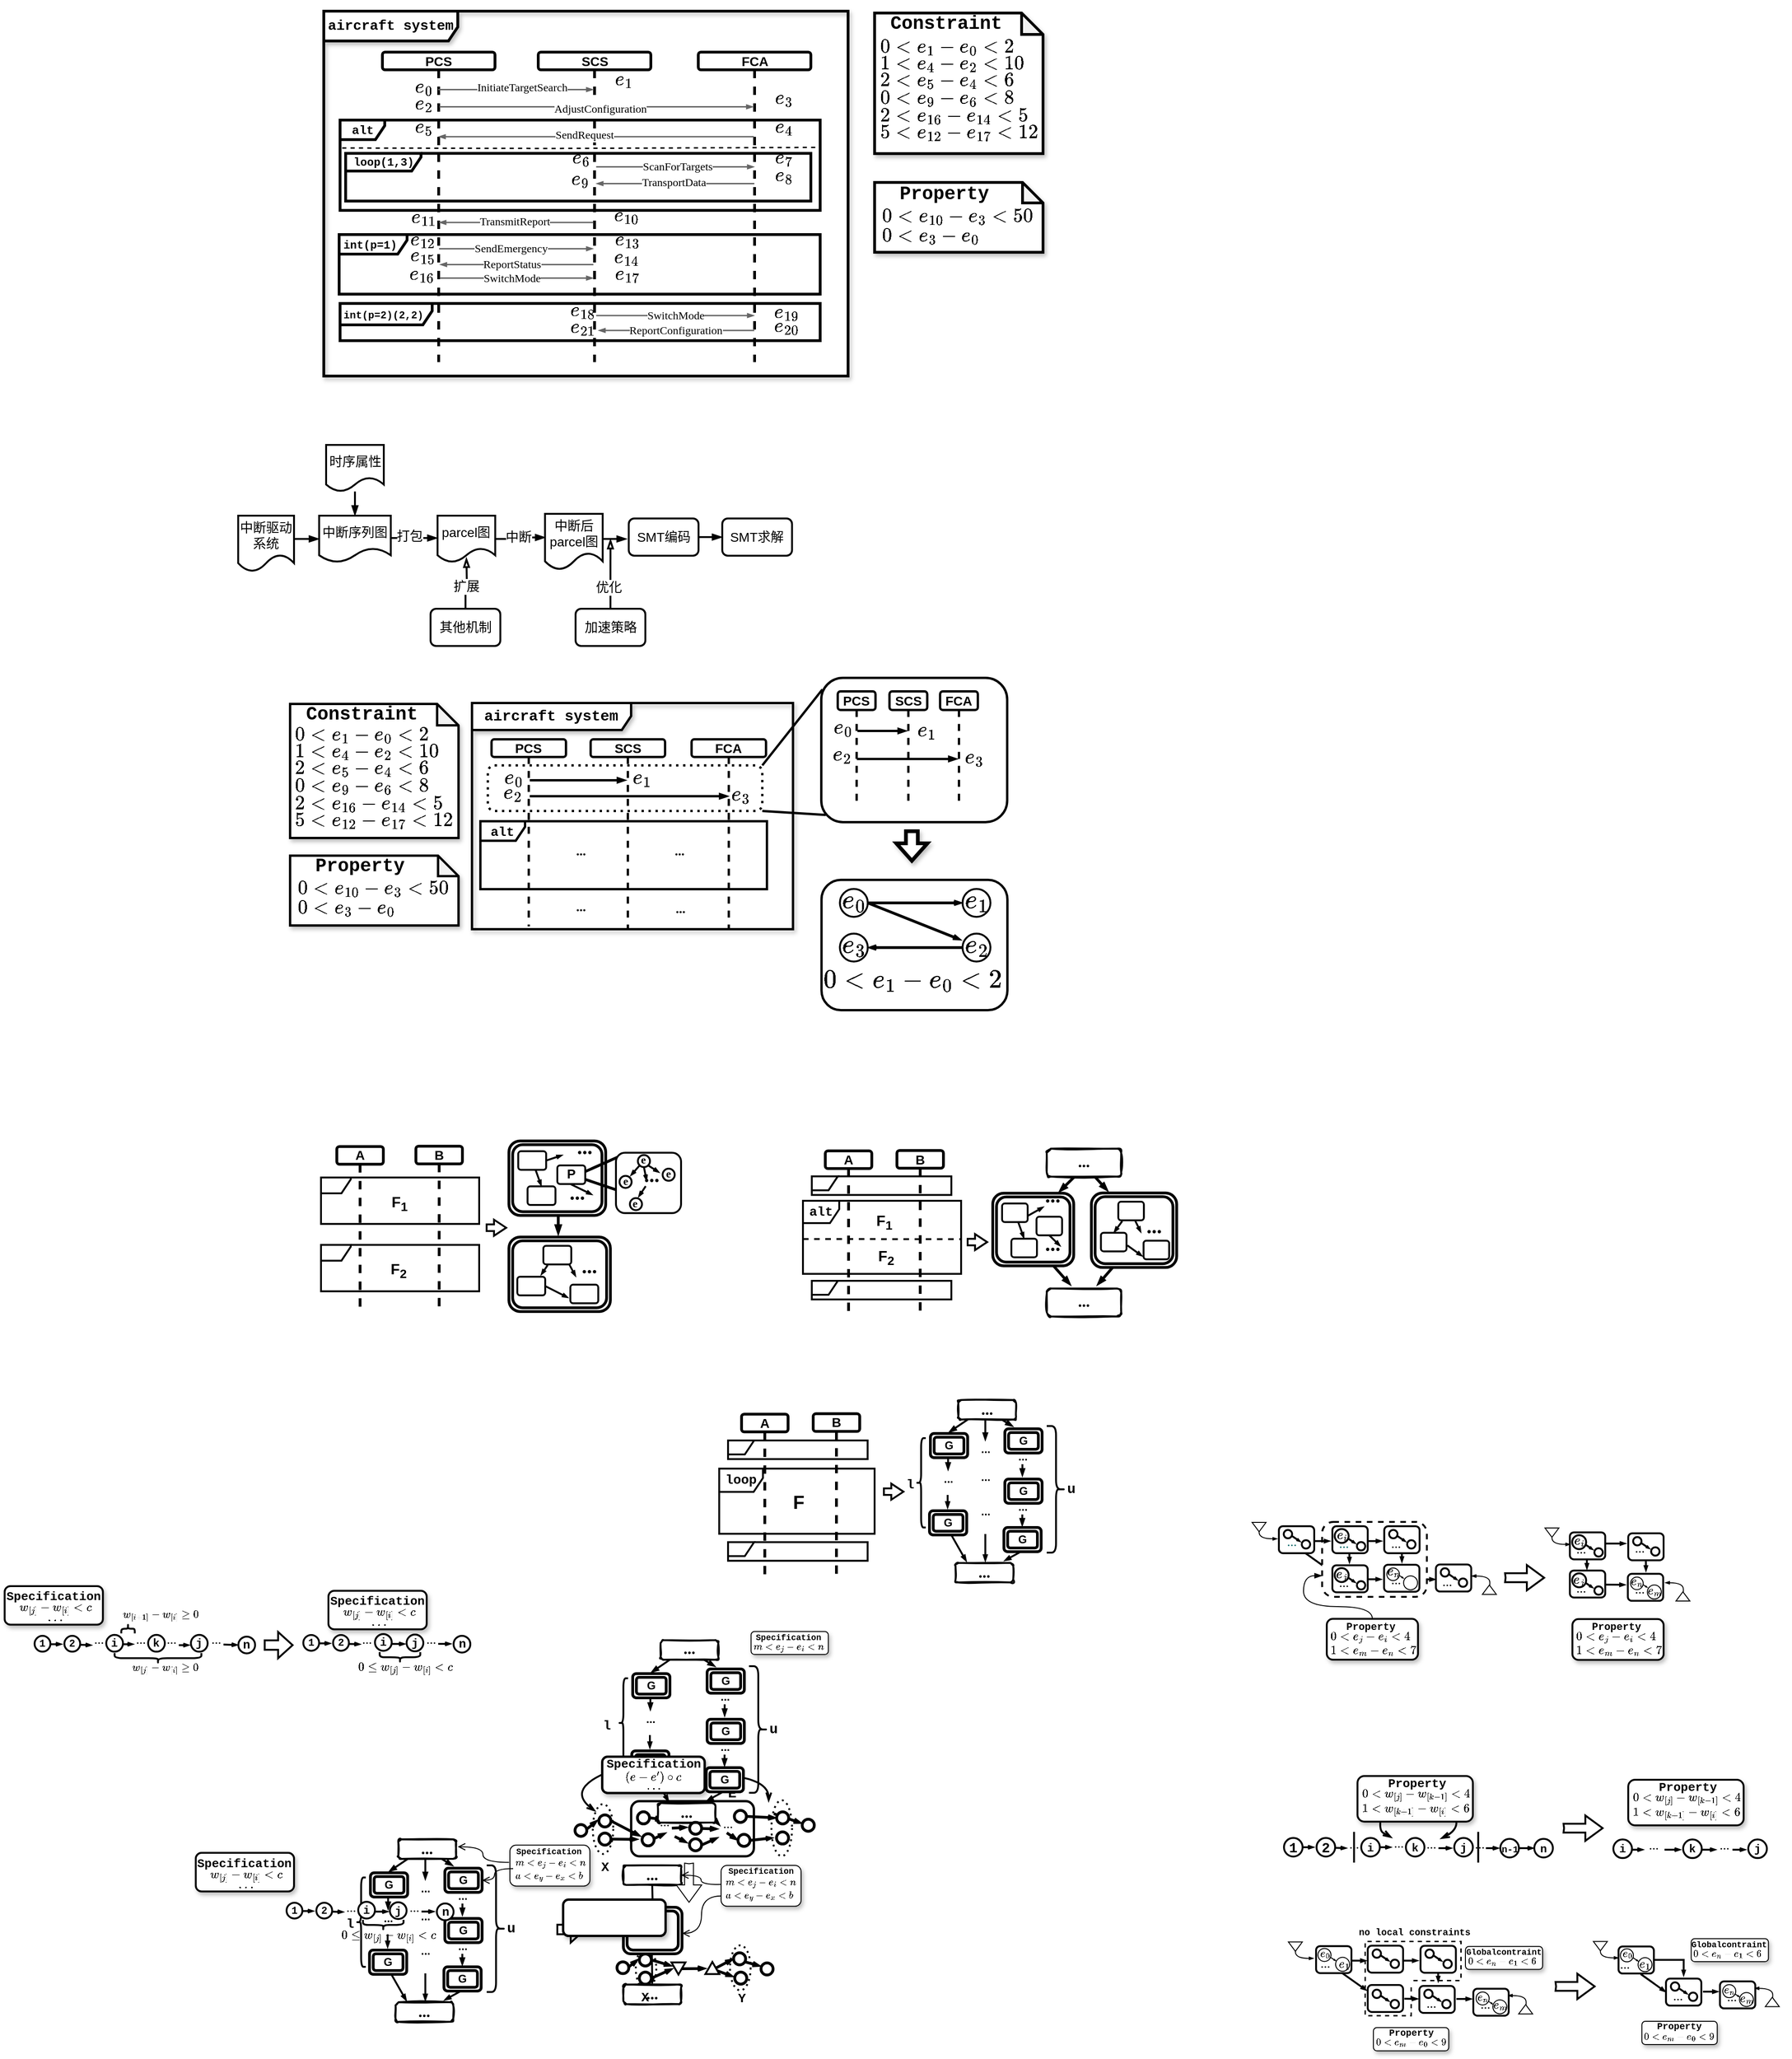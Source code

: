 <mxfile version="26.2.12">
  <diagram name="第 1 页" id="lFv3ArHSUXXjdDOWJILv">
    <mxGraphModel dx="1167" dy="718" grid="0" gridSize="10" guides="1" tooltips="1" connect="1" arrows="1" fold="1" page="1" pageScale="1" pageWidth="827" pageHeight="1169" math="1" shadow="0">
      <root>
        <mxCell id="0" />
        <mxCell id="1" parent="0" />
        <mxCell id="NbakHNBG2d2Fdn3QnZmm-267" value="" style="verticalLabelPosition=bottom;verticalAlign=top;html=1;shape=mxgraph.basic.polygon;polyCoords=[[0.52,0.53],[0.52,0.24],[1,0.24],[1,0.75],[1,1],[0,1],[0,0.6],[0.53,0.6]];polyline=1;rotation=-180;dashed=1;strokeWidth=1.5;fontColor=default;" parent="1" vertex="1">
          <mxGeometry x="1597" y="2211.54" width="103" height="104.8" as="geometry" />
        </mxCell>
        <mxCell id="NbakHNBG2d2Fdn3QnZmm-184" value="" style="ellipse;whiteSpace=wrap;html=1;strokeWidth=2;dashed=1;dashPattern=1 2;rotation=0;fontColor=default;" parent="1" vertex="1">
          <mxGeometry x="767.12" y="2064.15" width="22" height="53.55" as="geometry" />
        </mxCell>
        <mxCell id="NbakHNBG2d2Fdn3QnZmm-189" value="" style="ellipse;whiteSpace=wrap;html=1;strokeWidth=2;dashed=1;rotation=0;dashPattern=1 2;fontColor=default;" parent="1" vertex="1">
          <mxGeometry x="959.12" y="2060" width="22.14" height="60" as="geometry" />
        </mxCell>
        <mxCell id="NbakHNBG2d2Fdn3QnZmm-211" value="" style="ellipse;whiteSpace=wrap;html=1;strokeWidth=2;dashed=1;dashPattern=1 2;rotation=0;fontColor=default;" parent="1" vertex="1">
          <mxGeometry x="813.34" y="2218.68" width="22" height="44.55" as="geometry" />
        </mxCell>
        <mxCell id="NbakHNBG2d2Fdn3QnZmm-212" value="" style="ellipse;whiteSpace=wrap;html=1;strokeWidth=2;dashed=1;rotation=0;dashPattern=1 2;fontColor=default;" parent="1" vertex="1">
          <mxGeometry x="914.6" y="2215.83" width="22.14" height="48.4" as="geometry" />
        </mxCell>
        <mxCell id="CkDDalKu-k9pCfHGi__i-1" value="" style="shape=note;whiteSpace=wrap;html=1;backgroundOutline=1;darkOpacity=0.05;strokeWidth=3;shadow=1;fontSize=14;size=22;" parent="1" vertex="1">
          <mxGeometry x="1070" y="322" width="181" height="75" as="geometry" />
        </mxCell>
        <mxCell id="CkDDalKu-k9pCfHGi__i-2" value="&lt;b style=&quot;font-family: &amp;quot;Courier New&amp;quot;;&quot;&gt;&lt;font style=&quot;font-size: 11px;&quot;&gt;int(p=2)(2,2)&amp;nbsp;&lt;/font&gt;&lt;/b&gt;" style="shape=umlFrame;whiteSpace=wrap;html=1;pointerEvents=0;width=99;height=23;fillStyle=auto;shadow=0;strokeWidth=3;swimlaneFillColor=none;" parent="1" vertex="1">
          <mxGeometry x="495.5" y="452" width="516" height="40" as="geometry" />
        </mxCell>
        <mxCell id="CkDDalKu-k9pCfHGi__i-3" value="&lt;b style=&quot;font-family: &amp;quot;Courier New&amp;quot;;&quot;&gt;&lt;font style=&quot;&quot;&gt;int(p=1)&amp;nbsp;&lt;/font&gt;&lt;/b&gt;" style="shape=umlFrame;whiteSpace=wrap;html=1;pointerEvents=0;width=73;height=21;fillStyle=auto;shadow=0;strokeWidth=3;swimlaneFillColor=none;" parent="1" vertex="1">
          <mxGeometry x="494.5" y="378" width="517" height="64" as="geometry" />
        </mxCell>
        <mxCell id="CkDDalKu-k9pCfHGi__i-4" value="&lt;font face=&quot;Courier New&quot; style=&quot;font-size: 13px;&quot;&gt;&lt;b style=&quot;&quot;&gt;alt&lt;/b&gt;&lt;/font&gt;" style="shape=umlFrame;whiteSpace=wrap;html=1;pointerEvents=0;width=48;height=21;fillStyle=auto;shadow=0;strokeWidth=3;swimlaneFillColor=none;" parent="1" vertex="1">
          <mxGeometry x="495.5" y="255" width="516" height="97" as="geometry" />
        </mxCell>
        <mxCell id="CkDDalKu-k9pCfHGi__i-5" value="&lt;font face=&quot;Helvetica&quot; style=&quot;font-size: 14px;&quot;&gt;&lt;b style=&quot;&quot;&gt;PCS&lt;/b&gt;&lt;/font&gt;" style="shape=umlLifeline;perimeter=lifelinePerimeter;whiteSpace=wrap;html=1;container=1;dropTarget=0;collapsible=0;recursiveResize=0;outlineConnect=0;portConstraint=eastwest;newEdgeStyle={&quot;curved&quot;:0,&quot;rounded&quot;:0};size=19;strokeWidth=3;rounded=1;shadow=0;" parent="1" vertex="1">
          <mxGeometry x="541" y="182" width="121" height="333" as="geometry" />
        </mxCell>
        <mxCell id="CkDDalKu-k9pCfHGi__i-6" value="&lt;font face=&quot;Helvetica&quot; style=&quot;font-size: 14px;&quot;&gt;&lt;b style=&quot;&quot;&gt;FCA&lt;/b&gt;&lt;/font&gt;" style="shape=umlLifeline;perimeter=lifelinePerimeter;whiteSpace=wrap;html=1;container=1;dropTarget=0;collapsible=0;recursiveResize=0;outlineConnect=0;portConstraint=eastwest;newEdgeStyle={&quot;curved&quot;:0,&quot;rounded&quot;:0};size=19;strokeWidth=3;rounded=1;shadow=0;" parent="1" vertex="1">
          <mxGeometry x="880.5" y="182" width="121" height="333" as="geometry" />
        </mxCell>
        <mxCell id="CkDDalKu-k9pCfHGi__i-7" value="&lt;font face=&quot;Helvetica&quot; style=&quot;font-size: 14px;&quot;&gt;&lt;b style=&quot;&quot;&gt;SCS&lt;/b&gt;&lt;/font&gt;" style="shape=umlLifeline;perimeter=lifelinePerimeter;whiteSpace=wrap;html=1;container=1;dropTarget=0;collapsible=0;recursiveResize=0;outlineConnect=0;portConstraint=eastwest;newEdgeStyle={&quot;curved&quot;:0,&quot;rounded&quot;:0};size=19;strokeWidth=3;rounded=1;shadow=0;" parent="1" vertex="1">
          <mxGeometry x="708.5" y="182" width="121" height="333" as="geometry" />
        </mxCell>
        <mxCell id="CkDDalKu-k9pCfHGi__i-8" value="&lt;font style=&quot;font-size: 18px;&quot;&gt;&lt;b style=&quot;&quot;&gt;\(e_0\)&lt;/b&gt;&lt;/font&gt;" style="text;html=1;align=center;verticalAlign=middle;resizable=0;points=[];autosize=1;strokeColor=none;fillColor=none;fontColor=default;" parent="1" vertex="1">
          <mxGeometry x="565" y="205.25" width="40" height="30" as="geometry" />
        </mxCell>
        <mxCell id="CkDDalKu-k9pCfHGi__i-9" value="&lt;font face=&quot;Courier New&quot; style=&quot;font-size: 15px;&quot;&gt;&lt;b style=&quot;&quot;&gt;aircraft system&lt;/b&gt;&lt;/font&gt;" style="shape=umlFrame;whiteSpace=wrap;html=1;pointerEvents=0;width=144;height=32;strokeWidth=3;shadow=1;" parent="1" vertex="1">
          <mxGeometry x="478" y="138" width="563.5" height="392" as="geometry" />
        </mxCell>
        <mxCell id="CkDDalKu-k9pCfHGi__i-10" value="" style="html=1;verticalAlign=bottom;endArrow=blockThin;curved=0;rounded=1;endFill=1;strokeColor=#666666;strokeWidth=1.5;endSize=4;fontColor=default;" parent="1" target="CkDDalKu-k9pCfHGi__i-7" edge="1">
          <mxGeometry x="-0.0" width="80" relative="1" as="geometry">
            <mxPoint x="600.63" y="222.0" as="sourcePoint" />
            <mxPoint x="940.5" y="222.0" as="targetPoint" />
            <mxPoint as="offset" />
          </mxGeometry>
        </mxCell>
        <mxCell id="CkDDalKu-k9pCfHGi__i-11" value="&lt;span style=&quot;text-align: left; white-space: pre-wrap;&quot;&gt;&lt;font face=&quot;Verdana&quot; style=&quot;font-size: 12px;&quot;&gt;InitiateTargetSearch&lt;/font&gt;&lt;/span&gt;" style="edgeLabel;html=1;align=center;verticalAlign=middle;resizable=0;points=[];fontColor=default;" parent="CkDDalKu-k9pCfHGi__i-10" vertex="1" connectable="0">
          <mxGeometry x="-0.237" y="-1" relative="1" as="geometry">
            <mxPoint x="27" y="-3" as="offset" />
          </mxGeometry>
        </mxCell>
        <mxCell id="CkDDalKu-k9pCfHGi__i-12" value="" style="html=1;verticalAlign=bottom;endArrow=blockThin;curved=0;rounded=0;endFill=1;strokeWidth=1.5;strokeColor=light-dark(#666666,#EDEDED);startSize=6;endSize=4;fontColor=default;" parent="1" edge="1">
          <mxGeometry x="-0.001" width="80" relative="1" as="geometry">
            <mxPoint x="602.048" y="240.5" as="sourcePoint" />
            <mxPoint x="939.5" y="240.5" as="targetPoint" />
            <mxPoint as="offset" />
          </mxGeometry>
        </mxCell>
        <mxCell id="CkDDalKu-k9pCfHGi__i-13" value="&lt;span style=&quot;text-align: left; white-space: pre-wrap;&quot;&gt;&lt;font style=&quot;font-size: 12px;&quot; face=&quot;Verdana&quot;&gt;AdjustConfiguration&lt;/font&gt;&lt;/span&gt;" style="edgeLabel;html=1;align=center;verticalAlign=middle;resizable=0;points=[];fontSize=10;fontColor=default;" parent="CkDDalKu-k9pCfHGi__i-12" vertex="1" connectable="0">
          <mxGeometry x="0.011" y="-2" relative="1" as="geometry">
            <mxPoint x="2" as="offset" />
          </mxGeometry>
        </mxCell>
        <mxCell id="CkDDalKu-k9pCfHGi__i-14" value="" style="html=1;verticalAlign=bottom;endArrow=blockThin;curved=0;rounded=0;endFill=1;strokeColor=light-dark(#666666,#EDEDED);endSize=4;strokeWidth=1.5;fontColor=default;" parent="1" edge="1">
          <mxGeometry x="0.0" width="80" relative="1" as="geometry">
            <mxPoint x="767.5" y="410" as="sourcePoint" />
            <mxPoint x="602.444" y="410" as="targetPoint" />
            <mxPoint as="offset" />
          </mxGeometry>
        </mxCell>
        <mxCell id="CkDDalKu-k9pCfHGi__i-15" value="&lt;font face=&quot;Verdana&quot;&gt;&lt;span style=&quot;font-size: 12px;&quot;&gt;ReportStatus&lt;/span&gt;&lt;/font&gt;" style="edgeLabel;html=1;align=center;verticalAlign=middle;resizable=0;points=[];fontColor=default;labelBackgroundColor=default;" parent="CkDDalKu-k9pCfHGi__i-14" vertex="1" connectable="0">
          <mxGeometry x="0.17" relative="1" as="geometry">
            <mxPoint x="9" as="offset" />
          </mxGeometry>
        </mxCell>
        <mxCell id="CkDDalKu-k9pCfHGi__i-16" value="" style="html=1;verticalAlign=bottom;endArrow=none;curved=0;rounded=0;strokeWidth=1.5;strokeColor=#666666;endFill=0;endSize=4;startArrow=blockThin;startFill=1;startSize=4;fontColor=default;" parent="1" edge="1">
          <mxGeometry width="80" relative="1" as="geometry">
            <mxPoint x="770.5" y="323" as="sourcePoint" />
            <mxPoint x="940.5" y="323" as="targetPoint" />
          </mxGeometry>
        </mxCell>
        <mxCell id="CkDDalKu-k9pCfHGi__i-17" value="&lt;span style=&quot;text-align: left; white-space: pre-wrap;&quot;&gt;&lt;font style=&quot;font-size: 12px;&quot;&gt;TransportData&lt;/font&gt;&lt;/span&gt;" style="edgeLabel;html=1;align=center;verticalAlign=middle;resizable=0;points=[];labelBackgroundColor=default;fontFamily=Verdana;fontColor=default;" parent="CkDDalKu-k9pCfHGi__i-16" vertex="1" connectable="0">
          <mxGeometry x="-0.159" y="2" relative="1" as="geometry">
            <mxPoint x="12" y="1" as="offset" />
          </mxGeometry>
        </mxCell>
        <mxCell id="CkDDalKu-k9pCfHGi__i-18" value="" style="endArrow=none;dashed=1;html=1;rounded=0;exitX=-0.003;exitY=0.275;exitDx=0;exitDy=0;exitPerimeter=0;strokeWidth=1.5;strokeColor=#000000;entryX=0.996;entryY=0.332;entryDx=0;entryDy=0;entryPerimeter=0;fontColor=default;" parent="1" edge="1">
          <mxGeometry width="50" height="50" relative="1" as="geometry">
            <mxPoint x="497.5" y="284.745" as="sourcePoint" />
            <mxPoint x="1008.436" y="284.093" as="targetPoint" />
            <Array as="points">
              <mxPoint x="721.5" y="285.24" />
            </Array>
          </mxGeometry>
        </mxCell>
        <mxCell id="CkDDalKu-k9pCfHGi__i-19" value="&lt;font face=&quot;Courier New&quot; style=&quot;&quot;&gt;&lt;b style=&quot;&quot;&gt;loop(1,3)&lt;/b&gt;&lt;/font&gt;" style="shape=umlFrame;whiteSpace=wrap;html=1;pointerEvents=0;width=81;height=19;strokeWidth=3;" parent="1" vertex="1">
          <mxGeometry x="501.5" y="290.75" width="500" height="51.25" as="geometry" />
        </mxCell>
        <mxCell id="CkDDalKu-k9pCfHGi__i-20" value="" style="html=1;verticalAlign=bottom;endArrow=blockThin;curved=0;rounded=0;endSize=4;strokeWidth=1.5;endFill=1;strokeColor=light-dark(#666666,#EDEDED);fontColor=default;" parent="1" edge="1">
          <mxGeometry x="-0.0" width="80" relative="1" as="geometry">
            <mxPoint x="601.63" y="392.94" as="sourcePoint" />
            <mxPoint x="767.5" y="392.94" as="targetPoint" />
            <mxPoint as="offset" />
          </mxGeometry>
        </mxCell>
        <mxCell id="CkDDalKu-k9pCfHGi__i-21" value="&lt;span style=&quot;text-align: left; white-space: pre-wrap;&quot;&gt;&lt;font style=&quot;font-size: 12px;&quot; face=&quot;Verdana&quot;&gt;SendEmergency&lt;/font&gt;&lt;/span&gt;" style="edgeLabel;html=1;align=center;verticalAlign=middle;resizable=0;points=[];labelBackgroundColor=default;fontColor=default;" parent="CkDDalKu-k9pCfHGi__i-20" vertex="1" connectable="0">
          <mxGeometry x="-0.023" y="-1" relative="1" as="geometry">
            <mxPoint x="-4" y="-1" as="offset" />
          </mxGeometry>
        </mxCell>
        <mxCell id="CkDDalKu-k9pCfHGi__i-22" value="" style="html=1;verticalAlign=bottom;endArrow=none;curved=0;rounded=1;endFill=0;strokeColor=#666666;strokeWidth=1.5;endSize=3;startArrow=blockThin;startFill=1;startSize=4;fontColor=default;" parent="1" edge="1">
          <mxGeometry x="-0.0" width="80" relative="1" as="geometry">
            <mxPoint x="601.0" y="272.57" as="sourcePoint" />
            <mxPoint x="939.87" y="272.57" as="targetPoint" />
            <mxPoint as="offset" />
          </mxGeometry>
        </mxCell>
        <mxCell id="CkDDalKu-k9pCfHGi__i-23" value="&lt;div style=&quot;text-align: left;&quot;&gt;&lt;span style=&quot;font-size: 12px; white-space: pre-wrap;&quot;&gt;&lt;font face=&quot;Verdana&quot;&gt;SendRequest&lt;/font&gt;&lt;/span&gt;&lt;/div&gt;" style="edgeLabel;html=1;align=center;verticalAlign=middle;resizable=0;points=[];labelBackgroundColor=default;fontColor=default;" parent="CkDDalKu-k9pCfHGi__i-22" vertex="1" connectable="0">
          <mxGeometry x="-0.237" y="-1" relative="1" as="geometry">
            <mxPoint x="27" y="-3" as="offset" />
          </mxGeometry>
        </mxCell>
        <mxCell id="CkDDalKu-k9pCfHGi__i-24" value="" style="html=1;verticalAlign=bottom;endArrow=none;curved=0;rounded=0;endFill=0;strokeWidth=1.5;strokeColor=light-dark(#666666,#EDEDED);startSize=4;endSize=3;startArrow=blockThin;startFill=1;fontColor=default;" parent="1" edge="1">
          <mxGeometry x="-0.001" width="80" relative="1" as="geometry">
            <mxPoint x="940.5" y="305" as="sourcePoint" />
            <mxPoint x="770.496" y="305" as="targetPoint" />
            <mxPoint as="offset" />
          </mxGeometry>
        </mxCell>
        <mxCell id="CkDDalKu-k9pCfHGi__i-25" value="&lt;span style=&quot;text-align: left; white-space: pre-wrap;&quot;&gt;&lt;font style=&quot;font-size: 12px;&quot; face=&quot;Verdana&quot;&gt;ScanForTargets&lt;/font&gt;&lt;/span&gt;" style="edgeLabel;html=1;align=center;verticalAlign=middle;resizable=0;points=[];fontSize=10;labelBackgroundColor=default;fontColor=default;" parent="CkDDalKu-k9pCfHGi__i-24" vertex="1" connectable="0">
          <mxGeometry x="0.011" y="-2" relative="1" as="geometry">
            <mxPoint x="3" y="2" as="offset" />
          </mxGeometry>
        </mxCell>
        <mxCell id="CkDDalKu-k9pCfHGi__i-26" value="" style="html=1;verticalAlign=bottom;endArrow=none;curved=0;rounded=0;strokeWidth=1.5;strokeColor=light-dark(#666666,#EDEDED);endFill=0;endSize=4;startArrow=blockThin;startFill=1;startSize=4;fontColor=default;" parent="1" edge="1">
          <mxGeometry width="80" relative="1" as="geometry">
            <mxPoint x="601.63" y="364.72" as="sourcePoint" />
            <mxPoint x="767.5" y="364.72" as="targetPoint" />
          </mxGeometry>
        </mxCell>
        <mxCell id="CkDDalKu-k9pCfHGi__i-27" value="&lt;div style=&quot;text-align: left;&quot;&gt;&lt;span style=&quot;font-size: 12px; white-space: pre-wrap;&quot;&gt;TransmitReport&lt;/span&gt;&lt;/div&gt;" style="edgeLabel;html=1;align=center;verticalAlign=middle;resizable=0;points=[];labelBackgroundColor=default;fontFamily=Verdana;fontColor=default;" parent="CkDDalKu-k9pCfHGi__i-26" vertex="1" connectable="0">
          <mxGeometry x="-0.159" y="2" relative="1" as="geometry">
            <mxPoint x="12" y="1" as="offset" />
          </mxGeometry>
        </mxCell>
        <mxCell id="CkDDalKu-k9pCfHGi__i-28" value="" style="html=1;verticalAlign=bottom;endArrow=blockThin;curved=0;rounded=0;endSize=4;strokeWidth=1.5;endFill=1;strokeColor=light-dark(#666666,#EDEDED);fontColor=default;" parent="1" edge="1">
          <mxGeometry x="-0.0" width="80" relative="1" as="geometry">
            <mxPoint x="602.444" y="424.5" as="sourcePoint" />
            <mxPoint x="767.5" y="424.5" as="targetPoint" />
            <mxPoint as="offset" />
          </mxGeometry>
        </mxCell>
        <mxCell id="CkDDalKu-k9pCfHGi__i-29" value="&lt;span style=&quot;text-align: left; white-space: pre-wrap;&quot;&gt;&lt;font style=&quot;font-size: 12px;&quot; face=&quot;Verdana&quot;&gt;SwitchMode&lt;/font&gt;&lt;/span&gt;" style="edgeLabel;html=1;align=center;verticalAlign=middle;resizable=0;points=[];labelBackgroundColor=default;fontColor=default;" parent="CkDDalKu-k9pCfHGi__i-28" vertex="1" connectable="0">
          <mxGeometry x="-0.023" y="-1" relative="1" as="geometry">
            <mxPoint x="-3" y="-1" as="offset" />
          </mxGeometry>
        </mxCell>
        <mxCell id="CkDDalKu-k9pCfHGi__i-30" value="" style="html=1;verticalAlign=bottom;endArrow=none;curved=0;rounded=0;endFill=0;strokeColor=light-dark(#666666,#EDEDED);endSize=4;strokeWidth=1.5;startSize=4;startArrow=blockThin;startFill=1;fontColor=default;" parent="1" edge="1">
          <mxGeometry x="0.0" width="80" relative="1" as="geometry">
            <mxPoint x="940.5" y="464.77" as="sourcePoint" />
            <mxPoint x="770.5" y="464.77" as="targetPoint" />
            <mxPoint as="offset" />
          </mxGeometry>
        </mxCell>
        <mxCell id="CkDDalKu-k9pCfHGi__i-31" value="&lt;font style=&quot;font-size: 12px;&quot; face=&quot;Verdana&quot;&gt;SwitchMode&lt;/font&gt;" style="edgeLabel;html=1;align=center;verticalAlign=middle;resizable=0;points=[];fontColor=default;labelBackgroundColor=default;" parent="CkDDalKu-k9pCfHGi__i-30" vertex="1" connectable="0">
          <mxGeometry x="0.17" relative="1" as="geometry">
            <mxPoint x="15" as="offset" />
          </mxGeometry>
        </mxCell>
        <mxCell id="CkDDalKu-k9pCfHGi__i-32" value="" style="html=1;verticalAlign=bottom;endArrow=none;curved=0;rounded=0;endSize=4;strokeWidth=1.5;endFill=0;strokeColor=light-dark(#666666,#EDEDED);startArrow=blockThin;startFill=1;startSize=4;fontColor=default;" parent="1" edge="1">
          <mxGeometry x="-0.0" width="80" relative="1" as="geometry">
            <mxPoint x="772.786" y="480.77" as="sourcePoint" />
            <mxPoint x="940.5" y="480.77" as="targetPoint" />
            <mxPoint as="offset" />
          </mxGeometry>
        </mxCell>
        <mxCell id="CkDDalKu-k9pCfHGi__i-33" value="&lt;div style=&quot;text-align: left;&quot;&gt;&lt;span style=&quot;white-space: pre-wrap;&quot;&gt;&lt;font style=&quot;font-size: 12px;&quot; face=&quot;Verdana&quot;&gt;ReportConfiguration&lt;/font&gt;&lt;/span&gt;&lt;/div&gt;" style="edgeLabel;html=1;align=center;verticalAlign=middle;resizable=0;points=[];labelBackgroundColor=default;fontColor=default;" parent="CkDDalKu-k9pCfHGi__i-32" vertex="1" connectable="0">
          <mxGeometry x="-0.023" y="-1" relative="1" as="geometry">
            <mxPoint x="1" y="-1" as="offset" />
          </mxGeometry>
        </mxCell>
        <mxCell id="CkDDalKu-k9pCfHGi__i-34" value="&lt;span style=&quot;font-style: normal; font-variant-ligatures: normal; font-variant-caps: normal; letter-spacing: normal; orphans: 2; text-align: left; text-indent: 0px; text-transform: none; widows: 2; word-spacing: 0px; -webkit-text-stroke-width: 0px; white-space: nowrap; text-decoration-thickness: initial; text-decoration-style: initial; text-decoration-color: initial; float: none; display: inline !important;&quot;&gt;&lt;font face=&quot;Courier New&quot; style=&quot;font-size: 20px;&quot;&gt;&lt;b style=&quot;&quot;&gt;Property&lt;/b&gt;&lt;/font&gt;&lt;/span&gt;" style="text;whiteSpace=wrap;html=1;shadow=1;rounded=1;" parent="1" vertex="1">
          <mxGeometry x="1094.5" y="316" width="146.8" height="25.57" as="geometry" />
        </mxCell>
        <mxCell id="CkDDalKu-k9pCfHGi__i-35" value="&lt;font style=&quot;font-size: 18px;&quot;&gt;\(0 &amp;lt; e_{10} - e_3 &amp;lt; 50\)&lt;/font&gt;&lt;div&gt;&lt;span style=&quot;font-size: 18px;&quot;&gt;\(0 &amp;lt; e_3 - e_0\)&lt;/span&gt;&lt;/div&gt;" style="text;html=1;align=left;verticalAlign=middle;whiteSpace=wrap;rounded=0;" parent="1" vertex="1">
          <mxGeometry x="1076" y="354" width="177.5" height="29" as="geometry" />
        </mxCell>
        <mxCell id="CkDDalKu-k9pCfHGi__i-36" value="&lt;font style=&quot;font-size: 18px;&quot;&gt;&lt;b style=&quot;&quot;&gt;\(e_1\)&lt;/b&gt;&lt;/font&gt;" style="text;html=1;align=center;verticalAlign=middle;resizable=0;points=[];autosize=1;strokeColor=none;fillColor=none;fontColor=default;" parent="1" vertex="1">
          <mxGeometry x="765" y="195.25" width="70" height="34" as="geometry" />
        </mxCell>
        <mxCell id="CkDDalKu-k9pCfHGi__i-37" value="&lt;font style=&quot;font-size: 18px;&quot;&gt;&lt;b style=&quot;&quot;&gt;\(e_2\)&lt;/b&gt;&lt;/font&gt;" style="text;html=1;align=center;verticalAlign=middle;resizable=0;points=[];autosize=1;strokeColor=none;fillColor=none;fontColor=default;" parent="1" vertex="1">
          <mxGeometry x="550" y="221" width="70" height="34" as="geometry" />
        </mxCell>
        <mxCell id="CkDDalKu-k9pCfHGi__i-38" value="&lt;font style=&quot;font-size: 18px;&quot;&gt;&lt;b style=&quot;&quot;&gt;\(e_3\)&lt;/b&gt;&lt;/font&gt;" style="text;html=1;align=center;verticalAlign=middle;resizable=0;points=[];autosize=1;strokeColor=none;fillColor=none;fontColor=default;" parent="1" vertex="1">
          <mxGeometry x="936.5" y="215" width="70" height="34" as="geometry" />
        </mxCell>
        <mxCell id="CkDDalKu-k9pCfHGi__i-39" value="&lt;font style=&quot;font-size: 18px;&quot;&gt;&lt;b style=&quot;&quot;&gt;\(e_5\)&lt;/b&gt;&lt;/font&gt;" style="text;html=1;align=center;verticalAlign=middle;resizable=0;points=[];autosize=1;strokeColor=none;fillColor=none;fontColor=default;" parent="1" vertex="1">
          <mxGeometry x="550" y="245.75" width="70" height="34" as="geometry" />
        </mxCell>
        <mxCell id="CkDDalKu-k9pCfHGi__i-40" value="&lt;font style=&quot;font-size: 18px;&quot;&gt;&lt;b style=&quot;&quot;&gt;\(e_4\)&lt;/b&gt;&lt;/font&gt;" style="text;html=1;align=center;verticalAlign=middle;resizable=0;points=[];autosize=1;strokeColor=none;fillColor=none;fontColor=default;" parent="1" vertex="1">
          <mxGeometry x="937" y="245.75" width="70" height="34" as="geometry" />
        </mxCell>
        <mxCell id="CkDDalKu-k9pCfHGi__i-41" value="&lt;font style=&quot;font-size: 18px;&quot;&gt;&lt;b style=&quot;&quot;&gt;\(e_7\)&lt;/b&gt;&lt;/font&gt;" style="text;html=1;align=center;verticalAlign=middle;resizable=0;points=[];autosize=1;strokeColor=none;fillColor=none;fontColor=default;" parent="1" vertex="1">
          <mxGeometry x="937" y="279" width="70" height="34" as="geometry" />
        </mxCell>
        <mxCell id="CkDDalKu-k9pCfHGi__i-42" value="&lt;font style=&quot;font-size: 18px;&quot;&gt;&lt;b style=&quot;&quot;&gt;\(e_8\)&lt;/b&gt;&lt;/font&gt;" style="text;html=1;align=center;verticalAlign=middle;resizable=0;points=[];autosize=1;strokeColor=none;fillColor=none;fontColor=default;" parent="1" vertex="1">
          <mxGeometry x="937" y="298" width="70" height="34" as="geometry" />
        </mxCell>
        <mxCell id="CkDDalKu-k9pCfHGi__i-43" value="&lt;font style=&quot;font-size: 18px;&quot;&gt;&lt;b style=&quot;&quot;&gt;\(e_6\)&lt;/b&gt;&lt;/font&gt;" style="text;html=1;align=center;verticalAlign=middle;resizable=0;points=[];autosize=1;strokeColor=none;fillColor=none;fontColor=default;" parent="1" vertex="1">
          <mxGeometry x="718.5" y="279" width="70" height="34" as="geometry" />
        </mxCell>
        <mxCell id="CkDDalKu-k9pCfHGi__i-44" value="&lt;font style=&quot;font-size: 18px;&quot;&gt;&lt;b style=&quot;&quot;&gt;\(e_9\)&lt;/b&gt;&lt;/font&gt;" style="text;html=1;align=center;verticalAlign=middle;resizable=0;points=[];autosize=1;strokeColor=none;fillColor=none;fontColor=default;" parent="1" vertex="1">
          <mxGeometry x="718" y="302" width="70" height="34" as="geometry" />
        </mxCell>
        <mxCell id="CkDDalKu-k9pCfHGi__i-45" value="&lt;font style=&quot;font-size: 18px;&quot;&gt;&lt;b style=&quot;&quot;&gt;\(e_{10}\)&lt;/b&gt;&lt;/font&gt;" style="text;html=1;align=center;verticalAlign=middle;resizable=0;points=[];autosize=1;strokeColor=none;fillColor=none;fontColor=default;" parent="1" vertex="1">
          <mxGeometry x="756" y="341" width="94" height="34" as="geometry" />
        </mxCell>
        <mxCell id="CkDDalKu-k9pCfHGi__i-46" value="&lt;font style=&quot;font-size: 18px;&quot;&gt;&lt;b style=&quot;&quot;&gt;\(e_{11}\)&lt;/b&gt;&lt;/font&gt;" style="text;html=1;align=center;verticalAlign=middle;resizable=0;points=[];autosize=1;strokeColor=none;fillColor=none;fontColor=default;" parent="1" vertex="1">
          <mxGeometry x="538.5" y="342.5" width="93" height="34" as="geometry" />
        </mxCell>
        <mxCell id="CkDDalKu-k9pCfHGi__i-47" value="&lt;font style=&quot;font-size: 18px;&quot;&gt;&lt;b style=&quot;&quot;&gt;\(e_{12}\)&lt;/b&gt;&lt;/font&gt;" style="text;html=1;align=center;verticalAlign=middle;resizable=0;points=[];autosize=1;strokeColor=none;fillColor=none;fontColor=default;" parent="1" vertex="1">
          <mxGeometry x="537" y="366.5" width="94" height="34" as="geometry" />
        </mxCell>
        <mxCell id="CkDDalKu-k9pCfHGi__i-48" value="&lt;font style=&quot;font-size: 18px;&quot;&gt;&lt;b style=&quot;&quot;&gt;\(e_{15}\)&lt;/b&gt;&lt;/font&gt;" style="text;html=1;align=center;verticalAlign=middle;resizable=0;points=[];autosize=1;strokeColor=none;fillColor=none;fontColor=default;" parent="1" vertex="1">
          <mxGeometry x="537" y="384" width="94" height="34" as="geometry" />
        </mxCell>
        <mxCell id="CkDDalKu-k9pCfHGi__i-49" value="&lt;font style=&quot;font-size: 18px;&quot;&gt;&lt;b style=&quot;&quot;&gt;\(e_{16}\)&lt;/b&gt;&lt;/font&gt;" style="text;html=1;align=center;verticalAlign=middle;resizable=0;points=[];autosize=1;strokeColor=none;fillColor=none;fontColor=default;" parent="1" vertex="1">
          <mxGeometry x="536" y="404" width="94" height="34" as="geometry" />
        </mxCell>
        <mxCell id="CkDDalKu-k9pCfHGi__i-50" value="&lt;font style=&quot;font-size: 18px;&quot;&gt;&lt;b style=&quot;&quot;&gt;\(e_{13}\)&lt;/b&gt;&lt;/font&gt;" style="text;html=1;align=center;verticalAlign=middle;resizable=0;points=[];autosize=1;strokeColor=none;fillColor=none;fontColor=default;" parent="1" vertex="1">
          <mxGeometry x="757" y="366.5" width="94" height="34" as="geometry" />
        </mxCell>
        <mxCell id="CkDDalKu-k9pCfHGi__i-51" value="&lt;font style=&quot;font-size: 18px;&quot;&gt;&lt;b style=&quot;&quot;&gt;\(e_{14}\)&lt;/b&gt;&lt;/font&gt;" style="text;html=1;align=center;verticalAlign=middle;resizable=0;points=[];autosize=1;strokeColor=none;fillColor=none;fontColor=default;" parent="1" vertex="1">
          <mxGeometry x="755.5" y="386" width="94" height="34" as="geometry" />
        </mxCell>
        <mxCell id="CkDDalKu-k9pCfHGi__i-52" value="&lt;font style=&quot;font-size: 18px;&quot;&gt;&lt;b style=&quot;&quot;&gt;\(e_{17}\)&lt;/b&gt;&lt;/font&gt;" style="text;html=1;align=center;verticalAlign=middle;resizable=0;points=[];autosize=1;strokeColor=none;fillColor=none;fontColor=default;" parent="1" vertex="1">
          <mxGeometry x="757" y="404" width="94" height="34" as="geometry" />
        </mxCell>
        <mxCell id="CkDDalKu-k9pCfHGi__i-53" value="&lt;font style=&quot;font-size: 18px;&quot;&gt;&lt;b style=&quot;&quot;&gt;\(e_{18}\)&lt;/b&gt;&lt;/font&gt;" style="text;html=1;align=center;verticalAlign=middle;resizable=0;points=[];autosize=1;strokeColor=none;fillColor=none;fontColor=default;" parent="1" vertex="1">
          <mxGeometry x="709" y="443" width="94" height="34" as="geometry" />
        </mxCell>
        <mxCell id="CkDDalKu-k9pCfHGi__i-54" value="&lt;font style=&quot;font-size: 18px;&quot;&gt;&lt;b style=&quot;&quot;&gt;\(e_{21}\)&lt;/b&gt;&lt;/font&gt;" style="text;html=1;align=center;verticalAlign=middle;resizable=0;points=[];autosize=1;strokeColor=none;fillColor=none;fontColor=default;" parent="1" vertex="1">
          <mxGeometry x="709" y="461" width="94" height="34" as="geometry" />
        </mxCell>
        <mxCell id="CkDDalKu-k9pCfHGi__i-55" value="&lt;font style=&quot;font-size: 18px;&quot;&gt;&lt;b style=&quot;&quot;&gt;\(e_{20}\)&lt;/b&gt;&lt;/font&gt;" style="text;html=1;align=center;verticalAlign=middle;resizable=0;points=[];autosize=1;strokeColor=none;fillColor=none;fontColor=default;" parent="1" vertex="1">
          <mxGeometry x="927.5" y="460" width="94" height="34" as="geometry" />
        </mxCell>
        <mxCell id="CkDDalKu-k9pCfHGi__i-56" value="&lt;font style=&quot;font-size: 18px;&quot;&gt;&lt;b style=&quot;&quot;&gt;\(e_{19}\)&lt;/b&gt;&lt;/font&gt;" style="text;html=1;align=center;verticalAlign=middle;resizable=0;points=[];autosize=1;strokeColor=none;fillColor=none;fontColor=default;" parent="1" vertex="1">
          <mxGeometry x="927.5" y="445" width="94" height="34" as="geometry" />
        </mxCell>
        <mxCell id="CkDDalKu-k9pCfHGi__i-57" value="" style="group;strokeWidth=4;dashed=1;shadow=1;rounded=0;fontSize=14;" parent="1" vertex="1" connectable="0">
          <mxGeometry x="1070" y="130" width="181" height="172" as="geometry" />
        </mxCell>
        <mxCell id="CkDDalKu-k9pCfHGi__i-58" value="" style="shape=note;whiteSpace=wrap;html=1;backgroundOutline=1;darkOpacity=0.05;strokeWidth=3;shadow=1;fontSize=14;size=23;" parent="CkDDalKu-k9pCfHGi__i-57" vertex="1">
          <mxGeometry y="10" width="181" height="151" as="geometry" />
        </mxCell>
        <mxCell id="CkDDalKu-k9pCfHGi__i-59" value="&lt;div style=&quot;line-height: 100%;&quot;&gt;&lt;font face=&quot;Helvetica&quot; style=&quot;font-size: 18px; line-height: 100%;&quot;&gt;&lt;span style=&quot;background-color: transparent; text-wrap-mode: nowrap;&quot;&gt;\(0 &amp;lt; e_1 - e_0 &amp;lt; 2\)&lt;/span&gt;&lt;/font&gt;&lt;/div&gt;&lt;div style=&quot;line-height: 100%;&quot;&gt;&lt;font face=&quot;Helvetica&quot; style=&quot;font-size: 18px; line-height: 100%;&quot;&gt;&lt;span style=&quot;background-color: transparent;&quot;&gt;\(1 &amp;lt; e_4 - e_2 &amp;lt; 10\)&lt;/span&gt;&lt;/font&gt;&lt;/div&gt;&lt;div style=&quot;line-height: 100%;&quot;&gt;&lt;font face=&quot;Helvetica&quot; style=&quot;font-size: 18px; line-height: 100%;&quot;&gt;&lt;span style=&quot;text-wrap-mode: nowrap;&quot;&gt;\(2 &amp;lt; e_5 - e_4 &amp;lt; 6\)&lt;/span&gt;&lt;span style=&quot;background-color: transparent;&quot;&gt;&lt;/span&gt;&lt;/font&gt;&lt;/div&gt;&lt;div style=&quot;line-height: 100%;&quot;&gt;&lt;font face=&quot;Helvetica&quot; style=&quot;font-size: 18px; line-height: 100%;&quot;&gt;&lt;span style=&quot;text-wrap-mode: nowrap;&quot;&gt;\(0 &amp;lt; e_9 - e_6 &amp;lt; 8\)&lt;/span&gt;&lt;/font&gt;&lt;/div&gt;&lt;div style=&quot;line-height: 100%;&quot;&gt;&lt;font face=&quot;Helvetica&quot; style=&quot;font-size: 18px; line-height: 100%;&quot;&gt;\(2 &amp;lt; e_{16} - e_{14} &amp;lt; 5\)&lt;/font&gt;&lt;div&gt;&lt;font face=&quot;Helvetica&quot; style=&quot;font-size: 18px; line-height: 100%;&quot;&gt;\(5 &amp;lt; e_{12} - e_{17} &amp;lt; 12\)&lt;/font&gt;&lt;/div&gt;&lt;/div&gt;" style="text;html=1;align=left;verticalAlign=middle;whiteSpace=wrap;rounded=0;" parent="CkDDalKu-k9pCfHGi__i-57" vertex="1">
          <mxGeometry x="3.57" y="17" width="166.87" height="149" as="geometry" />
        </mxCell>
        <mxCell id="CkDDalKu-k9pCfHGi__i-60" value="&lt;span style=&quot;font-style: normal; font-variant-ligatures: normal; font-variant-caps: normal; letter-spacing: normal; orphans: 2; text-align: left; text-indent: 0px; text-transform: none; widows: 2; word-spacing: 0px; -webkit-text-stroke-width: 0px; white-space: nowrap; text-decoration-thickness: initial; text-decoration-style: initial; text-decoration-color: initial; float: none; display: inline !important;&quot;&gt;&lt;font face=&quot;Courier New&quot; style=&quot;font-size: 20px;&quot;&gt;&lt;b style=&quot;&quot;&gt;Constraint&lt;/b&gt;&lt;/font&gt;&lt;/span&gt;" style="text;whiteSpace=wrap;html=1;shadow=1;rounded=1;" parent="CkDDalKu-k9pCfHGi__i-57" vertex="1">
          <mxGeometry x="15" y="3" width="147" height="26" as="geometry" />
        </mxCell>
        <mxCell id="CkDDalKu-k9pCfHGi__i-64" value="" style="rounded=0;orthogonalLoop=1;jettySize=auto;html=1;endArrow=blockThin;endFill=1;exitX=1;exitY=0.5;exitDx=0;exitDy=0;entryX=0;entryY=0.5;entryDx=0;entryDy=0;fontSize=14;strokeWidth=2;" parent="1" edge="1">
          <mxGeometry x="-0.139" y="-20" relative="1" as="geometry">
            <mxPoint x="550" y="704" as="sourcePoint" />
            <mxPoint x="600.25" y="704" as="targetPoint" />
            <mxPoint as="offset" />
          </mxGeometry>
        </mxCell>
        <mxCell id="W6Q5BvxtZb--95lbsHkJ-1" value="&lt;span style=&quot;font-size: 14px;&quot;&gt;打包&lt;/span&gt;" style="edgeLabel;html=1;align=center;verticalAlign=middle;resizable=0;points=[];" parent="CkDDalKu-k9pCfHGi__i-64" connectable="0" vertex="1">
          <mxGeometry x="-0.124" y="4" relative="1" as="geometry">
            <mxPoint x="-2" y="2" as="offset" />
          </mxGeometry>
        </mxCell>
        <mxCell id="CkDDalKu-k9pCfHGi__i-71" value="" style="edgeStyle=orthogonalEdgeStyle;rounded=0;orthogonalLoop=1;jettySize=auto;html=1;entryX=0.006;entryY=0.423;entryDx=0;entryDy=0;entryPerimeter=0;endArrow=blockThin;endFill=1;fontSize=14;strokeWidth=2;" parent="1" source="CkDDalKu-k9pCfHGi__i-69" target="CkDDalKu-k9pCfHGi__i-70" edge="1">
          <mxGeometry relative="1" as="geometry" />
        </mxCell>
        <mxCell id="CkDDalKu-k9pCfHGi__i-72" value="中断" style="edgeLabel;html=1;align=center;verticalAlign=middle;resizable=0;points=[];fontSize=14;" parent="CkDDalKu-k9pCfHGi__i-71" vertex="1" connectable="0">
          <mxGeometry x="-0.128" y="2" relative="1" as="geometry">
            <mxPoint as="offset" />
          </mxGeometry>
        </mxCell>
        <mxCell id="CkDDalKu-k9pCfHGi__i-69" value="parcel图" style="shape=document;whiteSpace=wrap;html=1;boundedLbl=1;fontSize=14;strokeWidth=2;" parent="1" vertex="1">
          <mxGeometry x="600.25" y="680" width="62" height="50" as="geometry" />
        </mxCell>
        <mxCell id="CkDDalKu-k9pCfHGi__i-77" value="" style="edgeStyle=orthogonalEdgeStyle;rounded=0;orthogonalLoop=1;jettySize=auto;html=1;endArrow=blockThin;endFill=1;fontSize=14;strokeWidth=2;" parent="1" edge="1">
          <mxGeometry relative="1" as="geometry">
            <mxPoint x="777.76" y="705" as="sourcePoint" />
            <mxPoint x="803.76" y="705" as="targetPoint" />
          </mxGeometry>
        </mxCell>
        <mxCell id="CkDDalKu-k9pCfHGi__i-70" value="中断后parcel图" style="shape=document;whiteSpace=wrap;html=1;boundedLbl=1;fontSize=14;strokeWidth=2;" parent="1" vertex="1">
          <mxGeometry x="715.76" y="678" width="62" height="60" as="geometry" />
        </mxCell>
        <mxCell id="CkDDalKu-k9pCfHGi__i-79" value="" style="edgeStyle=orthogonalEdgeStyle;rounded=0;orthogonalLoop=1;jettySize=auto;html=1;endArrow=blockThin;endFill=1;fontSize=14;strokeWidth=2;" parent="1" source="CkDDalKu-k9pCfHGi__i-76" target="CkDDalKu-k9pCfHGi__i-78" edge="1">
          <mxGeometry relative="1" as="geometry" />
        </mxCell>
        <mxCell id="CkDDalKu-k9pCfHGi__i-76" value="SMT编码" style="whiteSpace=wrap;html=1;rounded=1;fontSize=14;strokeWidth=2;" parent="1" vertex="1">
          <mxGeometry x="805.76" y="683" width="75" height="40" as="geometry" />
        </mxCell>
        <mxCell id="CkDDalKu-k9pCfHGi__i-78" value="SMT求解" style="whiteSpace=wrap;html=1;rounded=1;fontSize=14;strokeWidth=2;" parent="1" vertex="1">
          <mxGeometry x="906.26" y="683" width="75" height="40" as="geometry" />
        </mxCell>
        <mxCell id="CkDDalKu-k9pCfHGi__i-81" style="edgeStyle=orthogonalEdgeStyle;rounded=0;orthogonalLoop=1;jettySize=auto;html=1;endArrow=blockThin;endFill=0;fontSize=14;strokeWidth=2;" parent="1" edge="1">
          <mxGeometry relative="1" as="geometry">
            <mxPoint x="786.12" y="705" as="targetPoint" />
            <mxPoint x="786.1" y="782" as="sourcePoint" />
          </mxGeometry>
        </mxCell>
        <mxCell id="W6Q5BvxtZb--95lbsHkJ-4" value="&lt;font style=&quot;font-size: 14px;&quot;&gt;优化&lt;/font&gt;" style="edgeLabel;html=1;align=center;verticalAlign=middle;resizable=0;points=[];" parent="CkDDalKu-k9pCfHGi__i-81" connectable="0" vertex="1">
          <mxGeometry x="-0.045" y="-2" relative="1" as="geometry">
            <mxPoint x="-4" y="12" as="offset" />
          </mxGeometry>
        </mxCell>
        <mxCell id="CkDDalKu-k9pCfHGi__i-80" value="加速策略" style="whiteSpace=wrap;html=1;rounded=1;fontSize=14;strokeWidth=2;" parent="1" vertex="1">
          <mxGeometry x="748.62" y="780" width="75" height="40" as="geometry" />
        </mxCell>
        <mxCell id="CkDDalKu-k9pCfHGi__i-82" style="edgeStyle=orthogonalEdgeStyle;rounded=0;orthogonalLoop=1;jettySize=auto;html=1;endArrow=blockThin;endFill=0;fontSize=14;strokeWidth=2;" parent="1" source="CkDDalKu-k9pCfHGi__i-83" edge="1">
          <mxGeometry relative="1" as="geometry">
            <mxPoint x="631.25" y="725" as="targetPoint" />
          </mxGeometry>
        </mxCell>
        <mxCell id="CkDDalKu-k9pCfHGi__i-89" value="扩展" style="edgeLabel;html=1;align=center;verticalAlign=middle;resizable=0;points=[];fontSize=14;" parent="CkDDalKu-k9pCfHGi__i-82" vertex="1" connectable="0">
          <mxGeometry x="-0.135" y="2" relative="1" as="geometry">
            <mxPoint x="2" as="offset" />
          </mxGeometry>
        </mxCell>
        <mxCell id="CkDDalKu-k9pCfHGi__i-83" value="其他机制" style="whiteSpace=wrap;html=1;rounded=1;fontSize=14;strokeWidth=2;" parent="1" vertex="1">
          <mxGeometry x="592.75" y="780" width="75" height="40" as="geometry" />
        </mxCell>
        <mxCell id="CkDDalKu-k9pCfHGi__i-84" style="edgeStyle=orthogonalEdgeStyle;rounded=0;orthogonalLoop=1;jettySize=auto;html=1;entryX=0;entryY=0.5;entryDx=0;entryDy=0;exitX=0.969;exitY=0.416;exitDx=0;exitDy=0;exitPerimeter=0;endArrow=blockThin;endFill=1;fontSize=14;strokeWidth=2;" parent="1" source="CkDDalKu-k9pCfHGi__i-85" target="CkDDalKu-k9pCfHGi__i-86" edge="1">
          <mxGeometry relative="1" as="geometry" />
        </mxCell>
        <mxCell id="CkDDalKu-k9pCfHGi__i-85" value="中断驱动系统" style="shape=document;whiteSpace=wrap;html=1;boundedLbl=1;fontSize=14;strokeWidth=2;" parent="1" vertex="1">
          <mxGeometry x="386.01" y="680" width="60" height="60" as="geometry" />
        </mxCell>
        <mxCell id="CkDDalKu-k9pCfHGi__i-86" value="中断序列图" style="shape=document;whiteSpace=wrap;html=1;boundedLbl=1;fontSize=14;strokeWidth=2;" parent="1" vertex="1">
          <mxGeometry x="473.01" y="680" width="76.99" height="50" as="geometry" />
        </mxCell>
        <mxCell id="CkDDalKu-k9pCfHGi__i-87" value="时序属性" style="shape=document;whiteSpace=wrap;html=1;boundedLbl=1;fontSize=14;strokeWidth=2;" parent="1" vertex="1">
          <mxGeometry x="480.5" y="604" width="62" height="50" as="geometry" />
        </mxCell>
        <mxCell id="CkDDalKu-k9pCfHGi__i-88" style="edgeStyle=orthogonalEdgeStyle;rounded=0;orthogonalLoop=1;jettySize=auto;html=1;entryX=0.5;entryY=0;entryDx=0;entryDy=0;endArrow=blockThin;endFill=1;fontSize=14;strokeWidth=2;" parent="1" source="CkDDalKu-k9pCfHGi__i-87" target="CkDDalKu-k9pCfHGi__i-86" edge="1">
          <mxGeometry relative="1" as="geometry" />
        </mxCell>
        <mxCell id="CkDDalKu-k9pCfHGi__i-90" value="" style="rounded=1;whiteSpace=wrap;html=1;strokeWidth=2.5;dashed=1;dashPattern=1 2;fontSize=14;fontColor=#000000;" parent="1" vertex="1">
          <mxGeometry x="654.06" y="948" width="295" height="49" as="geometry" />
        </mxCell>
        <mxCell id="CkDDalKu-k9pCfHGi__i-91" value="&lt;font style=&quot;&quot; face=&quot;Courier New&quot;&gt;&lt;b&gt;alt&lt;/b&gt;&lt;/font&gt;" style="shape=umlFrame;whiteSpace=wrap;html=1;pointerEvents=0;width=48;height=21;fillStyle=auto;shadow=0;strokeWidth=2.5;swimlaneFillColor=none;fontSize=14;fontColor=#000000;" parent="1" vertex="1">
          <mxGeometry x="646.06" y="1008" width="308" height="73" as="geometry" />
        </mxCell>
        <mxCell id="CkDDalKu-k9pCfHGi__i-92" value="&lt;font style=&quot;&quot; face=&quot;Helvetica&quot;&gt;&lt;b&gt;PCS&lt;/b&gt;&lt;/font&gt;" style="shape=umlLifeline;perimeter=lifelinePerimeter;whiteSpace=wrap;html=1;container=1;dropTarget=0;collapsible=0;recursiveResize=0;outlineConnect=0;portConstraint=eastwest;newEdgeStyle={&quot;curved&quot;:0,&quot;rounded&quot;:0};size=19;strokeWidth=2.5;rounded=1;shadow=0;fontSize=14;fontColor=#000000;" parent="1" vertex="1">
          <mxGeometry x="658.06" y="920" width="80" height="201" as="geometry" />
        </mxCell>
        <mxCell id="CkDDalKu-k9pCfHGi__i-93" value="&lt;font style=&quot;&quot; face=&quot;Helvetica&quot;&gt;&lt;b&gt;FCA&lt;/b&gt;&lt;/font&gt;" style="shape=umlLifeline;perimeter=lifelinePerimeter;whiteSpace=wrap;html=1;container=1;dropTarget=0;collapsible=0;recursiveResize=0;outlineConnect=0;portConstraint=eastwest;newEdgeStyle={&quot;curved&quot;:0,&quot;rounded&quot;:0};size=19;strokeWidth=2.5;rounded=1;shadow=0;fontSize=14;fontColor=#000000;" parent="1" vertex="1">
          <mxGeometry x="873.06" y="920" width="80" height="205" as="geometry" />
        </mxCell>
        <mxCell id="CkDDalKu-k9pCfHGi__i-94" value="&lt;font style=&quot;&quot; face=&quot;Helvetica&quot;&gt;&lt;b&gt;SCS&lt;/b&gt;&lt;/font&gt;" style="shape=umlLifeline;perimeter=lifelinePerimeter;whiteSpace=wrap;html=1;container=1;dropTarget=0;collapsible=0;recursiveResize=0;outlineConnect=0;portConstraint=eastwest;newEdgeStyle={&quot;curved&quot;:0,&quot;rounded&quot;:0};size=19;strokeWidth=2.5;rounded=1;shadow=0;fontSize=14;fontColor=#000000;" parent="1" vertex="1">
          <mxGeometry x="764.56" y="920" width="80" height="205" as="geometry" />
        </mxCell>
        <mxCell id="CkDDalKu-k9pCfHGi__i-95" value="&lt;font style=&quot;font-size: 16px;&quot; face=&quot;Courier New&quot;&gt;&lt;b style=&quot;&quot;&gt;aircraft system&lt;/b&gt;&lt;/font&gt;" style="shape=umlFrame;whiteSpace=wrap;html=1;pointerEvents=0;width=171;height=29;strokeWidth=2.5;shadow=1;fontSize=14;fontColor=#000000;" parent="1" vertex="1">
          <mxGeometry x="637.06" y="881" width="345" height="243" as="geometry" />
        </mxCell>
        <mxCell id="CkDDalKu-k9pCfHGi__i-96" value="" style="html=1;verticalAlign=bottom;endArrow=blockThin;curved=0;rounded=1;endFill=1;strokeWidth=2.5;endSize=4;fontSize=14;fontColor=#000000;" parent="1" edge="1">
          <mxGeometry x="-0.0" width="80" relative="1" as="geometry">
            <mxPoint x="699.101" y="964" as="sourcePoint" />
            <mxPoint x="803.06" y="964" as="targetPoint" />
            <mxPoint as="offset" />
          </mxGeometry>
        </mxCell>
        <mxCell id="CkDDalKu-k9pCfHGi__i-97" value="" style="html=1;verticalAlign=bottom;endArrow=blockThin;curved=0;rounded=0;endFill=1;strokeWidth=2.5;startSize=6;endSize=4;fontSize=14;fontColor=#000000;" parent="1" edge="1">
          <mxGeometry x="-0.001" width="80" relative="1" as="geometry">
            <mxPoint x="699.06" y="981.13" as="sourcePoint" />
            <mxPoint x="912.93" y="981.13" as="targetPoint" />
            <mxPoint as="offset" />
          </mxGeometry>
        </mxCell>
        <mxCell id="CkDDalKu-k9pCfHGi__i-98" value="&lt;font style=&quot;font-size: 19px;&quot;&gt;&lt;b style=&quot;&quot;&gt;\(e_2\)&lt;/b&gt;&lt;/font&gt;" style="text;html=1;align=center;verticalAlign=middle;resizable=0;points=[];autosize=1;strokeWidth=2.5;fontSize=14;fontColor=#000000;" parent="1" vertex="1">
          <mxGeometry x="644.31" y="960.97" width="73" height="35" as="geometry" />
        </mxCell>
        <mxCell id="CkDDalKu-k9pCfHGi__i-99" value="&lt;b&gt;&lt;font face=&quot;Comic Sans MS&quot;&gt;...&lt;/font&gt;&lt;/b&gt;" style="text;html=1;align=center;verticalAlign=middle;resizable=0;points=[];autosize=1;strokeWidth=2.5;fontSize=14;fontColor=#000000;" parent="1" vertex="1">
          <mxGeometry x="842.45" y="1024.5" width="36" height="30" as="geometry" />
        </mxCell>
        <mxCell id="CkDDalKu-k9pCfHGi__i-100" value="&lt;b&gt;&lt;font face=&quot;Comic Sans MS&quot;&gt;...&lt;/font&gt;&lt;/b&gt;" style="text;html=1;align=center;verticalAlign=middle;resizable=0;points=[];autosize=1;strokeWidth=2.5;fontSize=14;fontColor=#000000;" parent="1" vertex="1">
          <mxGeometry x="843.06" y="1086.75" width="36" height="30" as="geometry" />
        </mxCell>
        <mxCell id="CkDDalKu-k9pCfHGi__i-101" value="&lt;b&gt;&lt;font face=&quot;Comic Sans MS&quot;&gt;...&lt;/font&gt;&lt;/b&gt;" style="text;html=1;align=center;verticalAlign=middle;resizable=0;points=[];autosize=1;strokeWidth=2.5;fontSize=14;fontColor=#000000;" parent="1" vertex="1">
          <mxGeometry x="736.06" y="1024.5" width="36" height="30" as="geometry" />
        </mxCell>
        <mxCell id="CkDDalKu-k9pCfHGi__i-102" value="&lt;b&gt;&lt;font face=&quot;Comic Sans MS&quot;&gt;...&lt;/font&gt;&lt;/b&gt;" style="text;html=1;align=center;verticalAlign=middle;resizable=0;points=[];autosize=1;strokeWidth=2.5;fontSize=14;fontColor=#000000;" parent="1" vertex="1">
          <mxGeometry x="736.06" y="1084.5" width="36" height="30" as="geometry" />
        </mxCell>
        <mxCell id="CkDDalKu-k9pCfHGi__i-103" style="rounded=0;orthogonalLoop=1;jettySize=auto;html=1;exitX=1;exitY=0;exitDx=0;exitDy=0;entryX=0.006;entryY=0.08;entryDx=0;entryDy=0;endArrow=none;endFill=0;entryPerimeter=0;strokeWidth=2.5;endSize=5;curved=1;fontSize=14;fontColor=#000000;" parent="1" source="CkDDalKu-k9pCfHGi__i-90" target="CkDDalKu-k9pCfHGi__i-117" edge="1">
          <mxGeometry relative="1" as="geometry" />
        </mxCell>
        <mxCell id="CkDDalKu-k9pCfHGi__i-104" style="rounded=0;orthogonalLoop=1;jettySize=auto;html=1;entryX=0.024;entryY=0.95;entryDx=0;entryDy=0;endArrow=none;endFill=0;entryPerimeter=0;strokeWidth=2.5;endSize=5;curved=1;fontSize=14;exitX=1;exitY=1;exitDx=0;exitDy=0;fontColor=#000000;" parent="1" source="CkDDalKu-k9pCfHGi__i-90" target="CkDDalKu-k9pCfHGi__i-117" edge="1">
          <mxGeometry relative="1" as="geometry">
            <mxPoint x="968.06" y="996.5" as="sourcePoint" />
            <mxPoint x="1001.06" y="929.5" as="targetPoint" />
          </mxGeometry>
        </mxCell>
        <mxCell id="CkDDalKu-k9pCfHGi__i-105" value="&lt;font style=&quot;font-size: 19px;&quot;&gt;&lt;b style=&quot;&quot;&gt;\(e_0\)&lt;/b&gt;&lt;/font&gt;" style="text;html=1;align=center;verticalAlign=middle;resizable=0;points=[];autosize=1;strokeWidth=2.5;fontSize=14;fontColor=#000000;" parent="1" vertex="1">
          <mxGeometry x="645.31" y="944" width="73" height="35" as="geometry" />
        </mxCell>
        <mxCell id="CkDDalKu-k9pCfHGi__i-106" value="&lt;font style=&quot;font-size: 19px;&quot;&gt;&lt;b style=&quot;&quot;&gt;\(e_1\)&lt;/b&gt;&lt;/font&gt;" style="text;html=1;align=center;verticalAlign=middle;resizable=0;points=[];autosize=1;strokeWidth=2.5;fontSize=14;fontColor=#000000;" parent="1" vertex="1">
          <mxGeometry x="783.06" y="944" width="73" height="35" as="geometry" />
        </mxCell>
        <mxCell id="CkDDalKu-k9pCfHGi__i-107" value="&lt;font style=&quot;font-size: 19px;&quot;&gt;&lt;b style=&quot;&quot;&gt;\(e_3\)&lt;/b&gt;&lt;/font&gt;" style="text;html=1;align=center;verticalAlign=middle;resizable=0;points=[];autosize=1;strokeWidth=2.5;fontSize=14;fontColor=#000000;" parent="1" vertex="1">
          <mxGeometry x="889.06" y="962" width="73" height="35" as="geometry" />
        </mxCell>
        <mxCell id="CkDDalKu-k9pCfHGi__i-108" value="" style="group;fontColor=#000000;strokeWidth=2.5;" parent="1" vertex="1" connectable="0">
          <mxGeometry x="441.06" y="872" width="184" height="283" as="geometry" />
        </mxCell>
        <mxCell id="CkDDalKu-k9pCfHGi__i-109" value="" style="group;strokeWidth=2.5;dashed=1;shadow=1;rounded=0;fontSize=14;fontColor=#000000;" parent="CkDDalKu-k9pCfHGi__i-108" vertex="1" connectable="0">
          <mxGeometry x="0.5" width="181" height="172" as="geometry" />
        </mxCell>
        <mxCell id="CkDDalKu-k9pCfHGi__i-110" value="" style="shape=note;whiteSpace=wrap;html=1;backgroundOutline=1;darkOpacity=0.05;strokeWidth=2.5;shadow=1;fontSize=14;size=23;fontColor=#000000;" parent="CkDDalKu-k9pCfHGi__i-109" vertex="1">
          <mxGeometry y="10" width="181" height="144" as="geometry" />
        </mxCell>
        <mxCell id="CkDDalKu-k9pCfHGi__i-111" value="&lt;div style=&quot;line-height: 100%;&quot;&gt;&lt;font style=&quot;font-size: 18px; line-height: 100%;&quot; face=&quot;Helvetica&quot;&gt;&lt;span style=&quot;background-color: transparent; text-wrap-mode: nowrap;&quot;&gt;\(0 &amp;lt; e_1 - e_0 &amp;lt; 2\)&lt;/span&gt;&lt;/font&gt;&lt;/div&gt;&lt;div style=&quot;line-height: 100%;&quot;&gt;&lt;font style=&quot;font-size: 18px; line-height: 100%;&quot; face=&quot;Helvetica&quot;&gt;&lt;span style=&quot;background-color: transparent;&quot;&gt;\(1 &amp;lt; e_4 - e_2 &amp;lt; 10\)&lt;/span&gt;&lt;/font&gt;&lt;/div&gt;&lt;div style=&quot;line-height: 100%;&quot;&gt;&lt;font style=&quot;font-size: 18px; line-height: 100%;&quot; face=&quot;Helvetica&quot;&gt;&lt;span style=&quot;text-wrap-mode: nowrap;&quot;&gt;\(2 &amp;lt; e_5 - e_4 &amp;lt; 6\)&lt;/span&gt;&lt;span style=&quot;background-color: transparent;&quot;&gt;&lt;/span&gt;&lt;/font&gt;&lt;/div&gt;&lt;div style=&quot;line-height: 100%;&quot;&gt;&lt;font style=&quot;font-size: 18px; line-height: 100%;&quot; face=&quot;Helvetica&quot;&gt;&lt;span style=&quot;text-wrap-mode: nowrap;&quot;&gt;\(0 &amp;lt; e_9 - e_6 &amp;lt; 8\)&lt;/span&gt;&lt;/font&gt;&lt;/div&gt;&lt;div style=&quot;line-height: 100%;&quot;&gt;&lt;font style=&quot;font-size: 18px; line-height: 100%;&quot; face=&quot;Helvetica&quot;&gt;\(2 &amp;lt; e_{16} - e_{14} &amp;lt; 5\)&lt;/font&gt;&lt;div&gt;&lt;font style=&quot;font-size: 18px; line-height: 100%;&quot; face=&quot;Helvetica&quot;&gt;\(5 &amp;lt; e_{12} - e_{17} &amp;lt; 12\)&lt;/font&gt;&lt;/div&gt;&lt;/div&gt;" style="text;html=1;align=left;verticalAlign=middle;whiteSpace=wrap;rounded=0;fontColor=#000000;strokeWidth=2.5;" parent="CkDDalKu-k9pCfHGi__i-109" vertex="1">
          <mxGeometry x="3.57" y="23" width="166.87" height="132" as="geometry" />
        </mxCell>
        <mxCell id="CkDDalKu-k9pCfHGi__i-112" value="&lt;span style=&quot;font-style: normal; font-variant-ligatures: normal; font-variant-caps: normal; letter-spacing: normal; orphans: 2; text-align: left; text-indent: 0px; text-transform: none; widows: 2; word-spacing: 0px; -webkit-text-stroke-width: 0px; white-space: nowrap; text-decoration-thickness: initial; text-decoration-style: initial; text-decoration-color: initial; float: none; display: inline !important;&quot;&gt;&lt;font style=&quot;font-size: 20px;&quot; face=&quot;Courier New&quot;&gt;&lt;b style=&quot;&quot;&gt;Constraint&lt;/b&gt;&lt;/font&gt;&lt;/span&gt;" style="text;whiteSpace=wrap;html=1;shadow=1;rounded=1;fontColor=#000000;strokeWidth=2.5;" parent="CkDDalKu-k9pCfHGi__i-109" vertex="1">
          <mxGeometry x="15" y="3" width="147" height="26" as="geometry" />
        </mxCell>
        <mxCell id="CkDDalKu-k9pCfHGi__i-113" value="" style="shape=note;whiteSpace=wrap;html=1;backgroundOutline=1;darkOpacity=0.05;strokeWidth=2.5;shadow=1;fontSize=14;size=22;fontColor=#000000;" parent="CkDDalKu-k9pCfHGi__i-108" vertex="1">
          <mxGeometry x="0.5" y="173" width="181" height="75" as="geometry" />
        </mxCell>
        <mxCell id="CkDDalKu-k9pCfHGi__i-114" value="&lt;span style=&quot;font-style: normal; font-variant-ligatures: normal; font-variant-caps: normal; letter-spacing: normal; orphans: 2; text-align: left; text-indent: 0px; text-transform: none; widows: 2; word-spacing: 0px; -webkit-text-stroke-width: 0px; white-space: nowrap; text-decoration-thickness: initial; text-decoration-style: initial; text-decoration-color: initial; float: none; display: inline !important;&quot;&gt;&lt;font style=&quot;font-size: 20px;&quot; face=&quot;Courier New&quot;&gt;&lt;b style=&quot;&quot;&gt;Property&lt;/b&gt;&lt;/font&gt;&lt;/span&gt;" style="text;whiteSpace=wrap;html=1;shadow=1;rounded=1;fontColor=#000000;strokeWidth=2.5;" parent="CkDDalKu-k9pCfHGi__i-108" vertex="1">
          <mxGeometry x="25.5" y="166" width="146.8" height="25.57" as="geometry" />
        </mxCell>
        <mxCell id="CkDDalKu-k9pCfHGi__i-115" value="&lt;font style=&quot;font-size: 18px;&quot;&gt;\(0 &amp;lt; e_{10} - e_3 &amp;lt; 50\)&lt;/font&gt;&lt;div&gt;&lt;span style=&quot;font-size: 18px;&quot;&gt;\(0 &amp;lt; e_3 - e_0\)&lt;/span&gt;&lt;/div&gt;" style="text;html=1;align=left;verticalAlign=middle;whiteSpace=wrap;rounded=0;fontColor=#000000;strokeWidth=2.5;" parent="CkDDalKu-k9pCfHGi__i-108" vertex="1">
          <mxGeometry x="7" y="204" width="177.5" height="29" as="geometry" />
        </mxCell>
        <mxCell id="CkDDalKu-k9pCfHGi__i-116" value="" style="group;fontColor=#000000;" parent="1" vertex="1" connectable="0">
          <mxGeometry x="998" y="854" width="225.27" height="159.85" as="geometry" />
        </mxCell>
        <mxCell id="CkDDalKu-k9pCfHGi__i-117" value="" style="rounded=1;whiteSpace=wrap;html=1;strokeWidth=2.5;fontSize=14;fontColor=#000000;" parent="CkDDalKu-k9pCfHGi__i-116" vertex="1">
          <mxGeometry x="14.457" width="199.793" height="154.95" as="geometry" />
        </mxCell>
        <mxCell id="CkDDalKu-k9pCfHGi__i-118" value="&lt;font style=&quot;&quot;&gt;&lt;b&gt;FCA&lt;/b&gt;&lt;/font&gt;" style="shape=umlLifeline;perimeter=lifelinePerimeter;whiteSpace=wrap;html=1;container=1;dropTarget=0;collapsible=0;recursiveResize=0;outlineConnect=0;portConstraint=eastwest;newEdgeStyle={&quot;curved&quot;:0,&quot;rounded&quot;:0};size=20;fontSize=14;strokeWidth=2.5;rounded=1;fontColor=#000000;" parent="CkDDalKu-k9pCfHGi__i-116" vertex="1">
          <mxGeometry x="142.145" y="14.5" width="40.579" height="120.45" as="geometry" />
        </mxCell>
        <mxCell id="CkDDalKu-k9pCfHGi__i-119" value="&lt;font style=&quot;&quot;&gt;&lt;b&gt;SCS&lt;/b&gt;&lt;/font&gt;" style="shape=umlLifeline;perimeter=lifelinePerimeter;whiteSpace=wrap;html=1;container=1;dropTarget=0;collapsible=0;recursiveResize=0;outlineConnect=0;portConstraint=eastwest;newEdgeStyle={&quot;curved&quot;:0,&quot;rounded&quot;:0};size=20;fontSize=14;strokeWidth=2.5;rounded=1;fontColor=#000000;" parent="CkDDalKu-k9pCfHGi__i-116" vertex="1">
          <mxGeometry x="87.746" y="14.5" width="40.579" height="120.45" as="geometry" />
        </mxCell>
        <mxCell id="CkDDalKu-k9pCfHGi__i-120" value="&lt;font style=&quot;&quot;&gt;&lt;b&gt;PCS&lt;/b&gt;&lt;/font&gt;" style="shape=umlLifeline;perimeter=lifelinePerimeter;whiteSpace=wrap;html=1;container=1;dropTarget=0;collapsible=0;recursiveResize=0;outlineConnect=0;portConstraint=eastwest;newEdgeStyle={&quot;curved&quot;:0,&quot;rounded&quot;:0};size=20;fontSize=14;strokeWidth=2.5;rounded=1;fontColor=#000000;" parent="CkDDalKu-k9pCfHGi__i-116" vertex="1">
          <mxGeometry x="32.144" y="14.5" width="40.579" height="120.45" as="geometry" />
        </mxCell>
        <mxCell id="CkDDalKu-k9pCfHGi__i-121" value="&lt;div&gt;&lt;div&gt;&lt;div&gt;&lt;br&gt;&lt;/div&gt;&lt;/div&gt;&lt;/div&gt;" style="text;align=left;verticalAlign=middle;rounded=0;horizontal=1;fontSize=14;html=1;strokeWidth=2.5;fontColor=#000000;" parent="CkDDalKu-k9pCfHGi__i-116" vertex="1">
          <mxGeometry x="64.369" y="144.55" width="112.828" height="15.3" as="geometry" />
        </mxCell>
        <mxCell id="CkDDalKu-k9pCfHGi__i-122" value="" style="html=1;verticalAlign=bottom;endArrow=blockThin;curved=0;rounded=0;endFill=1;strokeWidth=2.5;startSize=6;endSize=4;fontSize=14;fontColor=#000000;" parent="CkDDalKu-k9pCfHGi__i-116" target="CkDDalKu-k9pCfHGi__i-118" edge="1">
          <mxGeometry x="-0.001" width="80" relative="1" as="geometry">
            <mxPoint x="52.648" y="87.065" as="sourcePoint" />
            <mxPoint x="176.061" y="87.065" as="targetPoint" />
            <mxPoint as="offset" />
          </mxGeometry>
        </mxCell>
        <mxCell id="CkDDalKu-k9pCfHGi__i-123" value="" style="html=1;verticalAlign=bottom;endArrow=blockThin;curved=0;rounded=0;strokeWidth=2.5;endSize=4;endFill=1;fontSize=14;fontColor=#000000;" parent="CkDDalKu-k9pCfHGi__i-116" target="CkDDalKu-k9pCfHGi__i-119" edge="1">
          <mxGeometry width="80" relative="1" as="geometry">
            <mxPoint x="53.303" y="57.001" as="sourcePoint" />
            <mxPoint x="176.217" y="57.001" as="targetPoint" />
            <Array as="points">
              <mxPoint x="74.121" y="57.001" />
            </Array>
          </mxGeometry>
        </mxCell>
        <mxCell id="CkDDalKu-k9pCfHGi__i-124" value="&lt;font style=&quot;font-size: 19px;&quot;&gt;&lt;b style=&quot;&quot;&gt;\(e_0\)&lt;/b&gt;&lt;/font&gt;" style="text;html=1;align=center;verticalAlign=middle;resizable=0;points=[];autosize=1;strokeWidth=2.5;fontSize=14;fontColor=#000000;" parent="CkDDalKu-k9pCfHGi__i-116" vertex="1">
          <mxGeometry x="1.617" y="36.5" width="73" height="35" as="geometry" />
        </mxCell>
        <mxCell id="CkDDalKu-k9pCfHGi__i-125" value="&lt;font style=&quot;font-size: 19px;&quot;&gt;&lt;b style=&quot;&quot;&gt;\(e_1\)&lt;/b&gt;&lt;/font&gt;" style="text;html=1;align=center;verticalAlign=middle;resizable=0;points=[];autosize=1;strokeWidth=2.5;fontSize=14;fontColor=#000000;" parent="CkDDalKu-k9pCfHGi__i-116" vertex="1">
          <mxGeometry x="91.38" y="39.0" width="73" height="35" as="geometry" />
        </mxCell>
        <mxCell id="CkDDalKu-k9pCfHGi__i-126" value="&lt;font style=&quot;font-size: 19px;&quot;&gt;&lt;b style=&quot;&quot;&gt;\(e_2\)&lt;/b&gt;&lt;/font&gt;" style="text;html=1;align=center;verticalAlign=middle;resizable=0;points=[];autosize=1;strokeWidth=2.5;fontSize=14;fontColor=#000000;" parent="CkDDalKu-k9pCfHGi__i-116" vertex="1">
          <mxGeometry y="65.97" width="73" height="35" as="geometry" />
        </mxCell>
        <mxCell id="CkDDalKu-k9pCfHGi__i-127" value="&lt;font style=&quot;font-size: 19px;&quot;&gt;&lt;b style=&quot;&quot;&gt;\(e_3\)&lt;/b&gt;&lt;/font&gt;" style="text;html=1;align=center;verticalAlign=middle;resizable=0;points=[];autosize=1;strokeWidth=2.5;fontSize=14;fontColor=#000000;" parent="CkDDalKu-k9pCfHGi__i-116" vertex="1">
          <mxGeometry x="142.164" y="68.42" width="73" height="35" as="geometry" />
        </mxCell>
        <mxCell id="CkDDalKu-k9pCfHGi__i-128" value="" style="group;strokeWidth=2;fontColor=#000000;" parent="1" vertex="1" connectable="0">
          <mxGeometry x="959" y="1071" width="329.63" height="140" as="geometry" />
        </mxCell>
        <mxCell id="CkDDalKu-k9pCfHGi__i-129" value="" style="rounded=1;whiteSpace=wrap;html=1;strokeWidth=2.5;fontColor=#000000;" parent="CkDDalKu-k9pCfHGi__i-128" vertex="1">
          <mxGeometry x="53.71" width="199.776" height="140" as="geometry" />
        </mxCell>
        <mxCell id="CkDDalKu-k9pCfHGi__i-130" value="&lt;div style=&quot;text-align: left;&quot;&gt;&lt;span style=&quot;background-color: initial;&quot;&gt;&lt;font face=&quot;Courier New&quot; style=&quot;font-size: 24px;&quot;&gt;&lt;b style=&quot;&quot;&gt;\(e_1\)&lt;/b&gt;&lt;/font&gt;&lt;/span&gt;&lt;/div&gt;" style="ellipse;whiteSpace=wrap;html=1;aspect=fixed;strokeWidth=2;fontColor=#000000;" parent="CkDDalKu-k9pCfHGi__i-128" vertex="1">
          <mxGeometry x="205.539" y="10" width="29.966" height="29.966" as="geometry" />
        </mxCell>
        <mxCell id="CkDDalKu-k9pCfHGi__i-131" value="&lt;div style=&quot;text-align: left;&quot;&gt;&lt;span style=&quot;background-color: initial;&quot;&gt;&lt;font face=&quot;Courier New&quot; style=&quot;font-size: 24px;&quot;&gt;&lt;b style=&quot;&quot;&gt;\(e_0\)&lt;/b&gt;&lt;/font&gt;&lt;/span&gt;&lt;/div&gt;" style="ellipse;whiteSpace=wrap;html=1;aspect=fixed;strokeWidth=2;fontColor=#000000;" parent="CkDDalKu-k9pCfHGi__i-128" vertex="1">
          <mxGeometry x="73.687" y="10" width="29.966" height="29.966" as="geometry" />
        </mxCell>
        <mxCell id="CkDDalKu-k9pCfHGi__i-132" value="&lt;div style=&quot;text-align: left;&quot;&gt;&lt;span style=&quot;background-color: initial;&quot;&gt;&lt;font face=&quot;Courier New&quot; style=&quot;font-size: 24px;&quot;&gt;&lt;b style=&quot;&quot;&gt;\(e_3\)&lt;/b&gt;&lt;/font&gt;&lt;/span&gt;&lt;/div&gt;" style="ellipse;whiteSpace=wrap;html=1;aspect=fixed;strokeWidth=2;fontColor=#000000;" parent="CkDDalKu-k9pCfHGi__i-128" vertex="1">
          <mxGeometry x="73.687" y="58" width="29.966" height="29.966" as="geometry" />
        </mxCell>
        <mxCell id="CkDDalKu-k9pCfHGi__i-133" value="&lt;div style=&quot;text-align: left;&quot;&gt;&lt;span style=&quot;background-color: initial;&quot;&gt;&lt;font face=&quot;Courier New&quot; style=&quot;font-size: 24px;&quot;&gt;&lt;b style=&quot;&quot;&gt;\(e_2\)&lt;/b&gt;&lt;/font&gt;&lt;/span&gt;&lt;/div&gt;" style="ellipse;whiteSpace=wrap;html=1;aspect=fixed;strokeWidth=2;fontColor=#000000;" parent="CkDDalKu-k9pCfHGi__i-128" vertex="1">
          <mxGeometry x="205.539" y="58" width="29.966" height="29.966" as="geometry" />
        </mxCell>
        <mxCell id="CkDDalKu-k9pCfHGi__i-134" style="rounded=0;orthogonalLoop=1;jettySize=auto;html=1;endArrow=openThin;endFill=0;strokeWidth=3;endSize=3;entryX=0;entryY=0.5;entryDx=0;entryDy=0;exitX=1;exitY=0.5;exitDx=0;exitDy=0;startSize=3;fontColor=#000000;" parent="CkDDalKu-k9pCfHGi__i-128" source="CkDDalKu-k9pCfHGi__i-131" target="CkDDalKu-k9pCfHGi__i-130" edge="1">
          <mxGeometry relative="1" as="geometry">
            <mxPoint x="-95.497" y="54.849" as="sourcePoint" />
            <mxPoint x="-87.896" y="56.164" as="targetPoint" />
          </mxGeometry>
        </mxCell>
        <mxCell id="CkDDalKu-k9pCfHGi__i-135" style="rounded=0;orthogonalLoop=1;jettySize=auto;html=1;endArrow=openThin;endFill=0;strokeWidth=3;endSize=3;entryX=1;entryY=0.5;entryDx=0;entryDy=0;exitX=0;exitY=0.5;exitDx=0;exitDy=0;startSize=3;fontColor=#000000;" parent="CkDDalKu-k9pCfHGi__i-128" source="CkDDalKu-k9pCfHGi__i-133" target="CkDDalKu-k9pCfHGi__i-132" edge="1">
          <mxGeometry relative="1" as="geometry">
            <mxPoint x="113.642" y="35" as="sourcePoint" />
            <mxPoint x="215.528" y="35" as="targetPoint" />
            <Array as="points" />
          </mxGeometry>
        </mxCell>
        <mxCell id="CkDDalKu-k9pCfHGi__i-136" style="rounded=0;orthogonalLoop=1;jettySize=auto;html=1;endArrow=openThin;endFill=0;strokeWidth=3;endSize=3;entryX=-0.041;entryY=0.233;entryDx=0;entryDy=0;exitX=1;exitY=0.5;exitDx=0;exitDy=0;startSize=3;entryPerimeter=0;fontColor=#000000;" parent="CkDDalKu-k9pCfHGi__i-128" source="CkDDalKu-k9pCfHGi__i-131" target="CkDDalKu-k9pCfHGi__i-133" edge="1">
          <mxGeometry relative="1" as="geometry">
            <mxPoint x="215.528" y="80" as="sourcePoint" />
            <mxPoint x="113.642" y="80" as="targetPoint" />
            <Array as="points" />
          </mxGeometry>
        </mxCell>
        <mxCell id="CkDDalKu-k9pCfHGi__i-137" value="&lt;div style=&quot;text-align: left;&quot;&gt;&lt;span style=&quot;background-color: initial;&quot;&gt;&lt;font face=&quot;Courier New&quot; style=&quot;font-size: 24px;&quot;&gt;&lt;b style=&quot;&quot;&gt;\(0 &amp;lt; e_1 - e_0 &amp;lt; 2\)&lt;/b&gt;&lt;/font&gt;&lt;/span&gt;&lt;/div&gt;" style="text;html=1;align=center;verticalAlign=middle;resizable=0;points=[];autosize=1;strokeWidth=3;fontColor=#000000;" parent="CkDDalKu-k9pCfHGi__i-128" vertex="1">
          <mxGeometry x="-12.985" y="89.999" width="330" height="40" as="geometry" />
        </mxCell>
        <mxCell id="CkDDalKu-k9pCfHGi__i-139" value="" style="edgeStyle=orthogonalEdgeStyle;rounded=0;orthogonalLoop=1;jettySize=auto;html=1;exitX=0.75;exitY=1;exitDx=0;exitDy=0;entryX=0.75;entryY=0;entryDx=0;entryDy=0;endArrow=blockThin;endFill=1;strokeWidth=3;endSize=4;fontColor=#000000;" parent="1" edge="1">
          <mxGeometry relative="1" as="geometry">
            <mxPoint x="730" y="1426.468" as="sourcePoint" />
            <mxPoint x="730" y="1453.058" as="targetPoint" />
          </mxGeometry>
        </mxCell>
        <mxCell id="CkDDalKu-k9pCfHGi__i-140" value="" style="html=1;shadow=0;dashed=0;align=center;verticalAlign=middle;shape=mxgraph.arrows2.arrow;dy=0.59;dx=13.07;notch=0;strokeWidth=2;fontColor=#000000;" parent="1" vertex="1">
          <mxGeometry x="653" y="1436.348" width="21" height="17.25" as="geometry" />
        </mxCell>
        <mxCell id="CkDDalKu-k9pCfHGi__i-141" value="" style="shape=ext;double=1;rounded=1;whiteSpace=wrap;html=1;strokeWidth=3;fontColor=#000000;" parent="1" vertex="1">
          <mxGeometry x="677" y="1351.688" width="104" height="80" as="geometry" />
        </mxCell>
        <mxCell id="CkDDalKu-k9pCfHGi__i-142" value="" style="shape=ext;double=1;rounded=1;whiteSpace=wrap;html=1;strokeWidth=3;fontColor=#000000;" parent="1" vertex="1">
          <mxGeometry x="677" y="1454.938" width="109" height="80" as="geometry" />
        </mxCell>
        <mxCell id="CkDDalKu-k9pCfHGi__i-143" style="rounded=0;orthogonalLoop=1;jettySize=auto;html=1;entryX=0.5;entryY=0;entryDx=0;entryDy=0;endArrow=blockThin;endFill=1;strokeWidth=2;endSize=2;fontColor=#000000;" parent="1" source="CkDDalKu-k9pCfHGi__i-151" target="CkDDalKu-k9pCfHGi__i-144" edge="1">
          <mxGeometry relative="1" as="geometry" />
        </mxCell>
        <mxCell id="CkDDalKu-k9pCfHGi__i-144" value="" style="rounded=1;whiteSpace=wrap;html=1;verticalAlign=bottom;fontStyle=1;strokeWidth=2;fontColor=#000000;" parent="1" vertex="1">
          <mxGeometry x="697" y="1400.538" width="30" height="20" as="geometry" />
        </mxCell>
        <mxCell id="CkDDalKu-k9pCfHGi__i-145" value="" style="rounded=1;whiteSpace=wrap;html=1;verticalAlign=bottom;fontStyle=1;strokeWidth=2;fontColor=#000000;" parent="1" vertex="1">
          <mxGeometry x="743" y="1506.158" width="30" height="20" as="geometry" />
        </mxCell>
        <mxCell id="CkDDalKu-k9pCfHGi__i-146" value="&lt;b&gt;&lt;font face=&quot;Comic Sans MS&quot; style=&quot;font-size: 22px;&quot;&gt;...&lt;/font&gt;&lt;/b&gt;" style="text;html=1;align=center;verticalAlign=middle;resizable=0;points=[];autosize=1;fontColor=#000000;" parent="1" vertex="1">
          <mxGeometry x="739.999" y="1467.92" width="47" height="38" as="geometry" />
        </mxCell>
        <mxCell id="CkDDalKu-k9pCfHGi__i-147" value="&lt;b&gt;&lt;font face=&quot;Comic Sans MS&quot; style=&quot;font-size: 22px;&quot;&gt;...&lt;/font&gt;&lt;/b&gt;" style="text;html=1;align=center;verticalAlign=middle;resizable=0;points=[];autosize=1;fontColor=#000000;" parent="1" vertex="1">
          <mxGeometry x="726.999" y="1389.2" width="47" height="38" as="geometry" />
        </mxCell>
        <mxCell id="CkDDalKu-k9pCfHGi__i-148" value="&lt;b&gt;&lt;font face=&quot;Comic Sans MS&quot; style=&quot;font-size: 22px;&quot;&gt;...&lt;/font&gt;&lt;/b&gt;" style="text;html=1;align=center;verticalAlign=middle;resizable=0;points=[];autosize=1;fontColor=#000000;" parent="1" vertex="1">
          <mxGeometry x="734.999" y="1340" width="47" height="38" as="geometry" />
        </mxCell>
        <mxCell id="CkDDalKu-k9pCfHGi__i-149" style="rounded=0;orthogonalLoop=1;jettySize=auto;html=1;endArrow=blockThin;endFill=1;strokeWidth=2;endSize=2;exitX=1;exitY=0.5;exitDx=0;exitDy=0;fontColor=#000000;" parent="1" source="CkDDalKu-k9pCfHGi__i-151" target="CkDDalKu-k9pCfHGi__i-148" edge="1">
          <mxGeometry relative="1" as="geometry">
            <mxPoint x="738" y="1374.378" as="sourcePoint" />
            <mxPoint x="745" y="1392.378" as="targetPoint" />
          </mxGeometry>
        </mxCell>
        <mxCell id="CkDDalKu-k9pCfHGi__i-150" style="rounded=0;orthogonalLoop=1;jettySize=auto;html=1;endArrow=blockThin;endFill=1;strokeWidth=2;endSize=2;exitX=0.5;exitY=1;exitDx=0;exitDy=0;fontColor=#000000;" parent="1" edge="1">
          <mxGeometry relative="1" as="geometry">
            <mxPoint x="743" y="1397.998" as="sourcePoint" />
            <mxPoint x="767" y="1409.688" as="targetPoint" />
          </mxGeometry>
        </mxCell>
        <mxCell id="CkDDalKu-k9pCfHGi__i-151" value="" style="rounded=1;whiteSpace=wrap;html=1;verticalAlign=bottom;fontStyle=1;strokeWidth=2;fontColor=#000000;" parent="1" vertex="1">
          <mxGeometry x="687" y="1362.768" width="30" height="20" as="geometry" />
        </mxCell>
        <mxCell id="CkDDalKu-k9pCfHGi__i-152" style="rounded=0;orthogonalLoop=1;jettySize=auto;html=1;entryX=0.5;entryY=0;entryDx=0;entryDy=0;endArrow=blockThin;endFill=1;strokeWidth=2;endSize=2;fontColor=#000000;" parent="1" edge="1">
          <mxGeometry relative="1" as="geometry">
            <mxPoint x="742" y="1484.688" as="sourcePoint" />
            <mxPoint x="749" y="1497.688" as="targetPoint" />
          </mxGeometry>
        </mxCell>
        <mxCell id="CkDDalKu-k9pCfHGi__i-153" style="rounded=0;orthogonalLoop=1;jettySize=auto;html=1;endArrow=blockThin;endFill=1;strokeWidth=2;endSize=2;exitX=0.154;exitY=1.04;exitDx=0;exitDy=0;exitPerimeter=0;entryX=0.841;entryY=-0.073;entryDx=0;entryDy=0;entryPerimeter=0;fontColor=#000000;" parent="1" source="CkDDalKu-k9pCfHGi__i-156" target="CkDDalKu-k9pCfHGi__i-155" edge="1">
          <mxGeometry relative="1" as="geometry">
            <mxPoint x="704" y="1442.938" as="sourcePoint" />
            <mxPoint x="711" y="1460.938" as="targetPoint" />
          </mxGeometry>
        </mxCell>
        <mxCell id="CkDDalKu-k9pCfHGi__i-154" style="rounded=0;orthogonalLoop=1;jettySize=auto;html=1;endArrow=blockThin;endFill=1;strokeWidth=2;endSize=2;exitX=1;exitY=0.5;exitDx=0;exitDy=0;fontColor=#000000;" parent="1" source="CkDDalKu-k9pCfHGi__i-155" edge="1">
          <mxGeometry relative="1" as="geometry">
            <mxPoint x="728" y="1511.158" as="sourcePoint" />
            <mxPoint x="741" y="1520.348" as="targetPoint" />
          </mxGeometry>
        </mxCell>
        <mxCell id="CkDDalKu-k9pCfHGi__i-155" value="" style="rounded=1;whiteSpace=wrap;html=1;verticalAlign=bottom;fontStyle=1;strokeWidth=2;fontColor=#000000;" parent="1" vertex="1">
          <mxGeometry x="686" y="1497.608" width="30" height="20" as="geometry" />
        </mxCell>
        <mxCell id="CkDDalKu-k9pCfHGi__i-156" value="" style="rounded=1;whiteSpace=wrap;html=1;verticalAlign=bottom;fontStyle=1;strokeWidth=2;fontColor=#000000;" parent="1" vertex="1">
          <mxGeometry x="714" y="1464.338" width="30" height="20" as="geometry" />
        </mxCell>
        <mxCell id="CkDDalKu-k9pCfHGi__i-157" style="rounded=0;orthogonalLoop=1;jettySize=auto;html=1;exitX=0.97;exitY=0.351;exitDx=0;exitDy=0;entryX=0.022;entryY=0.075;entryDx=0;entryDy=0;endArrow=none;endFill=0;entryPerimeter=0;strokeWidth=3;endSize=5;curved=1;fontSize=14;exitPerimeter=0;fontColor=#000000;" parent="1" source="CkDDalKu-k9pCfHGi__i-174" target="CkDDalKu-k9pCfHGi__i-160" edge="1">
          <mxGeometry relative="1" as="geometry">
            <mxPoint x="788" y="1379.588" as="sourcePoint" />
            <mxPoint x="880" y="1343.588" as="targetPoint" />
          </mxGeometry>
        </mxCell>
        <mxCell id="CkDDalKu-k9pCfHGi__i-158" style="rounded=0;orthogonalLoop=1;jettySize=auto;html=1;endArrow=none;endFill=0;strokeWidth=3;endSize=5;curved=1;fontSize=14;exitX=1;exitY=0.75;exitDx=0;exitDy=0;fontColor=#000000;" parent="1" source="CkDDalKu-k9pCfHGi__i-174" edge="1">
          <mxGeometry relative="1" as="geometry">
            <mxPoint x="788" y="1395.348" as="sourcePoint" />
            <mxPoint x="837" y="1419.348" as="targetPoint" />
          </mxGeometry>
        </mxCell>
        <mxCell id="CkDDalKu-k9pCfHGi__i-159" value="" style="group;fontColor=#000000;" parent="1" vertex="1" connectable="0">
          <mxGeometry x="792" y="1362.348" width="89" height="70.78" as="geometry" />
        </mxCell>
        <mxCell id="CkDDalKu-k9pCfHGi__i-160" value="" style="rounded=1;whiteSpace=wrap;html=1;strokeWidth=2;fontColor=#000000;" parent="CkDDalKu-k9pCfHGi__i-159" vertex="1">
          <mxGeometry y="2" width="70" height="64.92" as="geometry" />
        </mxCell>
        <mxCell id="CkDDalKu-k9pCfHGi__i-161" style="rounded=0;orthogonalLoop=1;jettySize=auto;html=1;endArrow=openThin;endFill=0;strokeWidth=2;endSize=3;entryX=-0.25;entryY=0.336;entryDx=0;entryDy=0;entryPerimeter=0;exitX=1;exitY=1;exitDx=0;exitDy=0;fontColor=#000000;" parent="CkDDalKu-k9pCfHGi__i-159" source="CkDDalKu-k9pCfHGi__i-168" target="CkDDalKu-k9pCfHGi__i-162" edge="1">
          <mxGeometry relative="1" as="geometry">
            <mxPoint x="33.11" y="18.446" as="sourcePoint" />
            <mxPoint x="47.74" y="26.517" as="targetPoint" />
          </mxGeometry>
        </mxCell>
        <mxCell id="CkDDalKu-k9pCfHGi__i-162" value="" style="ellipse;whiteSpace=wrap;html=1;aspect=fixed;strokeWidth=2;fontColor=#000000;" parent="CkDDalKu-k9pCfHGi__i-159" vertex="1">
          <mxGeometry x="50.178" y="19.161" width="13" height="13" as="geometry" />
        </mxCell>
        <mxCell id="CkDDalKu-k9pCfHGi__i-163" value="" style="ellipse;whiteSpace=wrap;html=1;aspect=fixed;strokeWidth=2;fontColor=#000000;" parent="CkDDalKu-k9pCfHGi__i-159" vertex="1">
          <mxGeometry x="14.999" y="50.779" width="13" height="13" as="geometry" />
        </mxCell>
        <mxCell id="CkDDalKu-k9pCfHGi__i-164" value="" style="ellipse;whiteSpace=wrap;html=1;aspect=fixed;strokeWidth=2;fontColor=#000000;" parent="CkDDalKu-k9pCfHGi__i-159" vertex="1">
          <mxGeometry x="3.849" y="26.874" width="13" height="13" as="geometry" />
        </mxCell>
        <mxCell id="CkDDalKu-k9pCfHGi__i-165" style="rounded=0;orthogonalLoop=1;jettySize=auto;html=1;endArrow=openThin;endFill=0;strokeWidth=2;endSize=3;exitX=0;exitY=1;exitDx=0;exitDy=0;entryX=0.89;entryY=0.017;entryDx=0;entryDy=0;entryPerimeter=0;fontColor=#000000;" parent="CkDDalKu-k9pCfHGi__i-159" source="CkDDalKu-k9pCfHGi__i-168" target="CkDDalKu-k9pCfHGi__i-164" edge="1">
          <mxGeometry relative="1" as="geometry">
            <mxPoint x="45.301" y="29.975" as="sourcePoint" />
            <mxPoint x="59.932" y="38.046" as="targetPoint" />
          </mxGeometry>
        </mxCell>
        <mxCell id="CkDDalKu-k9pCfHGi__i-166" style="rounded=0;orthogonalLoop=1;jettySize=auto;html=1;endArrow=openThin;endFill=0;strokeWidth=2;endSize=3;exitX=0.5;exitY=1;exitDx=0;exitDy=0;fontColor=#000000;" parent="CkDDalKu-k9pCfHGi__i-159" source="CkDDalKu-k9pCfHGi__i-168" edge="1">
          <mxGeometry relative="1" as="geometry">
            <mxPoint x="35.548" y="20.752" as="sourcePoint" />
            <mxPoint x="33.11" y="32.639" as="targetPoint" />
          </mxGeometry>
        </mxCell>
        <mxCell id="CkDDalKu-k9pCfHGi__i-167" style="rounded=0;orthogonalLoop=1;jettySize=auto;html=1;endArrow=openThin;endFill=0;strokeWidth=2;endSize=3;fontColor=#000000;" parent="CkDDalKu-k9pCfHGi__i-159" edge="1">
          <mxGeometry relative="1" as="geometry">
            <mxPoint x="32" y="37.92" as="sourcePoint" />
            <mxPoint x="24" y="49.92" as="targetPoint" />
          </mxGeometry>
        </mxCell>
        <mxCell id="CkDDalKu-k9pCfHGi__i-168" value="" style="ellipse;whiteSpace=wrap;html=1;aspect=fixed;strokeWidth=2;fontColor=#000000;" parent="CkDDalKu-k9pCfHGi__i-159" vertex="1">
          <mxGeometry x="23.58" y="4.53" width="13" height="13" as="geometry" />
        </mxCell>
        <mxCell id="CkDDalKu-k9pCfHGi__i-169" value="&lt;font face=&quot;Verdana&quot; style=&quot;&quot;&gt;&lt;b style=&quot;&quot;&gt;e&lt;/b&gt;&lt;/font&gt;" style="text;html=1;align=center;verticalAlign=middle;resizable=0;points=[];autosize=1;fontColor=#000000;" parent="CkDDalKu-k9pCfHGi__i-159" vertex="1">
          <mxGeometry x="42.85" y="11.16" width="26" height="27" as="geometry" />
        </mxCell>
        <mxCell id="CkDDalKu-k9pCfHGi__i-170" value="&lt;font face=&quot;Verdana&quot; style=&quot;&quot;&gt;&lt;b style=&quot;&quot;&gt;e&lt;/b&gt;&lt;/font&gt;" style="text;html=1;align=center;verticalAlign=middle;resizable=0;points=[];autosize=1;fontColor=#000000;" parent="CkDDalKu-k9pCfHGi__i-159" vertex="1">
          <mxGeometry x="-2.65" y="18.96" width="26" height="27" as="geometry" />
        </mxCell>
        <mxCell id="CkDDalKu-k9pCfHGi__i-171" value="&lt;font face=&quot;Verdana&quot; style=&quot;&quot;&gt;&lt;b style=&quot;&quot;&gt;e&lt;/b&gt;&lt;/font&gt;" style="text;html=1;align=center;verticalAlign=middle;resizable=0;points=[];autosize=1;fontColor=#000000;" parent="CkDDalKu-k9pCfHGi__i-159" vertex="1">
          <mxGeometry x="6.5" y="42.78" width="26" height="27" as="geometry" />
        </mxCell>
        <mxCell id="CkDDalKu-k9pCfHGi__i-172" value="&lt;font face=&quot;Verdana&quot; style=&quot;&quot;&gt;&lt;b style=&quot;&quot;&gt;e&lt;/b&gt;&lt;/font&gt;" style="text;html=1;align=center;verticalAlign=middle;resizable=0;points=[];autosize=1;fontColor=#000000;" parent="CkDDalKu-k9pCfHGi__i-159" vertex="1">
          <mxGeometry x="15.85" y="-4.08" width="26" height="27" as="geometry" />
        </mxCell>
        <mxCell id="CkDDalKu-k9pCfHGi__i-173" value="&lt;b&gt;&lt;font face=&quot;Comic Sans MS&quot; style=&quot;font-size: 22px;&quot;&gt;...&lt;/font&gt;&lt;/b&gt;" style="text;html=1;align=center;verticalAlign=middle;resizable=0;points=[];autosize=1;fontColor=#000000;" parent="CkDDalKu-k9pCfHGi__i-159" vertex="1">
          <mxGeometry x="14.499" y="7.962" width="47" height="38" as="geometry" />
        </mxCell>
        <mxCell id="CkDDalKu-k9pCfHGi__i-174" value="&lt;font style=&quot;font-size: 14px;&quot;&gt;P&lt;/font&gt;&lt;span style=&quot;font-size: 8.333px;&quot;&gt;&lt;/span&gt;" style="rounded=1;whiteSpace=wrap;html=1;verticalAlign=bottom;fontStyle=1;strokeWidth=2;fontColor=#000000;" parent="1" vertex="1">
          <mxGeometry x="729" y="1377.998" width="30" height="20" as="geometry" />
        </mxCell>
        <mxCell id="CkDDalKu-k9pCfHGi__i-175" value="" style="group;fontColor=#000000;" parent="1" vertex="1" connectable="0">
          <mxGeometry x="470" y="1357.348" width="170" height="255.072" as="geometry" />
        </mxCell>
        <mxCell id="CkDDalKu-k9pCfHGi__i-176" value="" style="shape=umlFrame;whiteSpace=wrap;html=1;pointerEvents=0;width=32;height=17;fillStyle=auto;shadow=0;strokeWidth=2;swimlaneFillColor=none;fontColor=#000000;" parent="CkDDalKu-k9pCfHGi__i-175" vertex="1">
          <mxGeometry x="5" y="105.986" width="170" height="49.88" as="geometry" />
        </mxCell>
        <mxCell id="CkDDalKu-k9pCfHGi__i-177" value="" style="shape=umlFrame;whiteSpace=wrap;html=1;pointerEvents=0;width=32;height=17;fillStyle=auto;shadow=0;strokeWidth=2;swimlaneFillColor=none;fontColor=#000000;" parent="CkDDalKu-k9pCfHGi__i-175" vertex="1">
          <mxGeometry x="5" y="33.609" width="170" height="49.88" as="geometry" />
        </mxCell>
        <mxCell id="CkDDalKu-k9pCfHGi__i-178" value="&lt;font style=&quot;font-size: 14px;&quot; face=&quot;Helvetica&quot;&gt;&lt;b style=&quot;&quot;&gt;A&lt;/b&gt;&lt;/font&gt;" style="shape=umlLifeline;perimeter=lifelinePerimeter;whiteSpace=wrap;html=1;container=1;dropTarget=0;collapsible=0;recursiveResize=0;outlineConnect=0;portConstraint=eastwest;newEdgeStyle={&quot;curved&quot;:0,&quot;rounded&quot;:0};size=19;strokeWidth=3;rounded=1;shadow=0;fontColor=#000000;" parent="CkDDalKu-k9pCfHGi__i-175" vertex="1">
          <mxGeometry x="22" y="0.419" width="50" height="175" as="geometry" />
        </mxCell>
        <mxCell id="CkDDalKu-k9pCfHGi__i-179" value="&lt;font style=&quot;font-size: 14px;&quot; face=&quot;Helvetica&quot;&gt;&lt;b style=&quot;&quot;&gt;B&lt;/b&gt;&lt;/font&gt;" style="shape=umlLifeline;perimeter=lifelinePerimeter;whiteSpace=wrap;html=1;container=1;dropTarget=0;collapsible=0;recursiveResize=0;outlineConnect=0;portConstraint=eastwest;newEdgeStyle={&quot;curved&quot;:0,&quot;rounded&quot;:0};size=19;strokeWidth=3;rounded=1;shadow=0;fontColor=#000000;" parent="CkDDalKu-k9pCfHGi__i-175" vertex="1">
          <mxGeometry x="107" width="50" height="174.581" as="geometry" />
        </mxCell>
        <mxCell id="CkDDalKu-k9pCfHGi__i-180" value="&lt;span style=&quot;font-size: 16px;&quot;&gt;&lt;font style=&quot;&quot;&gt;F&lt;sub style=&quot;&quot;&gt;1&lt;/sub&gt;&lt;/font&gt;&lt;/span&gt;" style="text;html=1;align=center;verticalAlign=middle;resizable=0;points=[];autosize=1;fontStyle=1;strokeWidth=2;container=0;fontColor=#000000;" parent="CkDDalKu-k9pCfHGi__i-175" vertex="1">
          <mxGeometry x="71.5" y="44.757" width="35" height="34" as="geometry" />
        </mxCell>
        <mxCell id="CkDDalKu-k9pCfHGi__i-181" value="&lt;span style=&quot;font-size: 16px;&quot;&gt;&lt;font style=&quot;&quot;&gt;F&lt;sub style=&quot;&quot;&gt;2&lt;/sub&gt;&lt;/font&gt;&lt;/span&gt;" style="text;html=1;align=center;verticalAlign=middle;resizable=0;points=[];autosize=1;fontStyle=1;strokeWidth=2;container=0;fontColor=#000000;" parent="CkDDalKu-k9pCfHGi__i-175" vertex="1">
          <mxGeometry x="70" y="116.574" width="35" height="34" as="geometry" />
        </mxCell>
        <mxCell id="CkDDalKu-k9pCfHGi__i-182" value="" style="group;fontColor=#000000;" parent="1" vertex="1" connectable="0">
          <mxGeometry x="993" y="1416" width="170" height="82.62" as="geometry" />
        </mxCell>
        <mxCell id="CkDDalKu-k9pCfHGi__i-183" value="&lt;font style=&quot;font-size: 14px;&quot; face=&quot;Courier New&quot;&gt;&lt;b style=&quot;&quot;&gt;alt&lt;/b&gt;&lt;/font&gt;" style="shape=umlFrame;whiteSpace=wrap;html=1;pointerEvents=0;width=39;height=24;fillStyle=auto;shadow=0;strokeWidth=2;swimlaneFillColor=none;fontColor=#000000;" parent="CkDDalKu-k9pCfHGi__i-182" vertex="1">
          <mxGeometry width="170" height="78.557" as="geometry" />
        </mxCell>
        <mxCell id="CkDDalKu-k9pCfHGi__i-184" value="&lt;span style=&quot;font-size: 16px;&quot;&gt;&lt;font style=&quot;&quot;&gt;F&lt;sub style=&quot;&quot;&gt;1&lt;/sub&gt;&lt;/font&gt;&lt;/span&gt;" style="text;html=1;align=center;verticalAlign=middle;resizable=0;points=[];autosize=1;fontStyle=1;strokeWidth=2;container=0;fontColor=#000000;" parent="CkDDalKu-k9pCfHGi__i-182" vertex="1">
          <mxGeometry x="69.404" y="5.896" width="35" height="34" as="geometry" />
        </mxCell>
        <mxCell id="CkDDalKu-k9pCfHGi__i-185" value="" style="endArrow=none;dashed=1;html=1;rounded=0;entryX=0.998;entryY=0.553;entryDx=0;entryDy=0;entryPerimeter=0;fontStyle=1;strokeWidth=2;exitX=-0.001;exitY=0.565;exitDx=0;exitDy=0;exitPerimeter=0;fontColor=#000000;" parent="CkDDalKu-k9pCfHGi__i-182" edge="1">
          <mxGeometry width="50" height="50" relative="1" as="geometry">
            <mxPoint x="0.002" y="41.123" as="sourcePoint" />
            <mxPoint x="169.832" y="41.254" as="targetPoint" />
            <Array as="points" />
          </mxGeometry>
        </mxCell>
        <mxCell id="CkDDalKu-k9pCfHGi__i-186" value="&lt;span style=&quot;font-size: 16px;&quot;&gt;&lt;font style=&quot;&quot;&gt;F&lt;sub style=&quot;&quot;&gt;2&lt;/sub&gt;&lt;/font&gt;&lt;/span&gt;" style="text;html=1;align=center;verticalAlign=middle;resizable=0;points=[];autosize=1;fontStyle=1;strokeWidth=2;container=0;fontColor=#000000;" parent="CkDDalKu-k9pCfHGi__i-182" vertex="1">
          <mxGeometry x="71.353" y="44.466" width="35" height="34" as="geometry" />
        </mxCell>
        <mxCell id="CkDDalKu-k9pCfHGi__i-187" style="rounded=0;orthogonalLoop=1;jettySize=auto;html=1;endArrow=blockThin;endFill=1;endSize=3;strokeWidth=3;exitX=0.649;exitY=1.013;exitDx=0;exitDy=0;exitPerimeter=0;entryX=0.154;entryY=-0.021;entryDx=0;entryDy=0;entryPerimeter=0;fontColor=#000000;" parent="1" source="CkDDalKu-k9pCfHGi__i-190" edge="1">
          <mxGeometry relative="1" as="geometry">
            <mxPoint x="1314" y="1400" as="sourcePoint" />
            <mxPoint x="1321.117" y="1405.98" as="targetPoint" />
          </mxGeometry>
        </mxCell>
        <mxCell id="CkDDalKu-k9pCfHGi__i-188" style="rounded=0;orthogonalLoop=1;jettySize=auto;html=1;strokeWidth=3;endArrow=none;endFill=0;endSize=3;entryX=0.25;entryY=1;entryDx=0;entryDy=0;startSize=3;startArrow=blockThin;startFill=1;fontColor=#000000;" parent="1" target="CkDDalKu-k9pCfHGi__i-193" edge="1">
          <mxGeometry relative="1" as="geometry">
            <mxPoint x="1309" y="1507" as="sourcePoint" />
            <mxPoint x="1342.24" y="1489.709" as="targetPoint" />
          </mxGeometry>
        </mxCell>
        <mxCell id="CkDDalKu-k9pCfHGi__i-189" style="rounded=0;orthogonalLoop=1;jettySize=auto;html=1;endArrow=blockThin;endFill=1;endSize=3;strokeWidth=3;exitX=0.348;exitY=1.005;exitDx=0;exitDy=0;exitPerimeter=0;entryX=0.636;entryY=-0.016;entryDx=0;entryDy=0;entryPerimeter=0;fontColor=#000000;" parent="1" edge="1">
          <mxGeometry relative="1" as="geometry">
            <mxPoint x="1284.84" y="1390.15" as="sourcePoint" />
            <mxPoint x="1267.88" y="1406.921" as="targetPoint" />
          </mxGeometry>
        </mxCell>
        <mxCell id="CkDDalKu-k9pCfHGi__i-190" value="&lt;b&gt;&lt;font style=&quot;font-size: 17px;&quot; face=&quot;Verdana&quot;&gt;...&lt;/font&gt;&lt;/b&gt;" style="rounded=1;whiteSpace=wrap;html=1;strokeWidth=2;fillWeight=4;hachureGap=8;hachureAngle=45;sketch=1;fontColor=#000000;" parent="1" vertex="1">
          <mxGeometry x="1255" y="1360" width="80" height="30" as="geometry" />
        </mxCell>
        <mxCell id="CkDDalKu-k9pCfHGi__i-191" style="rounded=0;orthogonalLoop=1;jettySize=auto;html=1;strokeWidth=3;endArrow=none;endFill=0;endSize=3;startSize=3;startArrow=blockThin;startFill=1;entryX=0.75;entryY=1;entryDx=0;entryDy=0;fontColor=#000000;" parent="1" target="CkDDalKu-k9pCfHGi__i-202" edge="1">
          <mxGeometry relative="1" as="geometry">
            <mxPoint x="1274" y="1495" as="targetPoint" />
            <mxPoint x="1281" y="1507" as="sourcePoint" />
          </mxGeometry>
        </mxCell>
        <mxCell id="CkDDalKu-k9pCfHGi__i-192" value="&lt;b&gt;&lt;font face=&quot;Verdana&quot; style=&quot;font-size: 17px;&quot;&gt;...&lt;/font&gt;&lt;/b&gt;" style="rounded=1;whiteSpace=wrap;html=1;strokeWidth=2;fillWeight=4;hachureGap=8;hachureAngle=45;sketch=1;fontColor=#000000;" parent="1" vertex="1">
          <mxGeometry x="1255.08" y="1510.26" width="80" height="30" as="geometry" />
        </mxCell>
        <mxCell id="CkDDalKu-k9pCfHGi__i-193" value="" style="shape=ext;double=1;rounded=1;whiteSpace=wrap;html=1;strokeWidth=3;fontColor=#000000;" parent="1" vertex="1">
          <mxGeometry x="1303" y="1407.66" width="91.667" height="80" as="geometry" />
        </mxCell>
        <mxCell id="CkDDalKu-k9pCfHGi__i-194" value="" style="rounded=1;whiteSpace=wrap;html=1;verticalAlign=bottom;fontStyle=1;strokeWidth=2;fontColor=#000000;" parent="1" vertex="1">
          <mxGeometry x="1359.083" y="1458.88" width="27.5" height="20" as="geometry" />
        </mxCell>
        <mxCell id="CkDDalKu-k9pCfHGi__i-195" value="&lt;b&gt;&lt;font face=&quot;Comic Sans MS&quot; style=&quot;font-size: 22px;&quot;&gt;...&lt;/font&gt;&lt;/b&gt;" style="text;html=1;align=center;verticalAlign=middle;resizable=0;points=[];autosize=1;fontColor=#000000;" parent="1" vertex="1">
          <mxGeometry x="1346.332" y="1424.642" width="47" height="38" as="geometry" />
        </mxCell>
        <mxCell id="CkDDalKu-k9pCfHGi__i-196" style="rounded=0;orthogonalLoop=1;jettySize=auto;html=1;entryX=0.5;entryY=0;entryDx=0;entryDy=0;endArrow=blockThin;endFill=1;strokeWidth=2;endSize=2;fontColor=#000000;" parent="1" edge="1">
          <mxGeometry relative="1" as="geometry">
            <mxPoint x="1350.083" y="1437.41" as="sourcePoint" />
            <mxPoint x="1356.5" y="1450.41" as="targetPoint" />
          </mxGeometry>
        </mxCell>
        <mxCell id="CkDDalKu-k9pCfHGi__i-197" style="rounded=0;orthogonalLoop=1;jettySize=auto;html=1;endArrow=blockThin;endFill=1;strokeWidth=2;endSize=2;exitX=0.154;exitY=1.04;exitDx=0;exitDy=0;exitPerimeter=0;entryX=0.5;entryY=0;entryDx=0;entryDy=0;fontColor=#000000;" parent="1" source="CkDDalKu-k9pCfHGi__i-200" target="CkDDalKu-k9pCfHGi__i-199" edge="1">
          <mxGeometry relative="1" as="geometry">
            <mxPoint x="1329.75" y="1395.66" as="sourcePoint" />
            <mxPoint x="1336.167" y="1413.66" as="targetPoint" />
          </mxGeometry>
        </mxCell>
        <mxCell id="CkDDalKu-k9pCfHGi__i-198" style="rounded=0;orthogonalLoop=1;jettySize=auto;html=1;endArrow=blockThin;endFill=1;strokeWidth=2;endSize=2;exitX=0.5;exitY=1;exitDx=0;exitDy=0;fontColor=#000000;" parent="1" edge="1">
          <mxGeometry relative="1" as="geometry">
            <mxPoint x="1341.667" y="1463.88" as="sourcePoint" />
            <mxPoint x="1358.167" y="1475.88" as="targetPoint" />
          </mxGeometry>
        </mxCell>
        <mxCell id="CkDDalKu-k9pCfHGi__i-199" value="" style="rounded=1;whiteSpace=wrap;html=1;verticalAlign=bottom;fontStyle=1;strokeWidth=2;fontColor=#000000;" parent="1" vertex="1">
          <mxGeometry x="1313.25" y="1450.33" width="27.5" height="20" as="geometry" />
        </mxCell>
        <mxCell id="CkDDalKu-k9pCfHGi__i-200" value="" style="rounded=1;whiteSpace=wrap;html=1;verticalAlign=bottom;fontStyle=1;strokeWidth=2;fontColor=#000000;" parent="1" vertex="1">
          <mxGeometry x="1331.917" y="1417.06" width="27.5" height="20" as="geometry" />
        </mxCell>
        <mxCell id="CkDDalKu-k9pCfHGi__i-201" value="" style="group;fontColor=#000000;" parent="1" vertex="1" connectable="0">
          <mxGeometry x="1197" y="1397" width="93.999" height="91.84" as="geometry" />
        </mxCell>
        <mxCell id="CkDDalKu-k9pCfHGi__i-202" value="" style="shape=ext;double=1;rounded=1;whiteSpace=wrap;html=1;strokeWidth=3;fontColor=#000000;" parent="CkDDalKu-k9pCfHGi__i-201" vertex="1">
          <mxGeometry y="10.84" width="87" height="78" as="geometry" />
        </mxCell>
        <mxCell id="CkDDalKu-k9pCfHGi__i-203" style="rounded=0;orthogonalLoop=1;jettySize=auto;html=1;entryX=0.5;entryY=0;entryDx=0;entryDy=0;endArrow=blockThin;endFill=1;strokeWidth=2;endSize=2;fontColor=#000000;" parent="CkDDalKu-k9pCfHGi__i-201" source="CkDDalKu-k9pCfHGi__i-209" target="CkDDalKu-k9pCfHGi__i-204" edge="1">
          <mxGeometry relative="1" as="geometry" />
        </mxCell>
        <mxCell id="CkDDalKu-k9pCfHGi__i-204" value="" style="rounded=1;whiteSpace=wrap;html=1;verticalAlign=bottom;fontStyle=1;strokeWidth=2;fontColor=#000000;" parent="CkDDalKu-k9pCfHGi__i-201" vertex="1">
          <mxGeometry x="20" y="59.688" width="27.5" height="20" as="geometry" />
        </mxCell>
        <mxCell id="CkDDalKu-k9pCfHGi__i-205" value="&lt;b&gt;&lt;font face=&quot;Comic Sans MS&quot; style=&quot;font-size: 22px;&quot;&gt;...&lt;/font&gt;&lt;/b&gt;" style="text;html=1;align=center;verticalAlign=middle;resizable=0;points=[];autosize=1;fontColor=#000000;" parent="CkDDalKu-k9pCfHGi__i-201" vertex="1">
          <mxGeometry x="40.999" y="47.15" width="47" height="38" as="geometry" />
        </mxCell>
        <mxCell id="CkDDalKu-k9pCfHGi__i-206" value="&lt;b&gt;&lt;font face=&quot;Comic Sans MS&quot; style=&quot;font-size: 22px;&quot;&gt;...&lt;/font&gt;&lt;/b&gt;" style="text;html=1;align=center;verticalAlign=middle;resizable=0;points=[];autosize=1;fontColor=#000000;" parent="CkDDalKu-k9pCfHGi__i-201" vertex="1">
          <mxGeometry x="40.999" y="-5" width="47" height="38" as="geometry" />
        </mxCell>
        <mxCell id="CkDDalKu-k9pCfHGi__i-207" style="rounded=0;orthogonalLoop=1;jettySize=auto;html=1;endArrow=blockThin;endFill=1;strokeWidth=2;endSize=2;fontColor=#000000;" parent="CkDDalKu-k9pCfHGi__i-201" edge="1">
          <mxGeometry relative="1" as="geometry">
            <mxPoint x="34" y="37.29" as="sourcePoint" />
            <mxPoint x="55" y="25.38" as="targetPoint" />
          </mxGeometry>
        </mxCell>
        <mxCell id="CkDDalKu-k9pCfHGi__i-208" style="rounded=0;orthogonalLoop=1;jettySize=auto;html=1;endArrow=blockThin;endFill=1;strokeWidth=2;endSize=2;exitX=0.5;exitY=1;exitDx=0;exitDy=0;fontColor=#000000;" parent="CkDDalKu-k9pCfHGi__i-201" source="CkDDalKu-k9pCfHGi__i-210" edge="1">
          <mxGeometry relative="1" as="geometry">
            <mxPoint x="38" y="40.838" as="sourcePoint" />
            <mxPoint x="73" y="68.0" as="targetPoint" />
          </mxGeometry>
        </mxCell>
        <mxCell id="CkDDalKu-k9pCfHGi__i-209" value="" style="rounded=1;whiteSpace=wrap;html=1;verticalAlign=bottom;fontStyle=1;strokeWidth=2;fontColor=#000000;" parent="CkDDalKu-k9pCfHGi__i-201" vertex="1">
          <mxGeometry x="10" y="21.918" width="27.5" height="20" as="geometry" />
        </mxCell>
        <mxCell id="CkDDalKu-k9pCfHGi__i-210" value="" style="rounded=1;whiteSpace=wrap;html=1;verticalAlign=bottom;fontStyle=1;strokeWidth=2;fontColor=#000000;" parent="CkDDalKu-k9pCfHGi__i-201" vertex="1">
          <mxGeometry x="47" y="36.148" width="27.5" height="20" as="geometry" />
        </mxCell>
        <mxCell id="CkDDalKu-k9pCfHGi__i-211" value="" style="group;fontColor=#000000;" parent="1" vertex="1" connectable="0">
          <mxGeometry x="990" y="1362" width="175" height="175.42" as="geometry" />
        </mxCell>
        <mxCell id="CkDDalKu-k9pCfHGi__i-212" value="" style="shape=umlFrame;whiteSpace=wrap;html=1;pointerEvents=0;width=28;height=15;fillStyle=auto;shadow=0;strokeWidth=2;swimlaneFillColor=none;fontColor=#000000;" parent="CkDDalKu-k9pCfHGi__i-211" vertex="1">
          <mxGeometry x="12.5" y="140" width="150" height="20" as="geometry" />
        </mxCell>
        <mxCell id="CkDDalKu-k9pCfHGi__i-213" value="" style="shape=umlFrame;whiteSpace=wrap;html=1;pointerEvents=0;width=28;height=15;fillStyle=auto;shadow=0;strokeWidth=2;swimlaneFillColor=none;fontColor=#000000;" parent="CkDDalKu-k9pCfHGi__i-211" vertex="1">
          <mxGeometry x="12.5" y="27.69" width="150" height="20" as="geometry" />
        </mxCell>
        <mxCell id="CkDDalKu-k9pCfHGi__i-214" value="&lt;font style=&quot;font-size: 14px;&quot; face=&quot;Helvetica&quot;&gt;&lt;b style=&quot;&quot;&gt;A&lt;/b&gt;&lt;/font&gt;" style="shape=umlLifeline;perimeter=lifelinePerimeter;whiteSpace=wrap;html=1;container=1;dropTarget=0;collapsible=0;recursiveResize=0;outlineConnect=0;portConstraint=eastwest;newEdgeStyle={&quot;curved&quot;:0,&quot;rounded&quot;:0};size=19;strokeWidth=3;rounded=1;shadow=0;fontColor=#000000;" parent="CkDDalKu-k9pCfHGi__i-211" vertex="1">
          <mxGeometry x="27" y="0.42" width="50" height="175" as="geometry" />
        </mxCell>
        <mxCell id="CkDDalKu-k9pCfHGi__i-215" value="&lt;font style=&quot;font-size: 14px;&quot; face=&quot;Helvetica&quot;&gt;&lt;b style=&quot;&quot;&gt;B&lt;/b&gt;&lt;/font&gt;" style="shape=umlLifeline;perimeter=lifelinePerimeter;whiteSpace=wrap;html=1;container=1;dropTarget=0;collapsible=0;recursiveResize=0;outlineConnect=0;portConstraint=eastwest;newEdgeStyle={&quot;curved&quot;:0,&quot;rounded&quot;:0};size=19;strokeWidth=3;rounded=1;shadow=0;fontColor=#000000;" parent="CkDDalKu-k9pCfHGi__i-211" vertex="1">
          <mxGeometry x="104" width="50" height="175" as="geometry" />
        </mxCell>
        <mxCell id="CkDDalKu-k9pCfHGi__i-216" value="" style="html=1;shadow=0;dashed=0;align=center;verticalAlign=middle;shape=mxgraph.arrows2.arrow;dy=0.59;dx=13.07;notch=0;strokeWidth=2;fontColor=#000000;" parent="1" vertex="1">
          <mxGeometry x="1170" y="1451.74" width="21" height="17.25" as="geometry" />
        </mxCell>
        <mxCell id="CkDDalKu-k9pCfHGi__i-218" value="" style="rounded=0;orthogonalLoop=1;jettySize=auto;html=1;exitX=0.5;exitY=1;exitDx=0;exitDy=0;fontStyle=1;strokeWidth=2;endSize=4;endArrow=blockThin;endFill=1;fontColor=#000000;" parent="1" edge="1">
          <mxGeometry relative="1" as="geometry">
            <mxPoint x="1149" y="1706" as="targetPoint" />
            <mxPoint x="1149" y="1689" as="sourcePoint" />
          </mxGeometry>
        </mxCell>
        <mxCell id="CkDDalKu-k9pCfHGi__i-219" style="rounded=0;orthogonalLoop=1;jettySize=auto;html=1;fontStyle=1;strokeWidth=2;endSize=4;endArrow=blockThin;endFill=1;exitX=0.75;exitY=1;exitDx=0;exitDy=0;entryX=0.25;entryY=0;entryDx=0;entryDy=0;fontColor=#000000;" parent="1" source="CkDDalKu-k9pCfHGi__i-220" edge="1">
          <mxGeometry relative="1" as="geometry">
            <mxPoint x="1209" y="1644" as="sourcePoint" />
            <mxPoint x="1219.25" y="1658.75" as="targetPoint" />
          </mxGeometry>
        </mxCell>
        <mxCell id="CkDDalKu-k9pCfHGi__i-220" value="&lt;b&gt;&lt;font face=&quot;Verdana&quot; style=&quot;font-size: 17px;&quot;&gt;...&lt;/font&gt;&lt;/b&gt;" style="rounded=1;whiteSpace=wrap;html=1;strokeWidth=2;fillWeight=4;hachureGap=8;hachureAngle=45;sketch=1;fontColor=#000000;" parent="1" vertex="1">
          <mxGeometry x="1160" y="1630" width="62" height="21" as="geometry" />
        </mxCell>
        <mxCell id="CkDDalKu-k9pCfHGi__i-221" style="rounded=0;orthogonalLoop=1;jettySize=auto;html=1;exitX=0.029;exitY=0.917;exitDx=0;exitDy=0;fontStyle=1;strokeWidth=2;endSize=4;entryX=0.5;entryY=0;entryDx=0;entryDy=0;endArrow=blockThin;endFill=1;exitPerimeter=0;fontColor=#000000;" parent="1" edge="1">
          <mxGeometry relative="1" as="geometry">
            <mxPoint x="1170.16" y="1651" as="sourcePoint" />
            <mxPoint x="1149.5" y="1665" as="targetPoint" />
          </mxGeometry>
        </mxCell>
        <mxCell id="CkDDalKu-k9pCfHGi__i-222" style="rounded=0;orthogonalLoop=1;jettySize=auto;html=1;fontStyle=1;strokeWidth=2;endSize=4;endArrow=blockThin;endFill=1;fontColor=#000000;" parent="1" edge="1">
          <mxGeometry relative="1" as="geometry">
            <mxPoint x="1189" y="1651" as="sourcePoint" />
            <mxPoint x="1189" y="1674" as="targetPoint" />
          </mxGeometry>
        </mxCell>
        <mxCell id="CkDDalKu-k9pCfHGi__i-223" style="edgeStyle=orthogonalEdgeStyle;rounded=0;orthogonalLoop=1;jettySize=auto;html=1;exitX=0.5;exitY=1;exitDx=0;exitDy=0;fontStyle=1;strokeWidth=2;endSize=3;endArrow=blockThin;endFill=1;fontColor=#000000;" parent="1" edge="1">
          <mxGeometry relative="1" as="geometry">
            <mxPoint x="1148.5" y="1747" as="targetPoint" />
            <mxPoint x="1148.5" y="1732" as="sourcePoint" />
          </mxGeometry>
        </mxCell>
        <mxCell id="CkDDalKu-k9pCfHGi__i-224" style="rounded=0;orthogonalLoop=1;jettySize=auto;html=1;entryX=0;entryY=0;entryDx=0;entryDy=0;exitX=0.5;exitY=1;exitDx=0;exitDy=0;fontStyle=1;strokeWidth=2;endSize=3;endArrow=blockThin;endFill=1;fontColor=#000000;" parent="1" edge="1">
          <mxGeometry relative="1" as="geometry">
            <mxPoint x="1149" y="1769" as="sourcePoint" />
            <mxPoint x="1169" y="1804" as="targetPoint" />
          </mxGeometry>
        </mxCell>
        <mxCell id="CkDDalKu-k9pCfHGi__i-225" value="..." style="text;html=1;align=center;verticalAlign=middle;resizable=0;points=[];autosize=1;fontStyle=1;strokeWidth=1.5;fontColor=#000000;" parent="1" vertex="1">
          <mxGeometry x="1175" y="1670" width="28" height="26" as="geometry" />
        </mxCell>
        <mxCell id="CkDDalKu-k9pCfHGi__i-226" value="..." style="text;html=1;align=center;verticalAlign=middle;resizable=0;points=[];autosize=1;fontStyle=1;strokeWidth=1.5;fontColor=#000000;" parent="1" vertex="1">
          <mxGeometry x="1175" y="1700.25" width="28" height="26" as="geometry" />
        </mxCell>
        <mxCell id="CkDDalKu-k9pCfHGi__i-227" style="rounded=0;orthogonalLoop=1;jettySize=auto;html=1;entryX=1;entryY=0;entryDx=0;entryDy=0;exitX=0.5;exitY=1;exitDx=0;exitDy=0;fontStyle=1;strokeWidth=2;endSize=3;endArrow=blockThin;endFill=1;fontColor=#000000;" parent="1" edge="1">
          <mxGeometry relative="1" as="geometry">
            <mxPoint x="1229" y="1792" as="sourcePoint" />
            <mxPoint x="1209" y="1803" as="targetPoint" />
          </mxGeometry>
        </mxCell>
        <mxCell id="CkDDalKu-k9pCfHGi__i-228" value="..." style="text;html=1;align=center;verticalAlign=middle;resizable=0;points=[];autosize=1;fontStyle=1;strokeWidth=1.5;fontColor=#000000;" parent="1" vertex="1">
          <mxGeometry x="1135" y="1702" width="28" height="26" as="geometry" />
        </mxCell>
        <mxCell id="CkDDalKu-k9pCfHGi__i-229" style="rounded=0;orthogonalLoop=1;jettySize=auto;html=1;entryX=0.5;entryY=0;entryDx=0;entryDy=0;fontStyle=1;strokeWidth=2;endSize=3;endArrow=blockThin;endFill=1;fontColor=#000000;" parent="1" edge="1">
          <mxGeometry relative="1" as="geometry">
            <mxPoint x="1189" y="1774" as="sourcePoint" />
            <mxPoint x="1189" y="1804" as="targetPoint" />
          </mxGeometry>
        </mxCell>
        <mxCell id="CkDDalKu-k9pCfHGi__i-230" style="edgeStyle=orthogonalEdgeStyle;rounded=0;orthogonalLoop=1;jettySize=auto;html=1;exitX=0.5;exitY=1;exitDx=0;exitDy=0;fontStyle=1;strokeWidth=2;endSize=4;endArrow=blockThin;endFill=1;fontColor=#000000;" parent="1" edge="1">
          <mxGeometry relative="1" as="geometry">
            <mxPoint x="1228.85" y="1712.5" as="targetPoint" />
            <mxPoint x="1228.85" y="1699" as="sourcePoint" />
          </mxGeometry>
        </mxCell>
        <mxCell id="CkDDalKu-k9pCfHGi__i-231" value="..." style="text;html=1;align=center;verticalAlign=middle;resizable=0;points=[];autosize=1;fontStyle=1;strokeWidth=1.5;fontColor=#000000;" parent="1" vertex="1">
          <mxGeometry x="1215" y="1678" width="28" height="26" as="geometry" />
        </mxCell>
        <mxCell id="CkDDalKu-k9pCfHGi__i-232" value="..." style="text;html=1;align=center;verticalAlign=middle;resizable=0;points=[];autosize=1;fontStyle=1;strokeWidth=1.5;fontColor=#000000;" parent="1" vertex="1">
          <mxGeometry x="1215" y="1732.25" width="28" height="26" as="geometry" />
        </mxCell>
        <mxCell id="CkDDalKu-k9pCfHGi__i-233" value="..." style="text;html=1;align=center;verticalAlign=middle;resizable=0;points=[];autosize=1;fontStyle=1;strokeWidth=1.5;fontColor=#000000;" parent="1" vertex="1">
          <mxGeometry x="1175" y="1737.25" width="28" height="26" as="geometry" />
        </mxCell>
        <mxCell id="CkDDalKu-k9pCfHGi__i-234" value="" style="shape=curlyBracket;whiteSpace=wrap;html=1;rounded=1;labelPosition=left;verticalLabelPosition=middle;align=right;verticalAlign=middle;strokeWidth=2;fontColor=#000000;" parent="1" vertex="1">
          <mxGeometry x="1115" y="1671" width="10" height="96" as="geometry" />
        </mxCell>
        <mxCell id="CkDDalKu-k9pCfHGi__i-235" value="&lt;font style=&quot;&quot; size=&quot;1&quot; face=&quot;Courier New&quot;&gt;&lt;b style=&quot;font-size: 15px;&quot;&gt;u&lt;/b&gt;&lt;/font&gt;" style="shape=curlyBracket;whiteSpace=wrap;html=1;rounded=1;flipH=1;labelPosition=right;verticalLabelPosition=middle;align=left;verticalAlign=middle;strokeWidth=2;fontColor=#000000;" parent="1" vertex="1">
          <mxGeometry x="1255" y="1658" width="20" height="136" as="geometry" />
        </mxCell>
        <mxCell id="CkDDalKu-k9pCfHGi__i-236" value="" style="edgeStyle=orthogonalEdgeStyle;rounded=0;orthogonalLoop=1;jettySize=auto;html=1;exitX=0.5;exitY=1;exitDx=0;exitDy=0;fontStyle=1;strokeWidth=2;endSize=4;endArrow=blockThin;endFill=1;fontColor=#000000;" parent="1" edge="1">
          <mxGeometry relative="1" as="geometry">
            <mxPoint x="1228.74" y="1766" as="targetPoint" />
            <mxPoint x="1228.74" y="1753" as="sourcePoint" />
            <Array as="points">
              <mxPoint x="1229" y="1766" />
            </Array>
          </mxGeometry>
        </mxCell>
        <mxCell id="CkDDalKu-k9pCfHGi__i-237" value="&lt;b&gt;&lt;font style=&quot;font-size: 14px;&quot; face=&quot;Courier New&quot;&gt;l&lt;/font&gt;&lt;/b&gt;" style="text;html=1;align=center;verticalAlign=middle;resizable=0;points=[];autosize=1;fontColor=#000000;" parent="1" vertex="1">
          <mxGeometry x="1095" y="1706" width="26" height="29" as="geometry" />
        </mxCell>
        <mxCell id="CkDDalKu-k9pCfHGi__i-238" value="&lt;b&gt;&lt;font style=&quot;&quot;&gt;G&lt;/font&gt;&lt;/b&gt;" style="shape=ext;double=1;rounded=1;whiteSpace=wrap;html=1;strokeWidth=3;fontColor=#000000;" parent="1" vertex="1">
          <mxGeometry x="1130" y="1666" width="40" height="26" as="geometry" />
        </mxCell>
        <mxCell id="CkDDalKu-k9pCfHGi__i-239" value="&lt;b&gt;&lt;font style=&quot;&quot;&gt;G&lt;/font&gt;&lt;/b&gt;" style="shape=ext;double=1;rounded=1;whiteSpace=wrap;html=1;strokeWidth=3;fontColor=#000000;" parent="1" vertex="1">
          <mxGeometry x="1129" y="1749" width="40" height="26" as="geometry" />
        </mxCell>
        <mxCell id="CkDDalKu-k9pCfHGi__i-240" value="&lt;b&gt;&lt;font style=&quot;&quot;&gt;G&lt;/font&gt;&lt;/b&gt;" style="shape=ext;double=1;rounded=1;whiteSpace=wrap;html=1;strokeWidth=3;fontColor=#000000;" parent="1" vertex="1">
          <mxGeometry x="1210" y="1661" width="40" height="26" as="geometry" />
        </mxCell>
        <mxCell id="CkDDalKu-k9pCfHGi__i-241" value="&lt;b&gt;&lt;font style=&quot;&quot;&gt;G&lt;/font&gt;&lt;/b&gt;" style="shape=ext;double=1;rounded=1;whiteSpace=wrap;html=1;strokeWidth=3;fontColor=#000000;" parent="1" vertex="1">
          <mxGeometry x="1210" y="1715" width="40" height="26" as="geometry" />
        </mxCell>
        <mxCell id="CkDDalKu-k9pCfHGi__i-242" value="&lt;b&gt;&lt;font style=&quot;&quot;&gt;G&lt;/font&gt;&lt;/b&gt;" style="shape=ext;double=1;rounded=1;whiteSpace=wrap;html=1;strokeWidth=3;fontColor=#000000;" parent="1" vertex="1">
          <mxGeometry x="1209" y="1767" width="40" height="26" as="geometry" />
        </mxCell>
        <mxCell id="CkDDalKu-k9pCfHGi__i-243" value="" style="group;fontColor=#000000;" parent="1" vertex="1" connectable="0">
          <mxGeometry x="903" y="1703.81" width="167" height="82.62" as="geometry" />
        </mxCell>
        <mxCell id="CkDDalKu-k9pCfHGi__i-244" value="&lt;font style=&quot;color: rgb(0, 0, 0);&quot; face=&quot;Courier New&quot;&gt;&lt;span style=&quot;font-size: 14px;&quot;&gt;&lt;b style=&quot;&quot;&gt;loop&lt;/b&gt;&lt;/span&gt;&lt;/font&gt;" style="shape=umlFrame;whiteSpace=wrap;html=1;pointerEvents=0;width=47;height=25;fillStyle=auto;shadow=0;strokeWidth=2;swimlaneFillColor=none;" parent="CkDDalKu-k9pCfHGi__i-243" vertex="1">
          <mxGeometry width="167" height="70" as="geometry" />
        </mxCell>
        <mxCell id="CkDDalKu-k9pCfHGi__i-245" value="" style="group" parent="1" vertex="1" connectable="0">
          <mxGeometry x="900" y="1640.81" width="175" height="175.42" as="geometry" />
        </mxCell>
        <mxCell id="CkDDalKu-k9pCfHGi__i-246" value="" style="shape=umlFrame;whiteSpace=wrap;html=1;pointerEvents=0;width=28;height=15;fillStyle=auto;shadow=0;strokeWidth=2;swimlaneFillColor=none;fontColor=#000000;" parent="CkDDalKu-k9pCfHGi__i-245" vertex="1">
          <mxGeometry x="12.5" y="142" width="150" height="20" as="geometry" />
        </mxCell>
        <mxCell id="CkDDalKu-k9pCfHGi__i-247" value="" style="shape=umlFrame;whiteSpace=wrap;html=1;pointerEvents=0;width=28;height=15;fillStyle=auto;shadow=0;strokeWidth=2;swimlaneFillColor=none;fontColor=#000000;" parent="CkDDalKu-k9pCfHGi__i-245" vertex="1">
          <mxGeometry x="12.5" y="32.69" width="150" height="20" as="geometry" />
        </mxCell>
        <mxCell id="CkDDalKu-k9pCfHGi__i-248" value="&lt;font style=&quot;font-size: 14px;&quot; face=&quot;Helvetica&quot;&gt;&lt;b style=&quot;&quot;&gt;A&lt;/b&gt;&lt;/font&gt;" style="shape=umlLifeline;perimeter=lifelinePerimeter;whiteSpace=wrap;html=1;container=1;dropTarget=0;collapsible=0;recursiveResize=0;outlineConnect=0;portConstraint=eastwest;newEdgeStyle={&quot;curved&quot;:0,&quot;rounded&quot;:0};size=19;strokeWidth=3;rounded=1;shadow=0;fontColor=#000000;" parent="CkDDalKu-k9pCfHGi__i-245" vertex="1">
          <mxGeometry x="27" y="4.42" width="50" height="175" as="geometry" />
        </mxCell>
        <mxCell id="CkDDalKu-k9pCfHGi__i-249" value="&lt;font style=&quot;font-size: 14px;&quot; face=&quot;Helvetica&quot;&gt;&lt;b style=&quot;&quot;&gt;B&lt;/b&gt;&lt;/font&gt;" style="shape=umlLifeline;perimeter=lifelinePerimeter;whiteSpace=wrap;html=1;container=1;dropTarget=0;collapsible=0;recursiveResize=0;outlineConnect=0;portConstraint=eastwest;newEdgeStyle={&quot;curved&quot;:0,&quot;rounded&quot;:0};size=19;strokeWidth=3;rounded=1;shadow=0;fontColor=#000000;" parent="CkDDalKu-k9pCfHGi__i-245" vertex="1">
          <mxGeometry x="104" y="4" width="50" height="175" as="geometry" />
        </mxCell>
        <mxCell id="CkDDalKu-k9pCfHGi__i-250" value="&lt;font style=&quot;font-size: 20px;&quot;&gt;F&lt;/font&gt;" style="text;html=1;align=center;verticalAlign=middle;resizable=0;points=[];autosize=1;fontStyle=1;strokeWidth=2;container=0;fontColor=#000000;" parent="CkDDalKu-k9pCfHGi__i-245" vertex="1">
          <mxGeometry x="72.504" y="79.996" width="30" height="36" as="geometry" />
        </mxCell>
        <mxCell id="CkDDalKu-k9pCfHGi__i-251" value="" style="html=1;shadow=0;dashed=0;align=center;verticalAlign=middle;shape=mxgraph.arrows2.arrow;dy=0.59;dx=13.07;notch=0;strokeWidth=2;fontColor=#000000;" parent="1" vertex="1">
          <mxGeometry x="1080" y="1719.9" width="21" height="17.25" as="geometry" />
        </mxCell>
        <mxCell id="CkDDalKu-k9pCfHGi__i-252" value="&lt;b&gt;&lt;font face=&quot;Verdana&quot; style=&quot;font-size: 17px;&quot;&gt;...&lt;/font&gt;&lt;/b&gt;" style="rounded=1;whiteSpace=wrap;html=1;strokeWidth=2;fillWeight=4;hachureGap=8;hachureAngle=45;sketch=1;fontColor=#000000;" parent="1" vertex="1">
          <mxGeometry x="1157" y="1805.04" width="62" height="21" as="geometry" />
        </mxCell>
        <mxCell id="1hgdIECBLQR_2kM5PiFK-1" value="" style="rounded=0;orthogonalLoop=1;jettySize=auto;html=1;exitX=0.5;exitY=1;exitDx=0;exitDy=0;fontStyle=1;strokeWidth=2;endSize=4;endArrow=blockThin;endFill=1;fontColor=#000000;" parent="1" edge="1">
          <mxGeometry relative="1" as="geometry">
            <mxPoint x="547.14" y="2178" as="targetPoint" />
            <mxPoint x="547.14" y="2161" as="sourcePoint" />
          </mxGeometry>
        </mxCell>
        <mxCell id="NbakHNBG2d2Fdn3QnZmm-1" style="rounded=0;orthogonalLoop=1;jettySize=auto;html=1;endArrow=openThin;endFill=0;strokeWidth=2;endSize=3;entryX=0;entryY=0.5;entryDx=0;entryDy=0;exitX=1.036;exitY=0.524;exitDx=0;exitDy=0;exitPerimeter=0;fontColor=default;" parent="1" edge="1">
          <mxGeometry relative="1" as="geometry">
            <mxPoint x="210.9" y="1892.896" as="sourcePoint" />
            <mxPoint x="229.18" y="1893.416" as="targetPoint" />
          </mxGeometry>
        </mxCell>
        <mxCell id="1hgdIECBLQR_2kM5PiFK-2" style="rounded=0;orthogonalLoop=1;jettySize=auto;html=1;fontStyle=1;strokeWidth=2;endSize=4;endArrow=blockThin;endFill=1;exitX=0.75;exitY=1;exitDx=0;exitDy=0;entryX=0.25;entryY=0;entryDx=0;entryDy=0;fontColor=#000000;" parent="1" source="1hgdIECBLQR_2kM5PiFK-3" edge="1">
          <mxGeometry relative="1" as="geometry">
            <mxPoint x="607.14" y="2116" as="sourcePoint" />
            <mxPoint x="617.39" y="2130.75" as="targetPoint" />
          </mxGeometry>
        </mxCell>
        <mxCell id="NbakHNBG2d2Fdn3QnZmm-2" style="rounded=0;orthogonalLoop=1;jettySize=auto;html=1;endArrow=openThin;endFill=0;strokeWidth=2;endSize=3;entryX=0;entryY=0.5;entryDx=0;entryDy=0;exitX=1;exitY=0.5;exitDx=0;exitDy=0;fontColor=default;" parent="1" edge="1">
          <mxGeometry relative="1" as="geometry">
            <mxPoint x="180.18" y="1892.416" as="sourcePoint" />
            <mxPoint x="197.18" y="1892.416" as="targetPoint" />
          </mxGeometry>
        </mxCell>
        <mxCell id="1hgdIECBLQR_2kM5PiFK-3" value="&lt;b&gt;&lt;font face=&quot;Verdana&quot; style=&quot;font-size: 17px;&quot;&gt;...&lt;/font&gt;&lt;/b&gt;" style="rounded=1;whiteSpace=wrap;html=1;strokeWidth=2;fillWeight=4;hachureGap=8;hachureAngle=45;sketch=1;fontColor=#000000;" parent="1" vertex="1">
          <mxGeometry x="558.14" y="2102" width="62" height="21" as="geometry" />
        </mxCell>
        <mxCell id="NbakHNBG2d2Fdn3QnZmm-3" value="&lt;div style=&quot;text-align: left;&quot;&gt;&lt;span style=&quot;background-color: transparent; text-wrap-mode: nowrap;&quot;&gt;&lt;font face=&quot;Courier New&quot;&gt;&lt;b&gt;1&lt;/b&gt;&lt;/font&gt;&lt;/span&gt;&lt;/div&gt;" style="ellipse;whiteSpace=wrap;html=1;aspect=fixed;strokeWidth=2;fontSize=11;fontColor=default;" parent="1" vertex="1">
          <mxGeometry x="167.18" y="1883.416" width="17" height="17" as="geometry" />
        </mxCell>
        <mxCell id="1hgdIECBLQR_2kM5PiFK-4" style="rounded=0;orthogonalLoop=1;jettySize=auto;html=1;exitX=0.029;exitY=0.917;exitDx=0;exitDy=0;fontStyle=1;strokeWidth=2;endSize=4;entryX=0.5;entryY=0;entryDx=0;entryDy=0;endArrow=blockThin;endFill=1;exitPerimeter=0;fontColor=#000000;" parent="1" edge="1">
          <mxGeometry relative="1" as="geometry">
            <mxPoint x="568.3" y="2123" as="sourcePoint" />
            <mxPoint x="547.64" y="2137" as="targetPoint" />
          </mxGeometry>
        </mxCell>
        <mxCell id="NbakHNBG2d2Fdn3QnZmm-4" value="&lt;div style=&quot;text-align: left;&quot;&gt;&lt;span style=&quot;background-color: transparent; text-wrap-mode: nowrap;&quot;&gt;&lt;font face=&quot;Courier New&quot;&gt;&lt;b&gt;2&lt;/b&gt;&lt;/font&gt;&lt;/span&gt;&lt;/div&gt;" style="ellipse;whiteSpace=wrap;html=1;aspect=fixed;strokeWidth=2;fontSize=11;fontColor=default;" parent="1" vertex="1">
          <mxGeometry x="199.18" y="1883.416" width="17" height="17" as="geometry" />
        </mxCell>
        <mxCell id="1hgdIECBLQR_2kM5PiFK-5" style="rounded=0;orthogonalLoop=1;jettySize=auto;html=1;fontStyle=1;strokeWidth=2;endSize=4;endArrow=blockThin;endFill=1;fontColor=#000000;" parent="1" edge="1">
          <mxGeometry relative="1" as="geometry">
            <mxPoint x="587.14" y="2123" as="sourcePoint" />
            <mxPoint x="587.14" y="2146" as="targetPoint" />
          </mxGeometry>
        </mxCell>
        <mxCell id="NbakHNBG2d2Fdn3QnZmm-5" style="rounded=0;orthogonalLoop=1;jettySize=auto;html=1;endArrow=openThin;endFill=0;strokeWidth=2;endSize=3;entryX=0;entryY=0.5;entryDx=0;entryDy=0;exitX=1;exitY=0.5;exitDx=0;exitDy=0;fontColor=default;" parent="1" edge="1">
          <mxGeometry relative="1" as="geometry">
            <mxPoint x="256.18" y="1892.416" as="sourcePoint" />
            <mxPoint x="274.18" y="1892.416" as="targetPoint" />
          </mxGeometry>
        </mxCell>
        <mxCell id="1hgdIECBLQR_2kM5PiFK-6" style="edgeStyle=orthogonalEdgeStyle;rounded=0;orthogonalLoop=1;jettySize=auto;html=1;exitX=0.5;exitY=1;exitDx=0;exitDy=0;fontStyle=1;strokeWidth=2;endSize=3;endArrow=blockThin;endFill=1;fontColor=#000000;" parent="1" edge="1">
          <mxGeometry relative="1" as="geometry">
            <mxPoint x="546.64" y="2219" as="targetPoint" />
            <mxPoint x="546.64" y="2204" as="sourcePoint" />
          </mxGeometry>
        </mxCell>
        <mxCell id="NbakHNBG2d2Fdn3QnZmm-6" value="&lt;div style=&quot;text-align: left;&quot;&gt;&lt;span style=&quot;background-color: transparent; text-wrap-mode: nowrap;&quot;&gt;&lt;font face=&quot;Courier New&quot;&gt;&lt;b&gt;i&lt;/b&gt;&lt;/font&gt;&lt;/span&gt;&lt;/div&gt;" style="ellipse;whiteSpace=wrap;html=1;aspect=fixed;strokeWidth=2;fontColor=default;" parent="1" vertex="1">
          <mxGeometry x="244.18" y="1882.416" width="18" height="18" as="geometry" />
        </mxCell>
        <mxCell id="1hgdIECBLQR_2kM5PiFK-7" style="rounded=0;orthogonalLoop=1;jettySize=auto;html=1;entryX=0;entryY=0;entryDx=0;entryDy=0;exitX=0.5;exitY=1;exitDx=0;exitDy=0;fontStyle=1;strokeWidth=2;endSize=3;endArrow=blockThin;endFill=1;fontColor=#000000;" parent="1" edge="1">
          <mxGeometry relative="1" as="geometry">
            <mxPoint x="547.14" y="2241" as="sourcePoint" />
            <mxPoint x="567.14" y="2276" as="targetPoint" />
          </mxGeometry>
        </mxCell>
        <mxCell id="NbakHNBG2d2Fdn3QnZmm-7" value="&lt;font style=&quot;font-size: 14px;&quot; face=&quot;Tahoma&quot;&gt;...&lt;/font&gt;" style="text;html=1;align=center;verticalAlign=middle;resizable=0;points=[];autosize=1;fontColor=default;" parent="1" vertex="1">
          <mxGeometry x="216.18" y="1873.416" width="40" height="30" as="geometry" />
        </mxCell>
        <mxCell id="1hgdIECBLQR_2kM5PiFK-8" value="..." style="text;html=1;align=center;verticalAlign=middle;resizable=0;points=[];autosize=1;fontStyle=1;strokeWidth=1.5;fontColor=#000000;" parent="1" vertex="1">
          <mxGeometry x="573.14" y="2142" width="28" height="26" as="geometry" />
        </mxCell>
        <mxCell id="NbakHNBG2d2Fdn3QnZmm-8" style="rounded=0;orthogonalLoop=1;jettySize=auto;html=1;endArrow=openThin;endFill=0;strokeWidth=2;endSize=3;entryX=0;entryY=0.5;entryDx=0;entryDy=0;exitX=1;exitY=0.5;exitDx=0;exitDy=0;fontColor=default;" parent="1" edge="1">
          <mxGeometry relative="1" as="geometry">
            <mxPoint x="322.18" y="1893.416" as="sourcePoint" />
            <mxPoint x="334.18" y="1893.416" as="targetPoint" />
          </mxGeometry>
        </mxCell>
        <mxCell id="1hgdIECBLQR_2kM5PiFK-9" value="..." style="text;html=1;align=center;verticalAlign=middle;resizable=0;points=[];autosize=1;fontStyle=1;strokeWidth=1.5;fontColor=#000000;" parent="1" vertex="1">
          <mxGeometry x="573.14" y="2172.25" width="28" height="26" as="geometry" />
        </mxCell>
        <mxCell id="NbakHNBG2d2Fdn3QnZmm-9" value="&lt;div style=&quot;text-align: left;&quot;&gt;&lt;span style=&quot;background-color: transparent; text-wrap-mode: nowrap;&quot;&gt;&lt;font face=&quot;Courier New&quot;&gt;&lt;b&gt;j&lt;/b&gt;&lt;/font&gt;&lt;/span&gt;&lt;/div&gt;" style="ellipse;whiteSpace=wrap;html=1;aspect=fixed;strokeWidth=2;fontColor=default;" parent="1" vertex="1">
          <mxGeometry x="335.18" y="1882.416" width="18" height="18" as="geometry" />
        </mxCell>
        <mxCell id="1hgdIECBLQR_2kM5PiFK-10" style="rounded=0;orthogonalLoop=1;jettySize=auto;html=1;entryX=1;entryY=0;entryDx=0;entryDy=0;exitX=0.5;exitY=1;exitDx=0;exitDy=0;fontStyle=1;strokeWidth=2;endSize=3;endArrow=blockThin;endFill=1;fontColor=#000000;" parent="1" edge="1">
          <mxGeometry relative="1" as="geometry">
            <mxPoint x="627.14" y="2264" as="sourcePoint" />
            <mxPoint x="607.14" y="2275" as="targetPoint" />
          </mxGeometry>
        </mxCell>
        <mxCell id="NbakHNBG2d2Fdn3QnZmm-10" value="&lt;font style=&quot;font-size: 14px;&quot; face=&quot;Tahoma&quot;&gt;...&lt;/font&gt;" style="text;html=1;align=center;verticalAlign=middle;resizable=0;points=[];autosize=1;fontColor=default;" parent="1" vertex="1">
          <mxGeometry x="294.18" y="1873.416" width="40" height="30" as="geometry" />
        </mxCell>
        <mxCell id="1hgdIECBLQR_2kM5PiFK-11" value="..." style="text;html=1;align=center;verticalAlign=middle;resizable=0;points=[];autosize=1;fontStyle=1;strokeWidth=1.5;fontColor=#000000;" parent="1" vertex="1">
          <mxGeometry x="533.14" y="2174" width="28" height="26" as="geometry" />
        </mxCell>
        <mxCell id="NbakHNBG2d2Fdn3QnZmm-11" value="&lt;font style=&quot;font-size: 14px;&quot; face=&quot;Tahoma&quot;&gt;...&lt;/font&gt;" style="text;html=1;align=center;verticalAlign=middle;resizable=0;points=[];autosize=1;fontColor=default;" parent="1" vertex="1">
          <mxGeometry x="341.68" y="1872.916" width="40" height="30" as="geometry" />
        </mxCell>
        <mxCell id="1hgdIECBLQR_2kM5PiFK-12" style="rounded=0;orthogonalLoop=1;jettySize=auto;html=1;entryX=0.5;entryY=0;entryDx=0;entryDy=0;fontStyle=1;strokeWidth=2;endSize=3;endArrow=blockThin;endFill=1;fontColor=#000000;" parent="1" edge="1">
          <mxGeometry relative="1" as="geometry">
            <mxPoint x="587.14" y="2246" as="sourcePoint" />
            <mxPoint x="587.14" y="2276" as="targetPoint" />
          </mxGeometry>
        </mxCell>
        <mxCell id="NbakHNBG2d2Fdn3QnZmm-12" value="&lt;div style=&quot;text-align: left;&quot;&gt;&lt;span style=&quot;background-color: transparent; text-wrap-mode: nowrap;&quot;&gt;&lt;font face=&quot;Courier New&quot;&gt;&lt;b&gt;k&lt;/b&gt;&lt;/font&gt;&lt;/span&gt;&lt;/div&gt;" style="ellipse;whiteSpace=wrap;html=1;aspect=fixed;strokeWidth=2;fontColor=default;" parent="1" vertex="1">
          <mxGeometry x="289.18" y="1882.416" width="18" height="18" as="geometry" />
        </mxCell>
        <mxCell id="1hgdIECBLQR_2kM5PiFK-13" style="edgeStyle=orthogonalEdgeStyle;rounded=0;orthogonalLoop=1;jettySize=auto;html=1;exitX=0.5;exitY=1;exitDx=0;exitDy=0;fontStyle=1;strokeWidth=2;endSize=4;endArrow=blockThin;endFill=1;fontColor=#000000;" parent="1" edge="1">
          <mxGeometry relative="1" as="geometry">
            <mxPoint x="626.99" y="2184.5" as="targetPoint" />
            <mxPoint x="626.99" y="2171" as="sourcePoint" />
          </mxGeometry>
        </mxCell>
        <mxCell id="NbakHNBG2d2Fdn3QnZmm-13" value="&lt;font style=&quot;font-size: 14px;&quot; face=&quot;Tahoma&quot;&gt;...&lt;/font&gt;" style="text;html=1;align=center;verticalAlign=middle;resizable=0;points=[];autosize=1;fontColor=default;" parent="1" vertex="1">
          <mxGeometry x="261.18" y="1873.416" width="40" height="30" as="geometry" />
        </mxCell>
        <mxCell id="1hgdIECBLQR_2kM5PiFK-14" value="..." style="text;html=1;align=center;verticalAlign=middle;resizable=0;points=[];autosize=1;fontStyle=1;strokeWidth=1.5;fontColor=#000000;" parent="1" vertex="1">
          <mxGeometry x="613.14" y="2150" width="28" height="26" as="geometry" />
        </mxCell>
        <mxCell id="NbakHNBG2d2Fdn3QnZmm-14" value="" style="shape=curlyBracket;whiteSpace=wrap;html=1;rounded=1;flipH=1;labelPosition=right;verticalLabelPosition=middle;align=left;verticalAlign=middle;strokeWidth=2;rotation=90;fontColor=default;" parent="1" vertex="1">
          <mxGeometry x="294.3" y="1860.786" width="11" height="93.25" as="geometry" />
        </mxCell>
        <mxCell id="1hgdIECBLQR_2kM5PiFK-15" value="..." style="text;html=1;align=center;verticalAlign=middle;resizable=0;points=[];autosize=1;fontStyle=1;strokeWidth=1.5;fontColor=#000000;" parent="1" vertex="1">
          <mxGeometry x="613.14" y="2204.25" width="28" height="26" as="geometry" />
        </mxCell>
        <mxCell id="NbakHNBG2d2Fdn3QnZmm-15" value="" style="shape=curlyBracket;whiteSpace=wrap;html=1;rounded=1;flipH=1;labelPosition=right;verticalLabelPosition=middle;align=left;verticalAlign=middle;strokeWidth=2;rotation=-90;fontColor=default;" parent="1" vertex="1">
          <mxGeometry x="262.59" y="1868.506" width="10" height="14.5" as="geometry" />
        </mxCell>
        <mxCell id="1hgdIECBLQR_2kM5PiFK-16" value="..." style="text;html=1;align=center;verticalAlign=middle;resizable=0;points=[];autosize=1;fontStyle=1;strokeWidth=1.5;fontColor=#000000;" parent="1" vertex="1">
          <mxGeometry x="573.14" y="2209.25" width="28" height="26" as="geometry" />
        </mxCell>
        <mxCell id="NbakHNBG2d2Fdn3QnZmm-16" style="rounded=0;orthogonalLoop=1;jettySize=auto;html=1;endArrow=openThin;endFill=0;strokeWidth=2;endSize=3;entryX=0;entryY=0.5;entryDx=0;entryDy=0;exitX=1;exitY=0.5;exitDx=0;exitDy=0;fontColor=default;" parent="1" edge="1">
          <mxGeometry relative="1" as="geometry">
            <mxPoint x="530.0" y="2179.686" as="sourcePoint" />
            <mxPoint x="548.0" y="2179.686" as="targetPoint" />
          </mxGeometry>
        </mxCell>
        <mxCell id="1hgdIECBLQR_2kM5PiFK-17" value="" style="shape=curlyBracket;whiteSpace=wrap;html=1;rounded=1;labelPosition=left;verticalLabelPosition=middle;align=right;verticalAlign=middle;strokeWidth=2;fontColor=#000000;" parent="1" vertex="1">
          <mxGeometry x="513.14" y="2143" width="10" height="96" as="geometry" />
        </mxCell>
        <mxCell id="NbakHNBG2d2Fdn3QnZmm-17" style="rounded=0;orthogonalLoop=1;jettySize=auto;html=1;endArrow=openThin;endFill=0;strokeWidth=2;endSize=3;entryX=0;entryY=0.5;entryDx=0;entryDy=0;fontColor=default;" parent="1" edge="1">
          <mxGeometry relative="1" as="geometry">
            <mxPoint x="370.18" y="1892.716" as="sourcePoint" />
            <mxPoint x="386.18" y="1893.216" as="targetPoint" />
          </mxGeometry>
        </mxCell>
        <mxCell id="1hgdIECBLQR_2kM5PiFK-18" value="&lt;font style=&quot;&quot; size=&quot;1&quot; face=&quot;Courier New&quot;&gt;&lt;b style=&quot;font-size: 15px;&quot;&gt;u&lt;/b&gt;&lt;/font&gt;" style="shape=curlyBracket;whiteSpace=wrap;html=1;rounded=1;flipH=1;labelPosition=right;verticalLabelPosition=middle;align=left;verticalAlign=middle;strokeWidth=2;fontColor=#000000;" parent="1" vertex="1">
          <mxGeometry x="653.14" y="2130" width="20" height="136" as="geometry" />
        </mxCell>
        <mxCell id="NbakHNBG2d2Fdn3QnZmm-18" value="&lt;div style=&quot;text-align: left;&quot;&gt;&lt;span style=&quot;background-color: transparent; text-wrap-mode: nowrap;&quot;&gt;&lt;font style=&quot;font-size: 13px;&quot; face=&quot;Courier New&quot;&gt;&lt;b&gt;n&lt;/b&gt;&lt;/font&gt;&lt;/span&gt;&lt;/div&gt;" style="ellipse;whiteSpace=wrap;html=1;aspect=fixed;strokeWidth=2;fontColor=default;" parent="1" vertex="1">
          <mxGeometry x="386.18" y="1884.216" width="18" height="18" as="geometry" />
        </mxCell>
        <mxCell id="1hgdIECBLQR_2kM5PiFK-19" value="" style="edgeStyle=orthogonalEdgeStyle;rounded=0;orthogonalLoop=1;jettySize=auto;html=1;exitX=0.5;exitY=1;exitDx=0;exitDy=0;fontStyle=1;strokeWidth=2;endSize=4;endArrow=blockThin;endFill=1;fontColor=#000000;" parent="1" edge="1">
          <mxGeometry relative="1" as="geometry">
            <mxPoint x="626.88" y="2238" as="targetPoint" />
            <mxPoint x="626.88" y="2225" as="sourcePoint" />
            <Array as="points">
              <mxPoint x="627.14" y="2238" />
            </Array>
          </mxGeometry>
        </mxCell>
        <mxCell id="NbakHNBG2d2Fdn3QnZmm-20" style="rounded=0;orthogonalLoop=1;jettySize=auto;html=1;endArrow=openThin;endFill=0;strokeWidth=2;endSize=3;entryX=0;entryY=0.5;entryDx=0;entryDy=0;exitX=1.036;exitY=0.524;exitDx=0;exitDy=0;exitPerimeter=0;fontColor=default;" parent="1" edge="1">
          <mxGeometry relative="1" as="geometry">
            <mxPoint x="481.72" y="2179.546" as="sourcePoint" />
            <mxPoint x="500.0" y="2180.066" as="targetPoint" />
          </mxGeometry>
        </mxCell>
        <mxCell id="1hgdIECBLQR_2kM5PiFK-20" value="&lt;b&gt;&lt;font style=&quot;font-size: 14px;&quot; face=&quot;Courier New&quot;&gt;l&lt;/font&gt;&lt;/b&gt;" style="text;html=1;align=center;verticalAlign=middle;resizable=0;points=[];autosize=1;fontColor=#000000;" parent="1" vertex="1">
          <mxGeometry x="493.14" y="2178" width="26" height="29" as="geometry" />
        </mxCell>
        <mxCell id="NbakHNBG2d2Fdn3QnZmm-21" style="rounded=0;orthogonalLoop=1;jettySize=auto;html=1;endArrow=openThin;endFill=0;strokeWidth=2;endSize=3;entryX=0;entryY=0.5;entryDx=0;entryDy=0;exitX=1;exitY=0.5;exitDx=0;exitDy=0;fontColor=default;" parent="1" edge="1">
          <mxGeometry relative="1" as="geometry">
            <mxPoint x="451" y="2179.066" as="sourcePoint" />
            <mxPoint x="468.0" y="2179.066" as="targetPoint" />
          </mxGeometry>
        </mxCell>
        <mxCell id="1hgdIECBLQR_2kM5PiFK-21" value="&lt;b&gt;&lt;font style=&quot;&quot;&gt;G&lt;/font&gt;&lt;/b&gt;" style="shape=ext;double=1;rounded=1;whiteSpace=wrap;html=1;strokeWidth=3;fontColor=#000000;" parent="1" vertex="1">
          <mxGeometry x="528.14" y="2138" width="40" height="26" as="geometry" />
        </mxCell>
        <mxCell id="NbakHNBG2d2Fdn3QnZmm-22" value="&lt;div style=&quot;text-align: left;&quot;&gt;&lt;span style=&quot;background-color: transparent; text-wrap-mode: nowrap;&quot;&gt;&lt;font face=&quot;Courier New&quot;&gt;&lt;b&gt;1&lt;/b&gt;&lt;/font&gt;&lt;/span&gt;&lt;/div&gt;" style="ellipse;whiteSpace=wrap;html=1;aspect=fixed;strokeWidth=2;fontSize=11;fontColor=default;" parent="1" vertex="1">
          <mxGeometry x="438.0" y="2170.066" width="17" height="17" as="geometry" />
        </mxCell>
        <mxCell id="1hgdIECBLQR_2kM5PiFK-22" value="&lt;b&gt;&lt;font style=&quot;&quot;&gt;G&lt;/font&gt;&lt;/b&gt;" style="shape=ext;double=1;rounded=1;whiteSpace=wrap;html=1;strokeWidth=3;fontColor=#000000;" parent="1" vertex="1">
          <mxGeometry x="527.14" y="2221" width="40" height="26" as="geometry" />
        </mxCell>
        <mxCell id="NbakHNBG2d2Fdn3QnZmm-23" value="&lt;div style=&quot;text-align: left;&quot;&gt;&lt;span style=&quot;background-color: transparent; text-wrap-mode: nowrap;&quot;&gt;&lt;font face=&quot;Courier New&quot;&gt;&lt;b&gt;2&lt;/b&gt;&lt;/font&gt;&lt;/span&gt;&lt;/div&gt;" style="ellipse;whiteSpace=wrap;html=1;aspect=fixed;strokeWidth=2;fontSize=11;fontColor=default;" parent="1" vertex="1">
          <mxGeometry x="470.0" y="2170.066" width="17" height="17" as="geometry" />
        </mxCell>
        <mxCell id="1hgdIECBLQR_2kM5PiFK-23" value="&lt;b&gt;&lt;font style=&quot;&quot;&gt;G&lt;/font&gt;&lt;/b&gt;" style="shape=ext;double=1;rounded=1;whiteSpace=wrap;html=1;strokeWidth=3;fontColor=#000000;" parent="1" vertex="1">
          <mxGeometry x="608.14" y="2133" width="40" height="26" as="geometry" />
        </mxCell>
        <mxCell id="NbakHNBG2d2Fdn3QnZmm-24" value="&lt;div style=&quot;text-align: left;&quot;&gt;&lt;span style=&quot;background-color: transparent; text-wrap-mode: nowrap;&quot;&gt;&lt;font face=&quot;Courier New&quot;&gt;&lt;b&gt;i&lt;/b&gt;&lt;/font&gt;&lt;/span&gt;&lt;/div&gt;" style="ellipse;whiteSpace=wrap;html=1;aspect=fixed;strokeWidth=2;fontColor=default;" parent="1" vertex="1">
          <mxGeometry x="515" y="2169.066" width="18" height="18" as="geometry" />
        </mxCell>
        <mxCell id="1hgdIECBLQR_2kM5PiFK-24" value="&lt;b&gt;&lt;font style=&quot;&quot;&gt;G&lt;/font&gt;&lt;/b&gt;" style="shape=ext;double=1;rounded=1;whiteSpace=wrap;html=1;strokeWidth=3;fontColor=#000000;" parent="1" vertex="1">
          <mxGeometry x="608.14" y="2187" width="40" height="26" as="geometry" />
        </mxCell>
        <mxCell id="NbakHNBG2d2Fdn3QnZmm-25" value="&lt;div style=&quot;text-align: left;&quot;&gt;&lt;span style=&quot;background-color: transparent; text-wrap-mode: nowrap;&quot;&gt;&lt;font face=&quot;Courier New&quot;&gt;&lt;b&gt;j&lt;/b&gt;&lt;/font&gt;&lt;/span&gt;&lt;/div&gt;" style="ellipse;whiteSpace=wrap;html=1;aspect=fixed;strokeWidth=2;fontColor=default;" parent="1" vertex="1">
          <mxGeometry x="549.0" y="2169.616" width="18" height="18" as="geometry" />
        </mxCell>
        <mxCell id="1hgdIECBLQR_2kM5PiFK-25" value="&lt;b&gt;&lt;font style=&quot;&quot;&gt;G&lt;/font&gt;&lt;/b&gt;" style="shape=ext;double=1;rounded=1;whiteSpace=wrap;html=1;strokeWidth=3;fontColor=#000000;" parent="1" vertex="1">
          <mxGeometry x="607.14" y="2239" width="40" height="26" as="geometry" />
        </mxCell>
        <mxCell id="NbakHNBG2d2Fdn3QnZmm-26" style="rounded=0;orthogonalLoop=1;jettySize=auto;html=1;endArrow=openThin;endFill=0;strokeWidth=2;endSize=3;entryX=0;entryY=0.5;entryDx=0;entryDy=0;exitX=1;exitY=0.5;exitDx=0;exitDy=0;fontColor=default;" parent="1" edge="1">
          <mxGeometry relative="1" as="geometry">
            <mxPoint x="583.0" y="2179.616" as="sourcePoint" />
            <mxPoint x="597.5" y="2179.616" as="targetPoint" />
          </mxGeometry>
        </mxCell>
        <mxCell id="1hgdIECBLQR_2kM5PiFK-26" value="&lt;b&gt;&lt;font face=&quot;Verdana&quot; style=&quot;font-size: 17px;&quot;&gt;...&lt;/font&gt;&lt;/b&gt;" style="rounded=1;whiteSpace=wrap;html=1;strokeWidth=2;fillWeight=4;hachureGap=8;hachureAngle=45;sketch=1;fontColor=#000000;" parent="1" vertex="1">
          <mxGeometry x="555.14" y="2277.04" width="62" height="21" as="geometry" />
        </mxCell>
        <mxCell id="NbakHNBG2d2Fdn3QnZmm-27" value="&lt;div style=&quot;text-align: left;&quot;&gt;&lt;span style=&quot;background-color: transparent; text-wrap-mode: nowrap;&quot;&gt;&lt;font style=&quot;font-size: 13px;&quot; face=&quot;Courier New&quot;&gt;&lt;b&gt;n&lt;/b&gt;&lt;/font&gt;&lt;/span&gt;&lt;/div&gt;" style="ellipse;whiteSpace=wrap;html=1;aspect=fixed;strokeWidth=2;fontColor=default;" parent="1" vertex="1">
          <mxGeometry x="599.5" y="2170.916" width="18" height="18" as="geometry" />
        </mxCell>
        <mxCell id="1hgdIECBLQR_2kM5PiFK-27" value="" style="rounded=0;orthogonalLoop=1;jettySize=auto;html=1;exitX=0.5;exitY=1;exitDx=0;exitDy=0;fontStyle=1;strokeWidth=2;endSize=4;endArrow=blockThin;endFill=1;fontColor=#000000;entryX=0.5;entryY=0;entryDx=0;entryDy=0;" parent="1" target="1hgdIECBLQR_2kM5PiFK-52" edge="1">
          <mxGeometry relative="1" as="geometry">
            <mxPoint x="830.61" y="2236.88" as="targetPoint" />
            <mxPoint x="830.61" y="2219.88" as="sourcePoint" />
          </mxGeometry>
        </mxCell>
        <mxCell id="NbakHNBG2d2Fdn3QnZmm-28" value="&lt;font style=&quot;font-size: 14px;&quot; face=&quot;Tahoma&quot;&gt;...&lt;/font&gt;" style="text;html=1;align=center;verticalAlign=middle;resizable=0;points=[];autosize=1;fontColor=default;" parent="1" vertex="1">
          <mxGeometry x="487.0" y="2160.516" width="40" height="30" as="geometry" />
        </mxCell>
        <mxCell id="1hgdIECBLQR_2kM5PiFK-29" value="&lt;b&gt;&lt;font face=&quot;Verdana&quot; style=&quot;font-size: 17px;&quot;&gt;...&lt;/font&gt;&lt;/b&gt;" style="rounded=1;whiteSpace=wrap;html=1;strokeWidth=2;fillWeight=4;hachureGap=8;hachureAngle=45;sketch=1;fontColor=#000000;" parent="1" vertex="1">
          <mxGeometry x="800" y="2130" width="62" height="21" as="geometry" />
        </mxCell>
        <mxCell id="NbakHNBG2d2Fdn3QnZmm-29" value="&lt;font style=&quot;font-size: 14px;&quot; face=&quot;Tahoma&quot;&gt;...&lt;/font&gt;" style="text;html=1;align=center;verticalAlign=middle;resizable=0;points=[];autosize=1;fontColor=default;" parent="1" vertex="1">
          <mxGeometry x="555.0" y="2160.516" width="40" height="30" as="geometry" />
        </mxCell>
        <mxCell id="1hgdIECBLQR_2kM5PiFK-30" style="rounded=0;orthogonalLoop=1;jettySize=auto;html=1;exitX=0.5;exitY=1;exitDx=0;exitDy=0;fontStyle=1;strokeWidth=2;endSize=4;entryX=0.5;entryY=0;entryDx=0;entryDy=0;endArrow=blockThin;endFill=1;fontColor=#000000;" parent="1" source="1hgdIECBLQR_2kM5PiFK-29" target="1hgdIECBLQR_2kM5PiFK-47" edge="1">
          <mxGeometry relative="1" as="geometry">
            <mxPoint x="853.83" y="2151" as="sourcePoint" />
            <mxPoint x="833.17" y="2165" as="targetPoint" />
          </mxGeometry>
        </mxCell>
        <mxCell id="NbakHNBG2d2Fdn3QnZmm-30" value="&lt;font style=&quot;font-size: 10px;&quot;&gt;\(w_{[i+1]}-w_{[i]}\geq0\)&lt;/font&gt;" style="text;html=1;align=center;verticalAlign=middle;resizable=0;points=[];autosize=1;fontColor=default;" parent="1" vertex="1">
          <mxGeometry x="239.68" y="1846.916" width="124" height="26" as="geometry" />
        </mxCell>
        <mxCell id="1hgdIECBLQR_2kM5PiFK-47" value="&lt;b&gt;&lt;font style=&quot;&quot;&gt;G&lt;/font&gt;&lt;/b&gt;" style="shape=ext;double=1;rounded=1;whiteSpace=wrap;html=1;strokeWidth=3;fontColor=#000000;" parent="1" vertex="1">
          <mxGeometry x="800" y="2175.06" width="63" height="49.88" as="geometry" />
        </mxCell>
        <mxCell id="NbakHNBG2d2Fdn3QnZmm-31" value="&lt;font style=&quot;font-size: 10px;&quot;&gt;\(w_{[j]}-w_{[i]}\geq0\)&lt;/font&gt;" style="text;html=1;align=center;verticalAlign=middle;resizable=0;points=[];autosize=1;fontColor=default;" parent="1" vertex="1">
          <mxGeometry x="250.68" y="1903.966" width="113" height="26" as="geometry" />
        </mxCell>
        <mxCell id="1hgdIECBLQR_2kM5PiFK-52" value="&lt;b&gt;&lt;font face=&quot;Verdana&quot; style=&quot;font-size: 17px;&quot;&gt;...&lt;/font&gt;&lt;/b&gt;" style="rounded=1;whiteSpace=wrap;html=1;strokeWidth=2;fillWeight=4;hachureGap=8;hachureAngle=45;sketch=1;fontColor=#000000;" parent="1" vertex="1">
          <mxGeometry x="800" y="2258.04" width="62" height="21" as="geometry" />
        </mxCell>
        <mxCell id="NbakHNBG2d2Fdn3QnZmm-32" value="&lt;span style=&quot;font-size: 11px; text-wrap-mode: wrap;&quot;&gt;\(0\leq w_{[j]} - w_{[i]}&amp;nbsp;&amp;lt; c\)&lt;/span&gt;" style="text;html=1;align=center;verticalAlign=middle;resizable=0;points=[];autosize=1;fontColor=default;" parent="1" vertex="1">
          <mxGeometry x="474.0" y="2191.566" width="146" height="26" as="geometry" />
        </mxCell>
        <mxCell id="1hgdIECBLQR_2kM5PiFK-57" value="" style="group" parent="1" vertex="1" connectable="0">
          <mxGeometry x="676.78" y="2092.62" width="87.22" height="61.38" as="geometry" />
        </mxCell>
        <mxCell id="1hgdIECBLQR_2kM5PiFK-54" value="" style="rounded=1;whiteSpace=wrap;html=1;shadow=1;strokeWidth=1;" parent="1hgdIECBLQR_2kM5PiFK-57" vertex="1">
          <mxGeometry x="1.263" y="15.675" width="85.957" height="43.919" as="geometry" />
        </mxCell>
        <mxCell id="1hgdIECBLQR_2kM5PiFK-55" value="&lt;span style=&quot;font-style: normal; font-variant-ligatures: normal; font-variant-caps: normal; letter-spacing: normal; orphans: 2; text-indent: 0px; text-transform: none; widows: 2; word-spacing: 0px; -webkit-text-stroke-width: 0px; white-space: nowrap; text-decoration-thickness: initial; text-decoration-style: initial; text-decoration-color: initial; float: none; display: inline !important;&quot;&gt;&lt;font style=&quot;font-size: 9px; color: rgb(0, 0, 0);&quot; face=&quot;Courier New&quot;&gt;&lt;b style=&quot;&quot;&gt;Specification&lt;/b&gt;&lt;/font&gt;&lt;/span&gt;" style="text;whiteSpace=wrap;html=1;shadow=1;align=center;" parent="1hgdIECBLQR_2kM5PiFK-57" vertex="1">
          <mxGeometry y="7.168" width="86.412" height="11.946" as="geometry" />
        </mxCell>
        <mxCell id="1hgdIECBLQR_2kM5PiFK-56" value="&lt;span style=&quot;color: rgb(0, 0, 0); font-family: Helvetica; font-style: normal; font-variant-ligatures: normal; font-variant-caps: normal; font-weight: 400; letter-spacing: normal; orphans: 2; text-align: center; text-indent: 0px; text-transform: none; widows: 2; word-spacing: 0px; -webkit-text-stroke-width: 0px; white-space: normal; text-decoration-thickness: initial; text-decoration-style: initial; text-decoration-color: initial; float: none; display: inline !important;&quot;&gt;&lt;font style=&quot;font-size: 9px;&quot;&gt;\(m &amp;lt; e_j - e_i &amp;lt; n\)&lt;/font&gt;&lt;/span&gt;&lt;div&gt;&lt;span style=&quot;color: rgb(0, 0, 0); font-family: Helvetica; font-style: normal; font-variant-ligatures: normal; font-variant-caps: normal; font-weight: 400; letter-spacing: normal; orphans: 2; text-align: center; text-indent: 0px; text-transform: none; widows: 2; word-spacing: 0px; -webkit-text-stroke-width: 0px; white-space: normal; text-decoration-thickness: initial; text-decoration-style: initial; text-decoration-color: initial; float: none; display: inline !important;&quot;&gt;&lt;font style=&quot;font-size: 9px;&quot;&gt;\(a &amp;lt; e_y - e_x &amp;lt; b\)&lt;/font&gt;&lt;/span&gt;&lt;/div&gt;" style="text;whiteSpace=wrap;html=1;" parent="1hgdIECBLQR_2kM5PiFK-57" vertex="1">
          <mxGeometry x="4.728" y="19.11" width="79.028" height="43.58" as="geometry" />
        </mxCell>
        <mxCell id="NbakHNBG2d2Fdn3QnZmm-33" value="" style="shape=curlyBracket;whiteSpace=wrap;html=1;rounded=1;flipH=1;labelPosition=right;verticalLabelPosition=middle;align=left;verticalAlign=middle;strokeWidth=2;rotation=90;fontColor=default;" parent="1" vertex="1">
          <mxGeometry x="536.39" y="2172.206" width="11" height="43.62" as="geometry" />
        </mxCell>
        <mxCell id="1hgdIECBLQR_2kM5PiFK-62" value="" style="html=1;shadow=0;dashed=0;align=center;verticalAlign=middle;shape=mxgraph.arrows2.arrow;dy=0.64;dx=15.6;notch=0;strokeWidth=2;" parent="1" vertex="1">
          <mxGeometry x="729" y="2184.75" width="30" height="28.25" as="geometry" />
        </mxCell>
        <mxCell id="NbakHNBG2d2Fdn3QnZmm-37" value="" style="group" parent="1" connectable="0" vertex="1">
          <mxGeometry x="135.0" y="1827" width="129.59" height="44.416" as="geometry" />
        </mxCell>
        <mxCell id="NbakHNBG2d2Fdn3QnZmm-34" value="" style="rounded=1;whiteSpace=wrap;html=1;shadow=1;strokeWidth=2;fontColor=default;" parent="NbakHNBG2d2Fdn3QnZmm-37" vertex="1">
          <mxGeometry y="2.996" width="105.6" height="41.42" as="geometry" />
        </mxCell>
        <mxCell id="NbakHNBG2d2Fdn3QnZmm-35" value="&lt;span style=&quot;font-style: normal; font-variant-ligatures: normal; font-variant-caps: normal; letter-spacing: normal; orphans: 2; text-align: left; text-indent: 0px; text-transform: none; widows: 2; word-spacing: 0px; -webkit-text-stroke-width: 0px; white-space: nowrap; text-decoration-thickness: initial; text-decoration-style: initial; text-decoration-color: initial; float: none; display: inline !important;&quot;&gt;&lt;font style=&quot;font-size: 13px;&quot; face=&quot;Courier New&quot;&gt;&lt;b style=&quot;&quot;&gt;Specification&lt;/b&gt;&lt;/font&gt;&lt;/span&gt;" style="text;whiteSpace=wrap;html=1;shadow=1;fontColor=default;" parent="NbakHNBG2d2Fdn3QnZmm-37" vertex="1">
          <mxGeometry width="100.26" height="23.778" as="geometry" />
        </mxCell>
        <mxCell id="NbakHNBG2d2Fdn3QnZmm-36" value="&lt;div style=&quot;line-height: 40%;&quot;&gt;&lt;div style=&quot;text-align: center;&quot;&gt;&lt;span style=&quot;font-size: 11px; line-height: 40%;&quot;&gt;\( w_{[j]} - w_{[i]}&amp;nbsp;&amp;lt; c\)&lt;/span&gt;&lt;/div&gt;&lt;div&gt;&lt;div style=&quot;text-align: center;&quot;&gt;\(\dots\)&lt;/div&gt;&lt;/div&gt;&lt;/div&gt;" style="text;whiteSpace=wrap;html=1;fontColor=default;" parent="NbakHNBG2d2Fdn3QnZmm-37" vertex="1">
          <mxGeometry x="13.59" y="15.016" width="116" height="24" as="geometry" />
        </mxCell>
        <mxCell id="NbakHNBG2d2Fdn3QnZmm-38" value="" style="html=1;shadow=0;dashed=0;align=center;verticalAlign=middle;shape=mxgraph.arrows2.arrow;dy=0.65;dx=18.57;direction=south;notch=0.57;" parent="1" vertex="1">
          <mxGeometry x="856.94" y="2127.62" width="27.21" height="42" as="geometry" />
        </mxCell>
        <mxCell id="NbakHNBG2d2Fdn3QnZmm-39" value="" style="group" parent="1" connectable="0" vertex="1">
          <mxGeometry x="340.41" y="2113.55" width="129.59" height="44.416" as="geometry" />
        </mxCell>
        <mxCell id="NbakHNBG2d2Fdn3QnZmm-40" value="" style="rounded=1;whiteSpace=wrap;html=1;shadow=1;strokeWidth=2;fontColor=default;" parent="NbakHNBG2d2Fdn3QnZmm-39" vertex="1">
          <mxGeometry y="2.996" width="105.6" height="41.42" as="geometry" />
        </mxCell>
        <mxCell id="NbakHNBG2d2Fdn3QnZmm-41" value="&lt;span style=&quot;font-style: normal; font-variant-ligatures: normal; font-variant-caps: normal; letter-spacing: normal; orphans: 2; text-align: left; text-indent: 0px; text-transform: none; widows: 2; word-spacing: 0px; -webkit-text-stroke-width: 0px; white-space: nowrap; text-decoration-thickness: initial; text-decoration-style: initial; text-decoration-color: initial; float: none; display: inline !important;&quot;&gt;&lt;font style=&quot;font-size: 13px;&quot; face=&quot;Courier New&quot;&gt;&lt;b style=&quot;&quot;&gt;Specification&lt;/b&gt;&lt;/font&gt;&lt;/span&gt;" style="text;whiteSpace=wrap;html=1;shadow=1;fontColor=default;" parent="NbakHNBG2d2Fdn3QnZmm-39" vertex="1">
          <mxGeometry width="100.26" height="23.778" as="geometry" />
        </mxCell>
        <mxCell id="NbakHNBG2d2Fdn3QnZmm-42" value="&lt;div style=&quot;line-height: 40%;&quot;&gt;&lt;div style=&quot;text-align: center;&quot;&gt;&lt;span style=&quot;font-size: 11px; line-height: 40%;&quot;&gt;\( w_{[j]} - w_{[i]}&amp;nbsp;&amp;lt; c\)&lt;/span&gt;&lt;/div&gt;&lt;div&gt;&lt;div style=&quot;text-align: center;&quot;&gt;\(\dots\)&lt;/div&gt;&lt;/div&gt;&lt;/div&gt;" style="text;whiteSpace=wrap;html=1;fontColor=default;" parent="NbakHNBG2d2Fdn3QnZmm-39" vertex="1">
          <mxGeometry x="13.59" y="15.016" width="116" height="24" as="geometry" />
        </mxCell>
        <mxCell id="NbakHNBG2d2Fdn3QnZmm-151" value="" style="rounded=1;whiteSpace=wrap;html=1;strokeWidth=2.5;fontColor=default;" parent="1" vertex="1">
          <mxGeometry x="808.12" y="2060.77" width="131.88" height="59.23" as="geometry" />
        </mxCell>
        <mxCell id="NbakHNBG2d2Fdn3QnZmm-152" style="rounded=0;orthogonalLoop=1;jettySize=auto;html=1;endArrow=openThin;endFill=0;strokeWidth=3;endSize=3;entryX=0;entryY=0.5;entryDx=0;entryDy=0;fontColor=default;exitX=1;exitY=0.5;exitDx=0;exitDy=0;" parent="1" source="NbakHNBG2d2Fdn3QnZmm-182" target="NbakHNBG2d2Fdn3QnZmm-159" edge="1">
          <mxGeometry relative="1" as="geometry">
            <mxPoint x="943.81" y="2077.83" as="sourcePoint" />
            <mxPoint x="963.81" y="2080" as="targetPoint" />
          </mxGeometry>
        </mxCell>
        <mxCell id="NbakHNBG2d2Fdn3QnZmm-153" style="rounded=0;orthogonalLoop=1;jettySize=auto;html=1;endArrow=openThin;endFill=0;strokeWidth=3;endSize=3;entryX=-0.094;entryY=0.219;entryDx=0;entryDy=0;exitX=1;exitY=0.5;exitDx=0;exitDy=0;entryPerimeter=0;fontColor=default;" parent="1" source="NbakHNBG2d2Fdn3QnZmm-156" target="NbakHNBG2d2Fdn3QnZmm-165" edge="1">
          <mxGeometry relative="1" as="geometry">
            <mxPoint x="788.62" y="2085.2" as="sourcePoint" />
            <mxPoint x="800.9" y="2087.8" as="targetPoint" />
          </mxGeometry>
        </mxCell>
        <mxCell id="NbakHNBG2d2Fdn3QnZmm-154" style="rounded=0;orthogonalLoop=1;jettySize=auto;html=1;endArrow=openThin;endFill=0;strokeWidth=3;endSize=3;entryX=0;entryY=0.5;entryDx=0;entryDy=0;exitX=1;exitY=0.5;exitDx=0;exitDy=0;fontColor=default;" parent="1" edge="1">
          <mxGeometry relative="1" as="geometry">
            <mxPoint x="761.32" y="2090.57" as="sourcePoint" />
            <mxPoint x="772.62" y="2081.19" as="targetPoint" />
          </mxGeometry>
        </mxCell>
        <mxCell id="NbakHNBG2d2Fdn3QnZmm-155" value="" style="ellipse;whiteSpace=wrap;html=1;aspect=fixed;strokeWidth=3;fontColor=default;" parent="1" vertex="1">
          <mxGeometry x="748" y="2086.14" width="12.7" height="12.7" as="geometry" />
        </mxCell>
        <mxCell id="NbakHNBG2d2Fdn3QnZmm-156" value="" style="ellipse;whiteSpace=wrap;html=1;aspect=fixed;strokeWidth=3;fontColor=default;" parent="1" vertex="1">
          <mxGeometry x="773.62" y="2075.69" width="13" height="13" as="geometry" />
        </mxCell>
        <mxCell id="NbakHNBG2d2Fdn3QnZmm-157" value="&lt;font style=&quot;font-size: 14px;&quot; face=&quot;Tahoma&quot;&gt;...&lt;/font&gt;" style="text;html=1;align=center;verticalAlign=middle;resizable=0;points=[];autosize=1;strokeWidth=3;fontColor=default;" parent="1" vertex="1">
          <mxGeometry x="823.62" y="2069.37" width="40" height="30" as="geometry" />
        </mxCell>
        <mxCell id="NbakHNBG2d2Fdn3QnZmm-158" style="rounded=0;orthogonalLoop=1;jettySize=auto;html=1;endArrow=openThin;endFill=0;strokeWidth=3;endSize=3;entryX=0;entryY=0.5;entryDx=0;entryDy=0;exitX=0;exitY=0.5;exitDx=0;exitDy=0;fontColor=default;" parent="1" edge="1">
          <mxGeometry relative="1" as="geometry">
            <mxPoint x="961.69" y="2074.5" as="sourcePoint" />
            <mxPoint x="992.19" y="2084.98" as="targetPoint" />
          </mxGeometry>
        </mxCell>
        <mxCell id="NbakHNBG2d2Fdn3QnZmm-159" value="" style="ellipse;whiteSpace=wrap;html=1;aspect=fixed;strokeWidth=3;fontColor=default;" parent="1" vertex="1">
          <mxGeometry x="964.69" y="2072.5" width="13" height="13" as="geometry" />
        </mxCell>
        <mxCell id="NbakHNBG2d2Fdn3QnZmm-160" value="" style="ellipse;whiteSpace=wrap;html=1;aspect=fixed;strokeWidth=3;fontColor=default;" parent="1" vertex="1">
          <mxGeometry x="992.19" y="2080.4" width="13" height="13" as="geometry" />
        </mxCell>
        <mxCell id="NbakHNBG2d2Fdn3QnZmm-161" style="rounded=0;orthogonalLoop=1;jettySize=auto;html=1;endArrow=openThin;endFill=0;strokeWidth=3;endSize=3;exitX=1;exitY=0.5;exitDx=0;exitDy=0;fontColor=default;" parent="1" source="NbakHNBG2d2Fdn3QnZmm-162" edge="1">
          <mxGeometry relative="1" as="geometry">
            <mxPoint x="783.12" y="2107.6" as="sourcePoint" />
            <mxPoint x="816.12" y="2102" as="targetPoint" />
          </mxGeometry>
        </mxCell>
        <mxCell id="NbakHNBG2d2Fdn3QnZmm-162" value="" style="ellipse;whiteSpace=wrap;html=1;aspect=fixed;strokeWidth=3;fontColor=default;" parent="1" vertex="1">
          <mxGeometry x="773.62" y="2095.27" width="13" height="13" as="geometry" />
        </mxCell>
        <mxCell id="NbakHNBG2d2Fdn3QnZmm-163" value="" style="ellipse;whiteSpace=wrap;html=1;aspect=fixed;strokeWidth=3;fontColor=default;" parent="1" vertex="1">
          <mxGeometry x="863.65" y="2065.3" width="13" height="13" as="geometry" />
        </mxCell>
        <mxCell id="NbakHNBG2d2Fdn3QnZmm-164" style="rounded=0;orthogonalLoop=1;jettySize=auto;html=1;endArrow=openThin;endFill=0;strokeWidth=3;endSize=3;fontColor=default;" parent="1" edge="1">
          <mxGeometry relative="1" as="geometry">
            <mxPoint x="828.46" y="2103.34" as="sourcePoint" />
            <mxPoint x="846.12" y="2095" as="targetPoint" />
          </mxGeometry>
        </mxCell>
        <mxCell id="NbakHNBG2d2Fdn3QnZmm-165" value="" style="ellipse;whiteSpace=wrap;html=1;aspect=fixed;strokeWidth=3;fontColor=default;" parent="1" vertex="1">
          <mxGeometry x="820.06" y="2096.05" width="13" height="13" as="geometry" />
        </mxCell>
        <mxCell id="NbakHNBG2d2Fdn3QnZmm-166" style="rounded=0;orthogonalLoop=1;jettySize=auto;html=1;endArrow=openThin;endFill=0;strokeWidth=3;endSize=3;fontColor=default;" parent="1" edge="1">
          <mxGeometry relative="1" as="geometry">
            <mxPoint x="848.15" y="2083.8" as="sourcePoint" />
            <mxPoint x="862.15" y="2073.8" as="targetPoint" />
          </mxGeometry>
        </mxCell>
        <mxCell id="NbakHNBG2d2Fdn3QnZmm-167" style="rounded=0;orthogonalLoop=1;jettySize=auto;html=1;endArrow=openThin;endFill=0;strokeWidth=3;endSize=3;fontColor=default;" parent="1" edge="1">
          <mxGeometry relative="1" as="geometry">
            <mxPoint x="890.9" y="2073" as="sourcePoint" />
            <mxPoint x="903.9" y="2087.5" as="targetPoint" />
          </mxGeometry>
        </mxCell>
        <mxCell id="NbakHNBG2d2Fdn3QnZmm-168" value="" style="ellipse;whiteSpace=wrap;html=1;aspect=fixed;strokeWidth=3;fontSize=10;fontColor=default;" parent="1" vertex="1">
          <mxGeometry x="882.45" y="2067.6" width="12" height="12" as="geometry" />
        </mxCell>
        <mxCell id="NbakHNBG2d2Fdn3QnZmm-169" value="" style="ellipse;whiteSpace=wrap;html=1;aspect=fixed;strokeWidth=3;fontColor=default;" parent="1" vertex="1">
          <mxGeometry x="964.56" y="2094.05" width="13" height="13" as="geometry" />
        </mxCell>
        <mxCell id="NbakHNBG2d2Fdn3QnZmm-170" style="rounded=0;orthogonalLoop=1;jettySize=auto;html=1;endArrow=openThin;endFill=0;strokeWidth=3;endSize=3;entryX=-0.019;entryY=0.553;entryDx=0;entryDy=0;exitX=1;exitY=0.5;exitDx=0;exitDy=0;entryPerimeter=0;fontColor=default;" parent="1" source="NbakHNBG2d2Fdn3QnZmm-171" edge="1">
          <mxGeometry relative="1" as="geometry">
            <mxPoint x="839.69" y="2082.56" as="sourcePoint" />
            <mxPoint x="843.33" y="2080.9" as="targetPoint" />
          </mxGeometry>
        </mxCell>
        <mxCell id="NbakHNBG2d2Fdn3QnZmm-171" value="" style="ellipse;whiteSpace=wrap;html=1;aspect=fixed;strokeWidth=3;fontColor=default;" parent="1" vertex="1">
          <mxGeometry x="815.09" y="2072.41" width="13" height="13" as="geometry" />
        </mxCell>
        <mxCell id="NbakHNBG2d2Fdn3QnZmm-172" style="rounded=0;orthogonalLoop=1;jettySize=auto;html=1;endArrow=openThin;endFill=0;strokeWidth=3;endSize=2;exitX=1;exitY=0.5;exitDx=0;exitDy=0;entryX=-0.259;entryY=0.49;entryDx=0;entryDy=0;entryPerimeter=0;fontColor=default;" parent="1" source="NbakHNBG2d2Fdn3QnZmm-174" target="NbakHNBG2d2Fdn3QnZmm-169" edge="1">
          <mxGeometry relative="1" as="geometry">
            <mxPoint x="948.809" y="2103.938" as="sourcePoint" />
            <mxPoint x="964.26" y="2091.6" as="targetPoint" />
          </mxGeometry>
        </mxCell>
        <mxCell id="NbakHNBG2d2Fdn3QnZmm-173" style="rounded=0;orthogonalLoop=1;jettySize=auto;html=1;endArrow=openThin;endFill=0;strokeWidth=3;endSize=3;entryX=0;entryY=0.5;entryDx=0;entryDy=0;fontColor=default;" parent="1" target="NbakHNBG2d2Fdn3QnZmm-174" edge="1">
          <mxGeometry relative="1" as="geometry">
            <mxPoint x="911.12" y="2095" as="sourcePoint" />
            <mxPoint x="941.958" y="2099.734" as="targetPoint" />
          </mxGeometry>
        </mxCell>
        <mxCell id="NbakHNBG2d2Fdn3QnZmm-174" value="" style="ellipse;whiteSpace=wrap;html=1;aspect=fixed;strokeWidth=3;fontColor=default;" parent="1" vertex="1">
          <mxGeometry x="923.12" y="2096.6" width="13" height="13" as="geometry" />
        </mxCell>
        <mxCell id="1hgdIECBLQR_2kM5PiFK-89" value="" style="rounded=0;orthogonalLoop=1;jettySize=auto;html=1;exitX=0.5;exitY=1;exitDx=0;exitDy=0;fontStyle=1;strokeWidth=2;endSize=4;endArrow=blockThin;endFill=1;fontColor=#000000;" parent="1" edge="1">
          <mxGeometry relative="1" as="geometry">
            <mxPoint x="829" y="1963.98" as="targetPoint" />
            <mxPoint x="829" y="1946.98" as="sourcePoint" />
          </mxGeometry>
        </mxCell>
        <mxCell id="NbakHNBG2d2Fdn3QnZmm-175" style="rounded=0;orthogonalLoop=1;jettySize=auto;html=1;endArrow=openThin;endFill=0;strokeWidth=3;endSize=3;entryX=0;entryY=0.5;entryDx=0;entryDy=0;exitX=1;exitY=0.5;exitDx=0;exitDy=0;fontColor=default;" parent="1" edge="1">
          <mxGeometry relative="1" as="geometry">
            <mxPoint x="884.15" y="2090.4" as="sourcePoint" />
            <mxPoint x="902.15" y="2090.9" as="targetPoint" />
          </mxGeometry>
        </mxCell>
        <mxCell id="1hgdIECBLQR_2kM5PiFK-90" style="rounded=0;orthogonalLoop=1;jettySize=auto;html=1;fontStyle=1;strokeWidth=2;endSize=4;endArrow=blockThin;endFill=1;exitX=0.75;exitY=1;exitDx=0;exitDy=0;entryX=0.25;entryY=0;entryDx=0;entryDy=0;fontColor=#000000;" parent="1" source="1hgdIECBLQR_2kM5PiFK-91" edge="1">
          <mxGeometry relative="1" as="geometry">
            <mxPoint x="889" y="1901.98" as="sourcePoint" />
            <mxPoint x="899.25" y="1916.73" as="targetPoint" />
          </mxGeometry>
        </mxCell>
        <mxCell id="NbakHNBG2d2Fdn3QnZmm-176" style="rounded=0;orthogonalLoop=1;jettySize=auto;html=1;endArrow=openThin;endFill=0;strokeWidth=3;endSize=3;entryX=0;entryY=0.5;entryDx=0;entryDy=0;fontColor=default;" parent="1" edge="1">
          <mxGeometry relative="1" as="geometry">
            <mxPoint x="852.12" y="2090" as="sourcePoint" />
            <mxPoint x="869.15" y="2089.1" as="targetPoint" />
          </mxGeometry>
        </mxCell>
        <mxCell id="1hgdIECBLQR_2kM5PiFK-91" value="&lt;b&gt;&lt;font face=&quot;Verdana&quot; style=&quot;font-size: 17px;&quot;&gt;...&lt;/font&gt;&lt;/b&gt;" style="rounded=1;whiteSpace=wrap;html=1;strokeWidth=2;fillWeight=4;hachureGap=8;hachureAngle=45;sketch=1;fontColor=#000000;" parent="1" vertex="1">
          <mxGeometry x="840" y="1887.98" width="62" height="21" as="geometry" />
        </mxCell>
        <mxCell id="NbakHNBG2d2Fdn3QnZmm-177" value="" style="ellipse;whiteSpace=wrap;html=1;aspect=fixed;strokeWidth=3;fontColor=default;" parent="1" vertex="1">
          <mxGeometry x="871.15" y="2083.6" width="13" height="13" as="geometry" />
        </mxCell>
        <mxCell id="1hgdIECBLQR_2kM5PiFK-92" style="rounded=0;orthogonalLoop=1;jettySize=auto;html=1;exitX=0.029;exitY=0.917;exitDx=0;exitDy=0;fontStyle=1;strokeWidth=2;endSize=4;entryX=0.5;entryY=0;entryDx=0;entryDy=0;endArrow=blockThin;endFill=1;exitPerimeter=0;fontColor=#000000;" parent="1" edge="1">
          <mxGeometry relative="1" as="geometry">
            <mxPoint x="850.16" y="1908.98" as="sourcePoint" />
            <mxPoint x="829.5" y="1922.98" as="targetPoint" />
          </mxGeometry>
        </mxCell>
        <mxCell id="NbakHNBG2d2Fdn3QnZmm-178" style="rounded=0;orthogonalLoop=1;jettySize=auto;html=1;endArrow=openThin;endFill=0;strokeWidth=3;endSize=3;exitX=1.185;exitY=0.527;exitDx=0;exitDy=0;exitPerimeter=0;fontColor=default;" parent="1" edge="1">
          <mxGeometry relative="1" as="geometry">
            <mxPoint x="882.155" y="2109" as="sourcePoint" />
            <mxPoint x="902.12" y="2100" as="targetPoint" />
          </mxGeometry>
        </mxCell>
        <mxCell id="1hgdIECBLQR_2kM5PiFK-93" style="edgeStyle=orthogonalEdgeStyle;rounded=0;orthogonalLoop=1;jettySize=auto;html=1;exitX=0.5;exitY=1;exitDx=0;exitDy=0;fontStyle=1;strokeWidth=2;endSize=3;endArrow=blockThin;endFill=1;fontColor=#000000;" parent="1" edge="1">
          <mxGeometry relative="1" as="geometry">
            <mxPoint x="828.5" y="2004.98" as="targetPoint" />
            <mxPoint x="828.5" y="1989.98" as="sourcePoint" />
          </mxGeometry>
        </mxCell>
        <mxCell id="NbakHNBG2d2Fdn3QnZmm-179" value="" style="ellipse;whiteSpace=wrap;html=1;aspect=fixed;strokeWidth=3;fontColor=default;" parent="1" vertex="1">
          <mxGeometry x="871.06" y="2101.4" width="13" height="13" as="geometry" />
        </mxCell>
        <mxCell id="1hgdIECBLQR_2kM5PiFK-94" style="rounded=0;orthogonalLoop=1;jettySize=auto;html=1;entryX=0;entryY=0;entryDx=0;entryDy=0;exitX=0.5;exitY=1;exitDx=0;exitDy=0;fontStyle=1;strokeWidth=2;endSize=3;endArrow=blockThin;endFill=1;fontColor=#000000;" parent="1" edge="1">
          <mxGeometry relative="1" as="geometry">
            <mxPoint x="829" y="2026.98" as="sourcePoint" />
            <mxPoint x="849" y="2061.98" as="targetPoint" />
          </mxGeometry>
        </mxCell>
        <mxCell id="NbakHNBG2d2Fdn3QnZmm-180" style="rounded=0;orthogonalLoop=1;jettySize=auto;html=1;endArrow=openThin;endFill=0;strokeWidth=3;endSize=3;fontColor=default;" parent="1" edge="1">
          <mxGeometry relative="1" as="geometry">
            <mxPoint x="855.15" y="2098.93" as="sourcePoint" />
            <mxPoint x="869.15" y="2106" as="targetPoint" />
          </mxGeometry>
        </mxCell>
        <mxCell id="1hgdIECBLQR_2kM5PiFK-95" style="rounded=0;orthogonalLoop=1;jettySize=auto;html=1;entryX=1;entryY=0;entryDx=0;entryDy=0;exitX=0.5;exitY=1;exitDx=0;exitDy=0;fontStyle=1;strokeWidth=2;endSize=3;endArrow=blockThin;endFill=1;fontColor=#000000;" parent="1" edge="1">
          <mxGeometry relative="1" as="geometry">
            <mxPoint x="909" y="2049.98" as="sourcePoint" />
            <mxPoint x="889" y="2060.98" as="targetPoint" />
          </mxGeometry>
        </mxCell>
        <mxCell id="NbakHNBG2d2Fdn3QnZmm-181" value="&lt;font style=&quot;font-size: 14px;&quot; face=&quot;Tahoma&quot;&gt;...&lt;/font&gt;" style="text;html=1;align=center;verticalAlign=middle;resizable=0;points=[];autosize=1;strokeWidth=3;fontColor=default;" parent="1" vertex="1">
          <mxGeometry x="892.1" y="2071.4" width="40" height="30" as="geometry" />
        </mxCell>
        <mxCell id="1hgdIECBLQR_2kM5PiFK-96" value="..." style="text;html=1;align=center;verticalAlign=middle;resizable=0;points=[];autosize=1;fontStyle=1;strokeWidth=1.5;fontColor=#000000;" parent="1" vertex="1">
          <mxGeometry x="815" y="1959.98" width="28" height="26" as="geometry" />
        </mxCell>
        <mxCell id="NbakHNBG2d2Fdn3QnZmm-182" value="" style="ellipse;whiteSpace=wrap;html=1;aspect=fixed;strokeWidth=3;fontColor=default;" parent="1" vertex="1">
          <mxGeometry x="919.24" y="2070.9" width="13" height="13" as="geometry" />
        </mxCell>
        <mxCell id="1hgdIECBLQR_2kM5PiFK-97" style="edgeStyle=orthogonalEdgeStyle;rounded=0;orthogonalLoop=1;jettySize=auto;html=1;exitX=0.5;exitY=1;exitDx=0;exitDy=0;fontStyle=1;strokeWidth=2;endSize=4;endArrow=blockThin;endFill=1;fontColor=#000000;" parent="1" edge="1">
          <mxGeometry relative="1" as="geometry">
            <mxPoint x="908.85" y="1970.48" as="targetPoint" />
            <mxPoint x="908.85" y="1956.98" as="sourcePoint" />
          </mxGeometry>
        </mxCell>
        <mxCell id="NbakHNBG2d2Fdn3QnZmm-183" value="" style="curved=1;endArrow=openThin;html=1;rounded=0;strokeWidth=2;endFill=0;edgeStyle=orthogonalEdgeStyle;exitX=1;exitY=0.5;exitDx=0;exitDy=0;fontColor=default;" parent="1" source="NbakHNBG2d2Fdn3QnZmm-205" edge="1">
          <mxGeometry width="50" height="50" relative="1" as="geometry">
            <mxPoint x="992.05" y="2045.677" as="sourcePoint" />
            <mxPoint x="956.12" y="2062" as="targetPoint" />
          </mxGeometry>
        </mxCell>
        <mxCell id="1hgdIECBLQR_2kM5PiFK-98" value="..." style="text;html=1;align=center;verticalAlign=middle;resizable=0;points=[];autosize=1;fontStyle=1;strokeWidth=1.5;fontColor=#000000;" parent="1" vertex="1">
          <mxGeometry x="895" y="1935.98" width="28" height="26" as="geometry" />
        </mxCell>
        <mxCell id="NbakHNBG2d2Fdn3QnZmm-185" value="&lt;font style=&quot;font-size: 15px;&quot; face=&quot;Courier New&quot;&gt;&lt;b style=&quot;&quot;&gt;E&#39;&lt;/b&gt;&lt;/font&gt;" style="text;html=1;align=center;verticalAlign=middle;resizable=0;points=[];autosize=1;fontColor=default;" parent="1" vertex="1">
          <mxGeometry x="903.12" y="2037.6" width="36" height="30" as="geometry" />
        </mxCell>
        <mxCell id="1hgdIECBLQR_2kM5PiFK-99" value="..." style="text;html=1;align=center;verticalAlign=middle;resizable=0;points=[];autosize=1;fontStyle=1;strokeWidth=1.5;fontColor=#000000;" parent="1" vertex="1">
          <mxGeometry x="895" y="1990.23" width="28" height="26" as="geometry" />
        </mxCell>
        <mxCell id="NbakHNBG2d2Fdn3QnZmm-186" value="&lt;font style=&quot;font-size: 14px;&quot; face=&quot;Courier New&quot;&gt;&lt;b style=&quot;&quot;&gt;X&lt;/b&gt;&lt;/font&gt;" style="text;html=1;align=center;verticalAlign=middle;resizable=0;points=[];autosize=1;fontColor=default;" parent="1" vertex="1">
          <mxGeometry x="767.12" y="2117.7" width="26" height="29" as="geometry" />
        </mxCell>
        <mxCell id="1hgdIECBLQR_2kM5PiFK-100" value="" style="shape=curlyBracket;whiteSpace=wrap;html=1;rounded=1;labelPosition=left;verticalLabelPosition=middle;align=right;verticalAlign=middle;strokeWidth=2;fontColor=#000000;" parent="1" vertex="1">
          <mxGeometry x="795" y="1928.98" width="10" height="96" as="geometry" />
        </mxCell>
        <mxCell id="NbakHNBG2d2Fdn3QnZmm-187" value="&lt;b&gt;&lt;font style=&quot;font-size: 14px;&quot; face=&quot;Courier New&quot;&gt;Y&lt;/font&gt;&lt;/b&gt;" style="text;html=1;align=center;verticalAlign=middle;resizable=0;points=[];autosize=1;fontColor=default;" parent="1" vertex="1">
          <mxGeometry x="956.19" y="2121.26" width="26" height="29" as="geometry" />
        </mxCell>
        <mxCell id="1hgdIECBLQR_2kM5PiFK-101" value="&lt;font style=&quot;&quot; size=&quot;1&quot; face=&quot;Courier New&quot;&gt;&lt;b style=&quot;font-size: 15px;&quot;&gt;u&lt;/b&gt;&lt;/font&gt;" style="shape=curlyBracket;whiteSpace=wrap;html=1;rounded=1;flipH=1;labelPosition=right;verticalLabelPosition=middle;align=left;verticalAlign=middle;strokeWidth=2;fontColor=#000000;" parent="1" vertex="1">
          <mxGeometry x="935" y="1915.98" width="20" height="136" as="geometry" />
        </mxCell>
        <mxCell id="NbakHNBG2d2Fdn3QnZmm-190" style="rounded=0;orthogonalLoop=1;jettySize=auto;html=1;endArrow=openThin;endFill=0;strokeWidth=3;endSize=3;entryX=0.385;entryY=0.068;entryDx=0;entryDy=0;entryPerimeter=0;fontColor=default;" parent="1" edge="1">
          <mxGeometry relative="1" as="geometry">
            <mxPoint x="862.52" y="2241.01" as="sourcePoint" />
            <mxPoint x="889.14" y="2240.775" as="targetPoint" />
          </mxGeometry>
        </mxCell>
        <mxCell id="1hgdIECBLQR_2kM5PiFK-102" value="" style="edgeStyle=orthogonalEdgeStyle;rounded=0;orthogonalLoop=1;jettySize=auto;html=1;exitX=0.5;exitY=1;exitDx=0;exitDy=0;fontStyle=1;strokeWidth=2;endSize=4;endArrow=blockThin;endFill=1;fontColor=#000000;" parent="1" edge="1">
          <mxGeometry relative="1" as="geometry">
            <mxPoint x="908.74" y="2023.98" as="targetPoint" />
            <mxPoint x="908.74" y="2010.98" as="sourcePoint" />
            <Array as="points">
              <mxPoint x="909" y="2023.98" />
            </Array>
          </mxGeometry>
        </mxCell>
        <mxCell id="NbakHNBG2d2Fdn3QnZmm-191" value="" style="curved=1;endArrow=openThin;html=1;rounded=0;strokeWidth=2;endFill=0;exitX=0;exitY=0.5;exitDx=0;exitDy=0;fontColor=default;entryX=0;entryY=0;entryDx=0;entryDy=0;" parent="1" source="NbakHNBG2d2Fdn3QnZmm-205" target="NbakHNBG2d2Fdn3QnZmm-184" edge="1">
          <mxGeometry width="50" height="50" relative="1" as="geometry">
            <mxPoint x="767.41" y="2040.942" as="sourcePoint" />
            <mxPoint x="780.12" y="2072" as="targetPoint" />
            <Array as="points">
              <mxPoint x="740" y="2050" />
            </Array>
          </mxGeometry>
        </mxCell>
        <mxCell id="1hgdIECBLQR_2kM5PiFK-103" value="&lt;b&gt;&lt;font style=&quot;font-size: 14px;&quot; face=&quot;Courier New&quot;&gt;l&lt;/font&gt;&lt;/b&gt;" style="text;html=1;align=center;verticalAlign=middle;resizable=0;points=[];autosize=1;fontColor=#000000;" parent="1" vertex="1">
          <mxGeometry x="769" y="1965" width="26" height="29" as="geometry" />
        </mxCell>
        <mxCell id="NbakHNBG2d2Fdn3QnZmm-192" style="rounded=0;orthogonalLoop=1;jettySize=auto;html=1;endArrow=openThin;endFill=0;strokeWidth=3;endSize=3;entryX=0.383;entryY=0.941;entryDx=0;entryDy=0;exitX=1;exitY=0.5;exitDx=0;exitDy=0;entryPerimeter=0;fontColor=default;" parent="1" source="NbakHNBG2d2Fdn3QnZmm-195" edge="1">
          <mxGeometry relative="1" as="geometry">
            <mxPoint x="835.12" y="2235.81" as="sourcePoint" />
            <mxPoint x="852.575" y="2238.289" as="targetPoint" />
          </mxGeometry>
        </mxCell>
        <mxCell id="1hgdIECBLQR_2kM5PiFK-104" value="&lt;b&gt;&lt;font style=&quot;&quot;&gt;G&lt;/font&gt;&lt;/b&gt;" style="shape=ext;double=1;rounded=1;whiteSpace=wrap;html=1;strokeWidth=3;fontColor=#000000;" parent="1" vertex="1">
          <mxGeometry x="810" y="1923.98" width="40" height="26" as="geometry" />
        </mxCell>
        <mxCell id="NbakHNBG2d2Fdn3QnZmm-193" style="rounded=0;orthogonalLoop=1;jettySize=auto;html=1;endArrow=openThin;endFill=0;strokeWidth=3;endSize=3;entryX=0;entryY=0.5;entryDx=0;entryDy=0;exitX=1;exitY=0.5;exitDx=0;exitDy=0;fontColor=default;" parent="1" edge="1">
          <mxGeometry relative="1" as="geometry">
            <mxPoint x="804.82" y="2239.96" as="sourcePoint" />
            <mxPoint x="816.12" y="2230.58" as="targetPoint" />
          </mxGeometry>
        </mxCell>
        <mxCell id="1hgdIECBLQR_2kM5PiFK-105" value="&lt;b&gt;&lt;font style=&quot;&quot;&gt;G&lt;/font&gt;&lt;/b&gt;" style="shape=ext;double=1;rounded=1;whiteSpace=wrap;html=1;strokeWidth=3;fontColor=#000000;" parent="1" vertex="1">
          <mxGeometry x="809" y="2006.98" width="40" height="26" as="geometry" />
        </mxCell>
        <mxCell id="NbakHNBG2d2Fdn3QnZmm-194" value="" style="ellipse;whiteSpace=wrap;html=1;aspect=fixed;strokeWidth=3;fontColor=default;" parent="1" vertex="1">
          <mxGeometry x="793.12" y="2233.61" width="12.7" height="12.7" as="geometry" />
        </mxCell>
        <mxCell id="1hgdIECBLQR_2kM5PiFK-106" value="&lt;b&gt;&lt;font style=&quot;&quot;&gt;G&lt;/font&gt;&lt;/b&gt;" style="shape=ext;double=1;rounded=1;whiteSpace=wrap;html=1;strokeWidth=3;fontColor=#000000;" parent="1" vertex="1">
          <mxGeometry x="890" y="1918.98" width="40" height="26" as="geometry" />
        </mxCell>
        <mxCell id="NbakHNBG2d2Fdn3QnZmm-195" value="" style="ellipse;whiteSpace=wrap;html=1;aspect=fixed;strokeWidth=3;fontColor=default;" parent="1" vertex="1">
          <mxGeometry x="817.12" y="2225.08" width="13" height="13" as="geometry" />
        </mxCell>
        <mxCell id="1hgdIECBLQR_2kM5PiFK-107" value="&lt;b&gt;&lt;font style=&quot;&quot;&gt;G&lt;/font&gt;&lt;/b&gt;" style="shape=ext;double=1;rounded=1;whiteSpace=wrap;html=1;strokeWidth=3;fontColor=#000000;" parent="1" vertex="1">
          <mxGeometry x="890" y="1972.98" width="40" height="26" as="geometry" />
        </mxCell>
        <mxCell id="NbakHNBG2d2Fdn3QnZmm-196" style="rounded=0;orthogonalLoop=1;jettySize=auto;html=1;endArrow=openThin;endFill=0;strokeWidth=3;endSize=3;entryX=0;entryY=0.5;entryDx=0;entryDy=0;exitX=0;exitY=0.5;exitDx=0;exitDy=0;fontColor=default;" parent="1" source="NbakHNBG2d2Fdn3QnZmm-198" edge="1">
          <mxGeometry relative="1" as="geometry">
            <mxPoint x="929.9" y="2241.86" as="sourcePoint" />
            <mxPoint x="947.9" y="2238.36" as="targetPoint" />
          </mxGeometry>
        </mxCell>
        <mxCell id="1hgdIECBLQR_2kM5PiFK-108" value="&lt;b&gt;&lt;font style=&quot;&quot;&gt;G&lt;/font&gt;&lt;/b&gt;" style="shape=ext;double=1;rounded=1;whiteSpace=wrap;html=1;strokeWidth=3;fontColor=#000000;" parent="1" vertex="1">
          <mxGeometry x="889" y="2024.98" width="40" height="26" as="geometry" />
        </mxCell>
        <mxCell id="NbakHNBG2d2Fdn3QnZmm-197" style="rounded=0;orthogonalLoop=1;jettySize=auto;html=1;endArrow=openThin;endFill=0;strokeWidth=3;endSize=3;entryX=0;entryY=0.5;entryDx=0;entryDy=0;exitX=0.5;exitY=0;exitDx=0;exitDy=0;fontColor=default;" parent="1" source="NbakHNBG2d2Fdn3QnZmm-210" target="NbakHNBG2d2Fdn3QnZmm-198" edge="1">
          <mxGeometry relative="1" as="geometry">
            <mxPoint x="905.4" y="2233.41" as="sourcePoint" />
            <mxPoint x="920.47" y="2238.93" as="targetPoint" />
          </mxGeometry>
        </mxCell>
        <mxCell id="1hgdIECBLQR_2kM5PiFK-109" value="&lt;b&gt;&lt;font face=&quot;Verdana&quot; style=&quot;font-size: 17px;&quot;&gt;...&lt;/font&gt;&lt;/b&gt;" style="rounded=1;whiteSpace=wrap;html=1;strokeWidth=2;fillWeight=4;hachureGap=8;hachureAngle=45;sketch=1;fontColor=#000000;" parent="1" vertex="1">
          <mxGeometry x="837" y="2063.02" width="62" height="21" as="geometry" />
        </mxCell>
        <mxCell id="NbakHNBG2d2Fdn3QnZmm-198" value="" style="ellipse;whiteSpace=wrap;html=1;aspect=fixed;strokeWidth=3;fontColor=default;" parent="1" vertex="1">
          <mxGeometry x="918.4" y="2223.88" width="13" height="13" as="geometry" />
        </mxCell>
        <mxCell id="NbakHNBG2d2Fdn3QnZmm-199" value="" style="ellipse;whiteSpace=wrap;html=1;aspect=fixed;strokeWidth=3;fontColor=default;" parent="1" vertex="1">
          <mxGeometry x="947.9" y="2234.78" width="13" height="13" as="geometry" />
        </mxCell>
        <mxCell id="1hgdIECBLQR_2kM5PiFK-114" value="" style="group" parent="1" vertex="1" connectable="0">
          <mxGeometry x="936" y="1870" width="84.22" height="34.38" as="geometry" />
        </mxCell>
        <mxCell id="1hgdIECBLQR_2kM5PiFK-115" value="" style="rounded=1;whiteSpace=wrap;html=1;shadow=1;strokeWidth=1;" parent="1hgdIECBLQR_2kM5PiFK-114" vertex="1">
          <mxGeometry x="1.22" y="8.78" width="83" height="24.6" as="geometry" />
        </mxCell>
        <mxCell id="1hgdIECBLQR_2kM5PiFK-116" value="&lt;span style=&quot;font-style: normal; font-variant-ligatures: normal; font-variant-caps: normal; letter-spacing: normal; orphans: 2; text-indent: 0px; text-transform: none; widows: 2; word-spacing: 0px; -webkit-text-stroke-width: 0px; white-space: nowrap; text-decoration-thickness: initial; text-decoration-style: initial; text-decoration-color: initial; float: none; display: inline !important;&quot;&gt;&lt;font style=&quot;font-size: 9px; color: rgb(0, 0, 0);&quot; face=&quot;Courier New&quot;&gt;&lt;b style=&quot;&quot;&gt;Specification&lt;/b&gt;&lt;/font&gt;&lt;/span&gt;" style="text;whiteSpace=wrap;html=1;shadow=1;align=center;" parent="1hgdIECBLQR_2kM5PiFK-114" vertex="1">
          <mxGeometry width="83.44" height="23.78" as="geometry" />
        </mxCell>
        <mxCell id="1hgdIECBLQR_2kM5PiFK-117" value="&lt;span style=&quot;color: rgb(0, 0, 0); font-family: Helvetica; font-style: normal; font-variant-ligatures: normal; font-variant-caps: normal; font-weight: 400; letter-spacing: normal; orphans: 2; text-align: center; text-indent: 0px; text-transform: none; widows: 2; word-spacing: 0px; -webkit-text-stroke-width: 0px; white-space: normal; text-decoration-thickness: initial; text-decoration-style: initial; text-decoration-color: initial; float: none; display: inline !important;&quot;&gt;&lt;font style=&quot;font-size: 9px;&quot;&gt;\(m &amp;lt; e_j - e_i &amp;lt; n\)&lt;/font&gt;&lt;/span&gt;" style="text;whiteSpace=wrap;html=1;" parent="1hgdIECBLQR_2kM5PiFK-114" vertex="1">
          <mxGeometry x="1.91" y="9.97" width="76.31" height="24.41" as="geometry" />
        </mxCell>
        <mxCell id="NbakHNBG2d2Fdn3QnZmm-200" style="rounded=0;orthogonalLoop=1;jettySize=auto;html=1;endArrow=openThin;endFill=0;strokeWidth=3;endSize=3;exitX=1;exitY=0.5;exitDx=0;exitDy=0;entryX=0.5;entryY=1;entryDx=0;entryDy=0;fontColor=default;" parent="1" edge="1">
          <mxGeometry relative="1" as="geometry">
            <mxPoint x="828.12" y="2252.16" as="sourcePoint" />
            <mxPoint x="853.44" y="2240.81" as="targetPoint" />
          </mxGeometry>
        </mxCell>
        <mxCell id="NbakHNBG2d2Fdn3QnZmm-201" value="" style="ellipse;whiteSpace=wrap;html=1;aspect=fixed;strokeWidth=3;fontColor=default;" parent="1" vertex="1">
          <mxGeometry x="817.12" y="2244.66" width="13" height="13" as="geometry" />
        </mxCell>
        <mxCell id="1hgdIECBLQR_2kM5PiFK-120" value="" style="group" parent="1" vertex="1" connectable="0">
          <mxGeometry x="895" y="2100" width="87.22" height="61.38" as="geometry" />
        </mxCell>
        <mxCell id="1hgdIECBLQR_2kM5PiFK-121" value="" style="rounded=1;whiteSpace=wrap;html=1;shadow=1;strokeWidth=1;" parent="1hgdIECBLQR_2kM5PiFK-120" vertex="1">
          <mxGeometry x="10.003" y="29.995" width="85.957" height="43.919" as="geometry" />
        </mxCell>
        <mxCell id="1hgdIECBLQR_2kM5PiFK-122" value="&lt;span style=&quot;font-style: normal; font-variant-ligatures: normal; font-variant-caps: normal; letter-spacing: normal; orphans: 2; text-indent: 0px; text-transform: none; widows: 2; word-spacing: 0px; -webkit-text-stroke-width: 0px; white-space: nowrap; text-decoration-thickness: initial; text-decoration-style: initial; text-decoration-color: initial; float: none; display: inline !important;&quot;&gt;&lt;font style=&quot;font-size: 9px; color: rgb(0, 0, 0);&quot; face=&quot;Courier New&quot;&gt;&lt;b style=&quot;&quot;&gt;Specification&lt;/b&gt;&lt;/font&gt;&lt;/span&gt;" style="text;whiteSpace=wrap;html=1;shadow=1;align=center;" parent="1hgdIECBLQR_2kM5PiFK-120" vertex="1">
          <mxGeometry x="9.78" y="21.488" width="86.412" height="11.946" as="geometry" />
        </mxCell>
        <mxCell id="1hgdIECBLQR_2kM5PiFK-123" value="&lt;span style=&quot;color: rgb(0, 0, 0); font-family: Helvetica; font-style: normal; font-variant-ligatures: normal; font-variant-caps: normal; font-weight: 400; letter-spacing: normal; orphans: 2; text-align: center; text-indent: 0px; text-transform: none; widows: 2; word-spacing: 0px; -webkit-text-stroke-width: 0px; white-space: normal; text-decoration-thickness: initial; text-decoration-style: initial; text-decoration-color: initial; float: none; display: inline !important;&quot;&gt;&lt;font style=&quot;font-size: 9px;&quot;&gt;\(m &amp;lt; e_j - e_i &amp;lt; n\)&lt;/font&gt;&lt;/span&gt;&lt;div&gt;&lt;span style=&quot;color: rgb(0, 0, 0); font-family: Helvetica; font-style: normal; font-variant-ligatures: normal; font-variant-caps: normal; font-weight: 400; letter-spacing: normal; orphans: 2; text-align: center; text-indent: 0px; text-transform: none; widows: 2; word-spacing: 0px; -webkit-text-stroke-width: 0px; white-space: normal; text-decoration-thickness: initial; text-decoration-style: initial; text-decoration-color: initial; float: none; display: inline !important;&quot;&gt;&lt;font style=&quot;font-size: 9px;&quot;&gt;\(a &amp;lt; e_y - e_x &amp;lt; b\)&lt;/font&gt;&lt;/span&gt;&lt;/div&gt;" style="text;whiteSpace=wrap;html=1;" parent="1hgdIECBLQR_2kM5PiFK-120" vertex="1">
          <mxGeometry x="13.468" y="33.43" width="79.028" height="43.58" as="geometry" />
        </mxCell>
        <mxCell id="1hgdIECBLQR_2kM5PiFK-127" style="edgeStyle=orthogonalEdgeStyle;rounded=0;orthogonalLoop=1;jettySize=auto;html=1;entryX=1;entryY=0.5;entryDx=0;entryDy=0;curved=1;endArrow=open;endFill=0;exitX=-0.011;exitY=0.421;exitDx=0;exitDy=0;exitPerimeter=0;" parent="1hgdIECBLQR_2kM5PiFK-120" target="1hgdIECBLQR_2kM5PiFK-29" edge="1">
          <mxGeometry relative="1" as="geometry">
            <mxPoint x="10" y="50.43" as="sourcePoint" />
            <mxPoint x="-45" y="33.43" as="targetPoint" />
          </mxGeometry>
        </mxCell>
        <mxCell id="NbakHNBG2d2Fdn3QnZmm-202" value="" style="ellipse;whiteSpace=wrap;html=1;aspect=fixed;strokeWidth=3;fontColor=default;" parent="1" vertex="1">
          <mxGeometry x="919.65" y="2244.63" width="13" height="13" as="geometry" />
        </mxCell>
        <mxCell id="1hgdIECBLQR_2kM5PiFK-124" style="edgeStyle=orthogonalEdgeStyle;rounded=0;orthogonalLoop=1;jettySize=auto;html=1;entryX=1.03;entryY=0.381;entryDx=0;entryDy=0;entryPerimeter=0;curved=1;endArrow=open;endFill=0;exitX=-0.011;exitY=0.421;exitDx=0;exitDy=0;exitPerimeter=0;" parent="1" source="1hgdIECBLQR_2kM5PiFK-54" target="1hgdIECBLQR_2kM5PiFK-3" edge="1">
          <mxGeometry relative="1" as="geometry" />
        </mxCell>
        <mxCell id="NbakHNBG2d2Fdn3QnZmm-203" style="rounded=0;orthogonalLoop=1;jettySize=auto;html=1;endArrow=openThin;endFill=0;strokeWidth=3;endSize=3;fontColor=default;" parent="1" edge="1">
          <mxGeometry relative="1" as="geometry">
            <mxPoint x="900.65" y="2243.13" as="sourcePoint" />
            <mxPoint x="918.77" y="2249.78" as="targetPoint" />
          </mxGeometry>
        </mxCell>
        <mxCell id="1hgdIECBLQR_2kM5PiFK-126" style="edgeStyle=orthogonalEdgeStyle;rounded=0;orthogonalLoop=1;jettySize=auto;html=1;entryX=1;entryY=0.5;entryDx=0;entryDy=0;curved=1;endArrow=open;endFill=0;" parent="1" source="1hgdIECBLQR_2kM5PiFK-56" target="1hgdIECBLQR_2kM5PiFK-23" edge="1">
          <mxGeometry relative="1" as="geometry" />
        </mxCell>
        <mxCell id="NbakHNBG2d2Fdn3QnZmm-204" value="" style="group;" parent="1" connectable="0" vertex="1">
          <mxGeometry x="766.12" y="2000" width="125" height="60" as="geometry" />
        </mxCell>
        <mxCell id="NbakHNBG2d2Fdn3QnZmm-205" value="" style="rounded=1;whiteSpace=wrap;html=1;shadow=1;strokeWidth=2.5;" parent="NbakHNBG2d2Fdn3QnZmm-204" vertex="1">
          <mxGeometry x="10.87" y="13" width="110.13" height="39" as="geometry" />
        </mxCell>
        <mxCell id="NbakHNBG2d2Fdn3QnZmm-206" value="&lt;span style=&quot;font-style: normal; font-variant-ligatures: normal; font-variant-caps: normal; letter-spacing: normal; orphans: 2; text-align: left; text-indent: 0px; text-transform: none; widows: 2; word-spacing: 0px; -webkit-text-stroke-width: 0px; white-space: nowrap; text-decoration-thickness: initial; text-decoration-style: initial; text-decoration-color: initial; float: none; display: inline !important;&quot;&gt;&lt;font style=&quot;font-size: 13px;&quot; face=&quot;Courier New&quot;&gt;&lt;b style=&quot;&quot;&gt;Specification&lt;/b&gt;&lt;/font&gt;&lt;/span&gt;" style="text;whiteSpace=wrap;html=1;shadow=1;" parent="NbakHNBG2d2Fdn3QnZmm-204" vertex="1">
          <mxGeometry x="13.395" y="7" width="76.538" height="6.243" as="geometry" />
        </mxCell>
        <mxCell id="NbakHNBG2d2Fdn3QnZmm-207" value="&lt;div style=&quot;forced-color-adjust: none; line-height: 30%;&quot;&gt;&lt;br&gt;&lt;/div&gt;" style="text;whiteSpace=wrap;html=1;" parent="NbakHNBG2d2Fdn3QnZmm-204" vertex="1">
          <mxGeometry x="18.607" y="26.02" width="117.565" height="23.85" as="geometry" />
        </mxCell>
        <mxCell id="NbakHNBG2d2Fdn3QnZmm-208" value="&lt;div style=&quot;line-height: 40%;&quot;&gt;&lt;font style=&quot;font-size: 11px; line-height: 40%;&quot;&gt;\((e - e&#39;) \circ c\)&lt;/font&gt;&lt;div&gt;&lt;font style=&quot;font-size: 11px; line-height: 30%;&quot;&gt;\(\dots\)&lt;/font&gt;&lt;/div&gt;&lt;/div&gt;" style="text;html=1;align=center;verticalAlign=middle;resizable=0;points=[];autosize=1;" parent="NbakHNBG2d2Fdn3QnZmm-204" vertex="1">
          <mxGeometry x="18.61" y="26.943" width="95" height="22" as="geometry" />
        </mxCell>
        <mxCell id="1hgdIECBLQR_2kM5PiFK-128" style="edgeStyle=orthogonalEdgeStyle;rounded=0;orthogonalLoop=1;jettySize=auto;html=1;entryX=1.002;entryY=0.56;entryDx=0;entryDy=0;curved=1;endArrow=open;endFill=0;exitX=0;exitY=0.75;exitDx=0;exitDy=0;entryPerimeter=0;" parent="1" source="1hgdIECBLQR_2kM5PiFK-121" target="1hgdIECBLQR_2kM5PiFK-47" edge="1">
          <mxGeometry relative="1" as="geometry">
            <mxPoint x="915" y="2160.43" as="sourcePoint" />
            <mxPoint x="872" y="2151" as="targetPoint" />
          </mxGeometry>
        </mxCell>
        <mxCell id="NbakHNBG2d2Fdn3QnZmm-209" value="" style="triangle;whiteSpace=wrap;html=1;rotation=90;strokeWidth=2;fontColor=default;" parent="1" vertex="1">
          <mxGeometry x="852.69" y="2233.31" width="13" height="15" as="geometry" />
        </mxCell>
        <mxCell id="NbakHNBG2d2Fdn3QnZmm-210" value="" style="triangle;whiteSpace=wrap;html=1;rotation=90;strokeWidth=2;flipV=1;flipH=1;fontColor=default;" parent="1" vertex="1">
          <mxGeometry x="889.12" y="2232.78" width="13" height="15" as="geometry" />
        </mxCell>
        <mxCell id="NbakHNBG2d2Fdn3QnZmm-213" value="&lt;font style=&quot;font-size: 14px;&quot; face=&quot;Courier New&quot;&gt;&lt;b style=&quot;&quot;&gt;X&lt;/b&gt;&lt;/font&gt;" style="text;html=1;align=center;verticalAlign=middle;resizable=0;points=[];autosize=1;fontColor=default;" parent="1" vertex="1">
          <mxGeometry x="809.62" y="2257.63" width="26" height="29" as="geometry" />
        </mxCell>
        <mxCell id="NbakHNBG2d2Fdn3QnZmm-214" value="" style="rounded=1;whiteSpace=wrap;html=1;shadow=1;strokeWidth=2.5;" parent="1" vertex="1">
          <mxGeometry x="735" y="2166.52" width="110.13" height="39" as="geometry" />
        </mxCell>
        <mxCell id="NbakHNBG2d2Fdn3QnZmm-217" value="&lt;b&gt;&lt;font style=&quot;font-size: 14px;&quot; face=&quot;Courier New&quot;&gt;Y&lt;/font&gt;&lt;/b&gt;" style="text;html=1;align=center;verticalAlign=middle;resizable=0;points=[];autosize=1;fontColor=default;" parent="1" vertex="1">
          <mxGeometry x="914" y="2258.23" width="26" height="29" as="geometry" />
        </mxCell>
        <mxCell id="NbakHNBG2d2Fdn3QnZmm-218" style="rounded=0;orthogonalLoop=1;jettySize=auto;html=1;endArrow=blockThin;endFill=1;endSize=2;strokeWidth=2;exitX=0.75;exitY=1;exitDx=0;exitDy=0;entryX=-0.05;entryY=0.245;entryDx=0;entryDy=0;entryPerimeter=0;fontColor=default;" parent="1" edge="1">
          <mxGeometry relative="1" as="geometry">
            <mxPoint x="1572" y="2245.34" as="sourcePoint" />
            <mxPoint x="1599.1" y="2264.605" as="targetPoint" />
          </mxGeometry>
        </mxCell>
        <mxCell id="NbakHNBG2d2Fdn3QnZmm-219" style="rounded=0;orthogonalLoop=1;jettySize=auto;html=1;endArrow=blockThin;endFill=1;endSize=2;strokeWidth=2;fontColor=default;" parent="1" edge="1">
          <mxGeometry relative="1" as="geometry">
            <mxPoint x="1637.75" y="2232.34" as="sourcePoint" />
            <mxPoint x="1654.75" y="2232.34" as="targetPoint" />
          </mxGeometry>
        </mxCell>
        <mxCell id="NbakHNBG2d2Fdn3QnZmm-220" style="rounded=0;orthogonalLoop=1;jettySize=auto;html=1;endArrow=blockThin;endFill=1;endSize=2;strokeWidth=2;fontColor=default;" parent="1" edge="1">
          <mxGeometry relative="1" as="geometry">
            <mxPoint x="1675.67" y="2241.34" as="sourcePoint" />
            <mxPoint x="1675.79" y="2255.84" as="targetPoint" />
          </mxGeometry>
        </mxCell>
        <mxCell id="NbakHNBG2d2Fdn3QnZmm-221" value="" style="group;fontColor=default;" parent="1" connectable="0" vertex="1">
          <mxGeometry x="1593" y="2216.34" width="46" height="34" as="geometry" />
        </mxCell>
        <mxCell id="NbakHNBG2d2Fdn3QnZmm-222" style="rounded=0;orthogonalLoop=1;jettySize=auto;html=1;endArrow=blockThin;endFill=1;endSize=2;strokeWidth=2;fontColor=default;" parent="NbakHNBG2d2Fdn3QnZmm-221" edge="1">
          <mxGeometry relative="1" as="geometry">
            <mxPoint x="-11" y="16" as="sourcePoint" />
            <mxPoint x="6" y="16" as="targetPoint" />
          </mxGeometry>
        </mxCell>
        <mxCell id="NbakHNBG2d2Fdn3QnZmm-223" value="" style="rounded=1;whiteSpace=wrap;html=1;strokeWidth=2;fontColor=default;" parent="1" vertex="1">
          <mxGeometry x="1656.75" y="2216.34" width="38" height="29" as="geometry" />
        </mxCell>
        <mxCell id="NbakHNBG2d2Fdn3QnZmm-224" style="rounded=0;orthogonalLoop=1;jettySize=auto;html=1;endArrow=openThin;endFill=0;strokeWidth=2;endSize=1;fontColor=default;" parent="1" edge="1">
          <mxGeometry relative="1" as="geometry">
            <mxPoint x="1670" y="2226.34" as="sourcePoint" />
            <mxPoint x="1680.49" y="2233.34" as="targetPoint" />
          </mxGeometry>
        </mxCell>
        <mxCell id="NbakHNBG2d2Fdn3QnZmm-225" value="" style="ellipse;whiteSpace=wrap;html=1;aspect=fixed;strokeWidth=2;fontColor=default;" parent="1" vertex="1">
          <mxGeometry x="1662" y="2220.34" width="9" height="9" as="geometry" />
        </mxCell>
        <mxCell id="NbakHNBG2d2Fdn3QnZmm-226" value="" style="ellipse;whiteSpace=wrap;html=1;aspect=fixed;strokeWidth=2;fontColor=default;" parent="1" vertex="1">
          <mxGeometry x="1681.37" y="2231.34" width="9" height="9" as="geometry" />
        </mxCell>
        <mxCell id="NbakHNBG2d2Fdn3QnZmm-227" style="rounded=0;orthogonalLoop=1;jettySize=auto;html=1;endArrow=blockThin;endFill=1;endSize=2;strokeWidth=2;fontColor=default;" parent="1" edge="1">
          <mxGeometry relative="1" as="geometry">
            <mxPoint x="1695.25" y="2273.5" as="sourcePoint" />
            <mxPoint x="1712.25" y="2273.5" as="targetPoint" />
          </mxGeometry>
        </mxCell>
        <mxCell id="NbakHNBG2d2Fdn3QnZmm-228" style="edgeStyle=orthogonalEdgeStyle;rounded=0;orthogonalLoop=1;jettySize=auto;html=1;entryX=0.147;entryY=0.933;entryDx=0;entryDy=0;entryPerimeter=0;curved=1;exitX=0.639;exitY=0.446;exitDx=0;exitDy=0;exitPerimeter=0;endArrow=blockThin;endFill=1;endSize=3;fontColor=default;" parent="1" edge="1">
          <mxGeometry relative="1" as="geometry">
            <mxPoint x="1524.06" y="2212.79" as="sourcePoint" />
            <mxPoint x="1542.25" y="2229.89" as="targetPoint" />
            <Array as="points">
              <mxPoint x="1524.25" y="2215.9" />
              <mxPoint x="1522.25" y="2215.9" />
              <mxPoint x="1522.25" y="2229.9" />
            </Array>
          </mxGeometry>
        </mxCell>
        <mxCell id="NbakHNBG2d2Fdn3QnZmm-229" value="" style="triangle;whiteSpace=wrap;html=1;rotation=90;fontColor=default;" parent="1" vertex="1">
          <mxGeometry x="1517.25" y="2209.74" width="10" height="15" as="geometry" />
        </mxCell>
        <mxCell id="NbakHNBG2d2Fdn3QnZmm-230" style="edgeStyle=orthogonalEdgeStyle;rounded=0;orthogonalLoop=1;jettySize=auto;html=1;entryX=0.147;entryY=0.933;entryDx=0;entryDy=0;entryPerimeter=0;curved=1;exitX=0.639;exitY=0.446;exitDx=0;exitDy=0;exitPerimeter=0;endArrow=blockThin;endFill=1;endSize=3;fontColor=default;" parent="1" edge="1">
          <mxGeometry relative="1" as="geometry">
            <mxPoint x="1768.44" y="2287" as="sourcePoint" />
            <mxPoint x="1750.25" y="2269.9" as="targetPoint" />
            <Array as="points">
              <mxPoint x="1768.25" y="2283.89" />
              <mxPoint x="1770.25" y="2283.89" />
              <mxPoint x="1770.25" y="2269.89" />
            </Array>
          </mxGeometry>
        </mxCell>
        <mxCell id="NbakHNBG2d2Fdn3QnZmm-231" value="" style="triangle;whiteSpace=wrap;html=1;rotation=90;flipH=1;flipV=1;fontColor=default;" parent="1" vertex="1">
          <mxGeometry x="1764.75" y="2277.09" width="10" height="15" as="geometry" />
        </mxCell>
        <mxCell id="NbakHNBG2d2Fdn3QnZmm-232" style="rounded=0;orthogonalLoop=1;jettySize=auto;html=1;endArrow=blockThin;endFill=1;endSize=2;strokeWidth=2;exitX=1.035;exitY=0.545;exitDx=0;exitDy=0;exitPerimeter=0;fontColor=default;" parent="1" edge="1">
          <mxGeometry relative="1" as="geometry">
            <mxPoint x="1639.33" y="2273.305" as="sourcePoint" />
            <mxPoint x="1654.5" y="2273.44" as="targetPoint" />
          </mxGeometry>
        </mxCell>
        <mxCell id="NbakHNBG2d2Fdn3QnZmm-233" value="" style="rounded=1;whiteSpace=wrap;html=1;strokeWidth=2;fontColor=default;" parent="1" vertex="1">
          <mxGeometry x="1600" y="2216.24" width="38" height="29" as="geometry" />
        </mxCell>
        <mxCell id="NbakHNBG2d2Fdn3QnZmm-234" style="rounded=0;orthogonalLoop=1;jettySize=auto;html=1;endArrow=openThin;endFill=0;strokeWidth=2;endSize=1;fontColor=default;" parent="1" edge="1">
          <mxGeometry relative="1" as="geometry">
            <mxPoint x="1613.25" y="2226.24" as="sourcePoint" />
            <mxPoint x="1623.74" y="2233.24" as="targetPoint" />
          </mxGeometry>
        </mxCell>
        <mxCell id="NbakHNBG2d2Fdn3QnZmm-235" value="" style="ellipse;whiteSpace=wrap;html=1;aspect=fixed;strokeWidth=2;fontColor=default;" parent="1" vertex="1">
          <mxGeometry x="1605.25" y="2220.24" width="9" height="9" as="geometry" />
        </mxCell>
        <mxCell id="NbakHNBG2d2Fdn3QnZmm-236" value="" style="ellipse;whiteSpace=wrap;html=1;aspect=fixed;strokeWidth=2;fontColor=default;" parent="1" vertex="1">
          <mxGeometry x="1624.62" y="2231.24" width="9" height="9" as="geometry" />
        </mxCell>
        <mxCell id="NbakHNBG2d2Fdn3QnZmm-237" value="" style="rounded=1;whiteSpace=wrap;html=1;strokeWidth=2;fontColor=default;" parent="1" vertex="1">
          <mxGeometry x="1655.5" y="2259.5" width="38" height="29" as="geometry" />
        </mxCell>
        <mxCell id="NbakHNBG2d2Fdn3QnZmm-238" value="&lt;font style=&quot;font-size: 14px;&quot; face=&quot;Tahoma&quot;&gt;...&lt;/font&gt;" style="text;html=1;align=center;verticalAlign=middle;resizable=0;points=[];autosize=1;fontColor=default;" parent="1" vertex="1">
          <mxGeometry x="1647.5" y="2263.5" width="40" height="30" as="geometry" />
        </mxCell>
        <mxCell id="NbakHNBG2d2Fdn3QnZmm-239" style="rounded=0;orthogonalLoop=1;jettySize=auto;html=1;endArrow=openThin;endFill=0;strokeWidth=2;endSize=1;fontColor=default;" parent="1" edge="1">
          <mxGeometry relative="1" as="geometry">
            <mxPoint x="1668.75" y="2269.5" as="sourcePoint" />
            <mxPoint x="1679.24" y="2276.5" as="targetPoint" />
          </mxGeometry>
        </mxCell>
        <mxCell id="NbakHNBG2d2Fdn3QnZmm-240" value="" style="ellipse;whiteSpace=wrap;html=1;aspect=fixed;strokeWidth=2;fontColor=default;" parent="1" vertex="1">
          <mxGeometry x="1660.75" y="2263.5" width="9" height="9" as="geometry" />
        </mxCell>
        <mxCell id="NbakHNBG2d2Fdn3QnZmm-241" value="" style="ellipse;whiteSpace=wrap;html=1;aspect=fixed;strokeWidth=2;fontColor=default;" parent="1" vertex="1">
          <mxGeometry x="1680.12" y="2274.5" width="9" height="9" as="geometry" />
        </mxCell>
        <mxCell id="NbakHNBG2d2Fdn3QnZmm-242" value="" style="rounded=1;whiteSpace=wrap;html=1;strokeWidth=2;fontColor=default;" parent="1" vertex="1">
          <mxGeometry x="1600" y="2258.5" width="38" height="29" as="geometry" />
        </mxCell>
        <mxCell id="NbakHNBG2d2Fdn3QnZmm-243" style="rounded=0;orthogonalLoop=1;jettySize=auto;html=1;endArrow=openThin;endFill=0;strokeWidth=2;endSize=1;fontColor=default;" parent="1" edge="1">
          <mxGeometry relative="1" as="geometry">
            <mxPoint x="1613.25" y="2269.5" as="sourcePoint" />
            <mxPoint x="1623.74" y="2276.5" as="targetPoint" />
          </mxGeometry>
        </mxCell>
        <mxCell id="NbakHNBG2d2Fdn3QnZmm-244" value="" style="ellipse;whiteSpace=wrap;html=1;aspect=fixed;strokeWidth=2;fontColor=default;" parent="1" vertex="1">
          <mxGeometry x="1605.25" y="2263.5" width="9" height="9" as="geometry" />
        </mxCell>
        <mxCell id="NbakHNBG2d2Fdn3QnZmm-245" value="" style="ellipse;whiteSpace=wrap;html=1;aspect=fixed;strokeWidth=2;fontColor=default;" parent="1" vertex="1">
          <mxGeometry x="1624.62" y="2274.5" width="9" height="9" as="geometry" />
        </mxCell>
        <mxCell id="NbakHNBG2d2Fdn3QnZmm-246" value="" style="rounded=1;whiteSpace=wrap;html=1;strokeWidth=2;fontColor=default;" parent="1" vertex="1">
          <mxGeometry x="1713.5" y="2262.48" width="38" height="29" as="geometry" />
        </mxCell>
        <mxCell id="NbakHNBG2d2Fdn3QnZmm-247" style="rounded=0;orthogonalLoop=1;jettySize=auto;html=1;endArrow=openThin;endFill=0;strokeWidth=1;endSize=1;fontColor=default;" parent="1" edge="1">
          <mxGeometry relative="1" as="geometry">
            <mxPoint x="1724.5" y="2272.48" as="sourcePoint" />
            <mxPoint x="1734.99" y="2279.48" as="targetPoint" />
          </mxGeometry>
        </mxCell>
        <mxCell id="NbakHNBG2d2Fdn3QnZmm-248" value="" style="ellipse;whiteSpace=wrap;html=1;aspect=fixed;strokeWidth=1;fontColor=default;" parent="1" vertex="1">
          <mxGeometry x="1734.5" y="2274.48" width="15" height="15" as="geometry" />
        </mxCell>
        <mxCell id="NbakHNBG2d2Fdn3QnZmm-249" value="" style="ellipse;whiteSpace=wrap;html=1;aspect=fixed;strokeWidth=1;fontColor=default;" parent="1" vertex="1">
          <mxGeometry x="1716.5" y="2265.98" width="14" height="14" as="geometry" />
        </mxCell>
        <mxCell id="NbakHNBG2d2Fdn3QnZmm-250" value="&lt;span style=&quot;text-wrap-mode: wrap;&quot;&gt;&lt;font style=&quot;font-size: 10px;&quot;&gt;\(e_n\)&lt;/font&gt;&lt;/span&gt;" style="text;html=1;align=center;verticalAlign=middle;resizable=0;points=[];autosize=1;fontColor=default;" parent="1" vertex="1">
          <mxGeometry x="1699" y="2257.98" width="47" height="26" as="geometry" />
        </mxCell>
        <mxCell id="NbakHNBG2d2Fdn3QnZmm-251" value="&lt;span style=&quot;text-wrap-mode: wrap;&quot;&gt;&lt;font style=&quot;font-size: 11px;&quot;&gt;\(e_m\)&lt;/font&gt;&lt;/span&gt;" style="text;html=1;align=center;verticalAlign=middle;resizable=0;points=[];autosize=1;fontColor=default;" parent="1" vertex="1">
          <mxGeometry x="1715.5" y="2266.4" width="53" height="26" as="geometry" />
        </mxCell>
        <mxCell id="NbakHNBG2d2Fdn3QnZmm-252" value="&lt;font style=&quot;font-size: 14px;&quot; face=&quot;Tahoma&quot;&gt;...&lt;/font&gt;" style="text;html=1;align=center;verticalAlign=middle;resizable=0;points=[];autosize=1;fontColor=default;" parent="1" vertex="1">
          <mxGeometry x="1705.5" y="2264.9" width="40" height="30" as="geometry" />
        </mxCell>
        <mxCell id="NbakHNBG2d2Fdn3QnZmm-253" value="" style="group;fontColor=default;" parent="1" connectable="0" vertex="1">
          <mxGeometry x="1530" y="2210.74" width="68.5" height="40.5" as="geometry" />
        </mxCell>
        <mxCell id="NbakHNBG2d2Fdn3QnZmm-254" value="" style="rounded=1;whiteSpace=wrap;html=1;strokeWidth=2;fontColor=default;" parent="NbakHNBG2d2Fdn3QnZmm-253" vertex="1">
          <mxGeometry x="14.5" y="6" width="38" height="29" as="geometry" />
        </mxCell>
        <mxCell id="NbakHNBG2d2Fdn3QnZmm-255" value="" style="ellipse;whiteSpace=wrap;html=1;aspect=fixed;strokeWidth=1;fontColor=default;" parent="NbakHNBG2d2Fdn3QnZmm-253" vertex="1">
          <mxGeometry x="35.5" y="18" width="15" height="15" as="geometry" />
        </mxCell>
        <mxCell id="NbakHNBG2d2Fdn3QnZmm-256" style="rounded=0;orthogonalLoop=1;jettySize=auto;html=1;endArrow=openThin;endFill=0;strokeWidth=1;endSize=1;fontColor=default;" parent="NbakHNBG2d2Fdn3QnZmm-253" edge="1">
          <mxGeometry relative="1" as="geometry">
            <mxPoint x="25.75" y="15.16" as="sourcePoint" />
            <mxPoint x="36.24" y="22.16" as="targetPoint" />
          </mxGeometry>
        </mxCell>
        <mxCell id="NbakHNBG2d2Fdn3QnZmm-257" value="" style="ellipse;whiteSpace=wrap;html=1;aspect=fixed;strokeWidth=1;fontColor=default;" parent="NbakHNBG2d2Fdn3QnZmm-253" vertex="1">
          <mxGeometry x="16.5" y="8.5" width="14" height="14" as="geometry" />
        </mxCell>
        <mxCell id="NbakHNBG2d2Fdn3QnZmm-258" value="&lt;font style=&quot;font-size: 14px;&quot; face=&quot;Tahoma&quot;&gt;...&lt;/font&gt;" style="text;html=1;align=center;verticalAlign=middle;resizable=0;points=[];autosize=1;fontColor=default;" parent="NbakHNBG2d2Fdn3QnZmm-253" vertex="1">
          <mxGeometry x="4.31" y="10.5" width="40" height="30" as="geometry" />
        </mxCell>
        <mxCell id="NbakHNBG2d2Fdn3QnZmm-259" value="&lt;span style=&quot;text-wrap-mode: wrap;&quot;&gt;&lt;font style=&quot;font-size: 10px;&quot;&gt;\(e_0\)&lt;/font&gt;&lt;/span&gt;" style="text;html=1;align=center;verticalAlign=middle;resizable=0;points=[];autosize=1;fontColor=default;" parent="NbakHNBG2d2Fdn3QnZmm-253" vertex="1">
          <mxGeometry width="47" height="26" as="geometry" />
        </mxCell>
        <mxCell id="NbakHNBG2d2Fdn3QnZmm-260" value="&lt;span style=&quot;text-wrap-mode: wrap;&quot;&gt;&lt;font style=&quot;font-size: 11px;&quot;&gt;\(e_1\)&lt;/font&gt;&lt;/span&gt;" style="text;html=1;align=center;verticalAlign=middle;resizable=0;points=[];autosize=1;fontColor=default;" parent="NbakHNBG2d2Fdn3QnZmm-253" vertex="1">
          <mxGeometry x="18.5" y="11.5" width="50" height="26" as="geometry" />
        </mxCell>
        <mxCell id="NbakHNBG2d2Fdn3QnZmm-261" value="" style="rounded=1;whiteSpace=wrap;html=1;shadow=1;strokeWidth=1;fontColor=default;" parent="1" vertex="1">
          <mxGeometry x="1705" y="2217.14" width="83" height="24.6" as="geometry" />
        </mxCell>
        <mxCell id="NbakHNBG2d2Fdn3QnZmm-262" value="&lt;span style=&quot;font-style: normal; font-variant-ligatures: normal; font-variant-caps: normal; letter-spacing: normal; orphans: 2; text-align: left; text-indent: 0px; text-transform: none; widows: 2; word-spacing: 0px; -webkit-text-stroke-width: 0px; white-space: nowrap; text-decoration-thickness: initial; text-decoration-style: initial; text-decoration-color: initial; float: none; display: inline !important;&quot;&gt;&lt;font style=&quot;font-size: 9px;&quot; face=&quot;Courier New&quot;&gt;&lt;b style=&quot;&quot;&gt;Globalcontraint&lt;/b&gt;&lt;/font&gt;&lt;/span&gt;" style="text;whiteSpace=wrap;html=1;shadow=1;fontColor=default;" parent="1" vertex="1">
          <mxGeometry x="1703.78" y="2208.36" width="83.44" height="23.78" as="geometry" />
        </mxCell>
        <mxCell id="NbakHNBG2d2Fdn3QnZmm-263" value="&lt;span style=&quot;font-family: Helvetica; font-style: normal; font-variant-ligatures: normal; font-variant-caps: normal; font-weight: 400; letter-spacing: normal; orphans: 2; text-align: center; text-indent: 0px; text-transform: none; widows: 2; word-spacing: 0px; -webkit-text-stroke-width: 0px; white-space: normal; text-decoration-thickness: initial; text-decoration-style: initial; text-decoration-color: initial; float: none; display: inline !important;&quot;&gt;&lt;font style=&quot;font-size: 9px;&quot;&gt;\(0 &amp;lt; e_n - e_1 &amp;lt; 6\)&lt;/font&gt;&lt;/span&gt;" style="text;whiteSpace=wrap;html=1;fontColor=default;" parent="1" vertex="1">
          <mxGeometry x="1705.69" y="2218.33" width="76.31" height="24.41" as="geometry" />
        </mxCell>
        <mxCell id="NbakHNBG2d2Fdn3QnZmm-264" value="" style="rounded=1;whiteSpace=wrap;html=1;shadow=1;strokeWidth=1;fontColor=default;" parent="1" vertex="1">
          <mxGeometry x="1606.1" y="2304.3" width="81" height="25" as="geometry" />
        </mxCell>
        <mxCell id="NbakHNBG2d2Fdn3QnZmm-265" value="&lt;span style=&quot;font-style: normal; font-variant-ligatures: normal; font-variant-caps: normal; letter-spacing: normal; orphans: 2; text-align: left; text-indent: 0px; text-transform: none; widows: 2; word-spacing: 0px; -webkit-text-stroke-width: 0px; white-space: nowrap; text-decoration-thickness: initial; text-decoration-style: initial; text-decoration-color: initial; float: none; display: inline !important;&quot;&gt;&lt;font style=&quot;font-size: 10px;&quot; face=&quot;Courier New&quot;&gt;&lt;b style=&quot;&quot;&gt;Property&lt;/b&gt;&lt;/font&gt;&lt;/span&gt;" style="text;whiteSpace=wrap;html=1;shadow=1;fontColor=default;" parent="1" vertex="1">
          <mxGeometry x="1620.66" y="2294.9" width="51.88" height="23.78" as="geometry" />
        </mxCell>
        <mxCell id="NbakHNBG2d2Fdn3QnZmm-266" value="&lt;span style=&quot;font-family: Helvetica; font-style: normal; font-variant-ligatures: normal; font-variant-caps: normal; font-weight: 400; letter-spacing: normal; orphans: 2; text-align: center; text-indent: 0px; text-transform: none; widows: 2; word-spacing: 0px; -webkit-text-stroke-width: 0px; white-space: normal; text-decoration-thickness: initial; text-decoration-style: initial; text-decoration-color: initial; float: none; display: inline !important;&quot;&gt;&lt;font style=&quot;font-size: 9px;&quot;&gt;\(0 &amp;lt; e_m - e_0 &amp;lt; 9\)&lt;/font&gt;&lt;/span&gt;" style="text;whiteSpace=wrap;html=1;fontColor=default;" parent="1" vertex="1">
          <mxGeometry x="1606.79" y="2305.49" width="89.12" height="26.81" as="geometry" />
        </mxCell>
        <mxCell id="NbakHNBG2d2Fdn3QnZmm-268" value="&lt;font style=&quot;font-size: 10px;&quot; face=&quot;Courier New&quot;&gt;&lt;b style=&quot;&quot;&gt;no local constraints&lt;/b&gt;&lt;/font&gt;" style="text;html=1;align=center;verticalAlign=middle;resizable=0;points=[];autosize=1;fontColor=default;" parent="1" vertex="1">
          <mxGeometry x="1579.69" y="2185.93" width="140" height="30" as="geometry" />
        </mxCell>
        <mxCell id="NbakHNBG2d2Fdn3QnZmm-270" style="rounded=0;orthogonalLoop=1;jettySize=auto;html=1;endArrow=blockThin;endFill=1;endSize=2;strokeWidth=2;exitX=0.437;exitY=0.965;exitDx=0;exitDy=0;entryX=0;entryY=0.5;entryDx=0;entryDy=0;exitPerimeter=0;fontColor=default;" parent="1" source="NbakHNBG2d2Fdn3QnZmm-297" target="NbakHNBG2d2Fdn3QnZmm-278" edge="1">
          <mxGeometry relative="1" as="geometry">
            <mxPoint x="1879.55" y="2244.5" as="sourcePoint" />
            <mxPoint x="1906.65" y="2263.765" as="targetPoint" />
          </mxGeometry>
        </mxCell>
        <mxCell id="NbakHNBG2d2Fdn3QnZmm-271" value="" style="group;fontColor=default;" parent="1" connectable="0" vertex="1">
          <mxGeometry x="1863.06" y="2215.5" width="46" height="34" as="geometry" />
        </mxCell>
        <mxCell id="NbakHNBG2d2Fdn3QnZmm-272" style="rounded=0;orthogonalLoop=1;jettySize=auto;html=1;endArrow=blockThin;endFill=1;endSize=2;strokeWidth=2;entryX=0.5;entryY=-0.082;entryDx=0;entryDy=0;edgeStyle=orthogonalEdgeStyle;entryPerimeter=0;fontColor=default;" parent="NbakHNBG2d2Fdn3QnZmm-271" target="NbakHNBG2d2Fdn3QnZmm-278" edge="1">
          <mxGeometry relative="1" as="geometry">
            <mxPoint x="26.49" y="16" as="sourcePoint" />
            <mxPoint x="71.74" y="12.23" as="targetPoint" />
            <Array as="points">
              <mxPoint x="77" y="16" />
            </Array>
          </mxGeometry>
        </mxCell>
        <mxCell id="NbakHNBG2d2Fdn3QnZmm-273" style="rounded=0;orthogonalLoop=1;jettySize=auto;html=1;endArrow=blockThin;endFill=1;endSize=2;strokeWidth=2;fontColor=default;" parent="1" edge="1">
          <mxGeometry relative="1" as="geometry">
            <mxPoint x="1960.31" y="2265.66" as="sourcePoint" />
            <mxPoint x="1977.31" y="2265.66" as="targetPoint" />
          </mxGeometry>
        </mxCell>
        <mxCell id="NbakHNBG2d2Fdn3QnZmm-274" style="edgeStyle=orthogonalEdgeStyle;rounded=0;orthogonalLoop=1;jettySize=auto;html=1;entryX=0.147;entryY=0.933;entryDx=0;entryDy=0;entryPerimeter=0;curved=1;exitX=0.639;exitY=0.446;exitDx=0;exitDy=0;exitPerimeter=0;endArrow=blockThin;endFill=1;endSize=3;fontColor=default;" parent="1" edge="1">
          <mxGeometry relative="1" as="geometry">
            <mxPoint x="1851.87" y="2212.3" as="sourcePoint" />
            <mxPoint x="1870.06" y="2229.4" as="targetPoint" />
            <Array as="points">
              <mxPoint x="1852.06" y="2215.41" />
              <mxPoint x="1850.06" y="2215.41" />
              <mxPoint x="1850.06" y="2229.41" />
            </Array>
          </mxGeometry>
        </mxCell>
        <mxCell id="NbakHNBG2d2Fdn3QnZmm-275" value="" style="triangle;whiteSpace=wrap;html=1;rotation=90;fontColor=default;" parent="1" vertex="1">
          <mxGeometry x="1845.06" y="2209.25" width="10" height="15" as="geometry" />
        </mxCell>
        <mxCell id="NbakHNBG2d2Fdn3QnZmm-276" style="edgeStyle=orthogonalEdgeStyle;rounded=0;orthogonalLoop=1;jettySize=auto;html=1;entryX=0.147;entryY=0.933;entryDx=0;entryDy=0;entryPerimeter=0;curved=1;exitX=0.639;exitY=0.446;exitDx=0;exitDy=0;exitPerimeter=0;endArrow=blockThin;endFill=1;endSize=3;fontColor=default;" parent="1" edge="1">
          <mxGeometry relative="1" as="geometry">
            <mxPoint x="2033.5" y="2279.16" as="sourcePoint" />
            <mxPoint x="2015.31" y="2262.06" as="targetPoint" />
            <Array as="points">
              <mxPoint x="2033.31" y="2276.05" />
              <mxPoint x="2035.31" y="2276.05" />
              <mxPoint x="2035.31" y="2262.05" />
            </Array>
          </mxGeometry>
        </mxCell>
        <mxCell id="NbakHNBG2d2Fdn3QnZmm-277" value="" style="triangle;whiteSpace=wrap;html=1;rotation=90;flipH=1;flipV=1;fontColor=default;" parent="1" vertex="1">
          <mxGeometry x="2029.81" y="2269.25" width="10" height="15" as="geometry" />
        </mxCell>
        <mxCell id="NbakHNBG2d2Fdn3QnZmm-278" value="" style="rounded=1;whiteSpace=wrap;html=1;strokeWidth=2;fontColor=default;" parent="1" vertex="1">
          <mxGeometry x="1920.56" y="2251.66" width="38" height="29" as="geometry" />
        </mxCell>
        <mxCell id="NbakHNBG2d2Fdn3QnZmm-279" value="&lt;font style=&quot;font-size: 14px;&quot; face=&quot;Tahoma&quot;&gt;...&lt;/font&gt;" style="text;html=1;align=center;verticalAlign=middle;resizable=0;points=[];autosize=1;fontColor=default;" parent="1" vertex="1">
          <mxGeometry x="1912.56" y="2255.66" width="40" height="30" as="geometry" />
        </mxCell>
        <mxCell id="NbakHNBG2d2Fdn3QnZmm-280" style="rounded=0;orthogonalLoop=1;jettySize=auto;html=1;endArrow=openThin;endFill=0;strokeWidth=2;endSize=1;fontColor=default;" parent="1" edge="1">
          <mxGeometry relative="1" as="geometry">
            <mxPoint x="1933.81" y="2261.66" as="sourcePoint" />
            <mxPoint x="1944.3" y="2268.66" as="targetPoint" />
          </mxGeometry>
        </mxCell>
        <mxCell id="NbakHNBG2d2Fdn3QnZmm-281" value="" style="ellipse;whiteSpace=wrap;html=1;aspect=fixed;strokeWidth=2;fontColor=default;" parent="1" vertex="1">
          <mxGeometry x="1925.81" y="2255.66" width="9" height="9" as="geometry" />
        </mxCell>
        <mxCell id="NbakHNBG2d2Fdn3QnZmm-282" value="" style="ellipse;whiteSpace=wrap;html=1;aspect=fixed;strokeWidth=2;fontColor=default;" parent="1" vertex="1">
          <mxGeometry x="1945.18" y="2266.66" width="9" height="9" as="geometry" />
        </mxCell>
        <mxCell id="NbakHNBG2d2Fdn3QnZmm-283" value="" style="rounded=1;whiteSpace=wrap;html=1;strokeWidth=2;fontColor=default;" parent="1" vertex="1">
          <mxGeometry x="1978.56" y="2254.64" width="38" height="29" as="geometry" />
        </mxCell>
        <mxCell id="NbakHNBG2d2Fdn3QnZmm-284" style="rounded=0;orthogonalLoop=1;jettySize=auto;html=1;endArrow=openThin;endFill=0;strokeWidth=1;endSize=1;fontColor=default;" parent="1" edge="1">
          <mxGeometry relative="1" as="geometry">
            <mxPoint x="1989.56" y="2264.64" as="sourcePoint" />
            <mxPoint x="2000.05" y="2271.64" as="targetPoint" />
          </mxGeometry>
        </mxCell>
        <mxCell id="NbakHNBG2d2Fdn3QnZmm-285" value="" style="ellipse;whiteSpace=wrap;html=1;aspect=fixed;strokeWidth=1;fontColor=default;" parent="1" vertex="1">
          <mxGeometry x="1999.56" y="2266.64" width="15" height="15" as="geometry" />
        </mxCell>
        <mxCell id="NbakHNBG2d2Fdn3QnZmm-286" value="" style="ellipse;whiteSpace=wrap;html=1;aspect=fixed;strokeWidth=1;fontColor=default;" parent="1" vertex="1">
          <mxGeometry x="1981.56" y="2258.14" width="14" height="14" as="geometry" />
        </mxCell>
        <mxCell id="NbakHNBG2d2Fdn3QnZmm-287" value="&lt;span style=&quot;text-wrap-mode: wrap;&quot;&gt;&lt;font style=&quot;font-size: 10px;&quot;&gt;\(e_n\)&lt;/font&gt;&lt;/span&gt;" style="text;html=1;align=center;verticalAlign=middle;resizable=0;points=[];autosize=1;fontColor=default;" parent="1" vertex="1">
          <mxGeometry x="1964.06" y="2250.14" width="47" height="26" as="geometry" />
        </mxCell>
        <mxCell id="NbakHNBG2d2Fdn3QnZmm-288" value="&lt;span style=&quot;text-wrap-mode: wrap;&quot;&gt;&lt;font style=&quot;font-size: 11px;&quot;&gt;\(e_m\)&lt;/font&gt;&lt;/span&gt;" style="text;html=1;align=center;verticalAlign=middle;resizable=0;points=[];autosize=1;fontColor=default;" parent="1" vertex="1">
          <mxGeometry x="1980.56" y="2258.56" width="53" height="26" as="geometry" />
        </mxCell>
        <mxCell id="NbakHNBG2d2Fdn3QnZmm-289" value="&lt;font style=&quot;font-size: 14px;&quot; face=&quot;Tahoma&quot;&gt;...&lt;/font&gt;" style="text;html=1;align=center;verticalAlign=middle;resizable=0;points=[];autosize=1;fontColor=default;" parent="1" vertex="1">
          <mxGeometry x="1970.56" y="2257.06" width="40" height="30" as="geometry" />
        </mxCell>
        <mxCell id="NbakHNBG2d2Fdn3QnZmm-290" value="" style="group;fontColor=default;" parent="1" connectable="0" vertex="1">
          <mxGeometry x="1852.06" y="2211.16" width="68.5" height="40.5" as="geometry" />
        </mxCell>
        <mxCell id="NbakHNBG2d2Fdn3QnZmm-291" value="" style="rounded=1;whiteSpace=wrap;html=1;strokeWidth=2;fontColor=default;" parent="NbakHNBG2d2Fdn3QnZmm-290" vertex="1">
          <mxGeometry x="17.5" y="6" width="38" height="29" as="geometry" />
        </mxCell>
        <mxCell id="NbakHNBG2d2Fdn3QnZmm-292" value="" style="ellipse;whiteSpace=wrap;html=1;aspect=fixed;strokeWidth=1;fontColor=default;" parent="NbakHNBG2d2Fdn3QnZmm-290" vertex="1">
          <mxGeometry x="38.5" y="18" width="15" height="15" as="geometry" />
        </mxCell>
        <mxCell id="NbakHNBG2d2Fdn3QnZmm-293" style="rounded=0;orthogonalLoop=1;jettySize=auto;html=1;endArrow=openThin;endFill=0;strokeWidth=1;endSize=1;fontColor=default;" parent="NbakHNBG2d2Fdn3QnZmm-290" edge="1">
          <mxGeometry relative="1" as="geometry">
            <mxPoint x="28.75" y="15.16" as="sourcePoint" />
            <mxPoint x="39.24" y="22.16" as="targetPoint" />
          </mxGeometry>
        </mxCell>
        <mxCell id="NbakHNBG2d2Fdn3QnZmm-294" value="" style="ellipse;whiteSpace=wrap;html=1;aspect=fixed;strokeWidth=1;fontColor=default;" parent="NbakHNBG2d2Fdn3QnZmm-290" vertex="1">
          <mxGeometry x="19.5" y="8.5" width="14" height="14" as="geometry" />
        </mxCell>
        <mxCell id="NbakHNBG2d2Fdn3QnZmm-295" value="&lt;font style=&quot;font-size: 14px;&quot; face=&quot;Tahoma&quot;&gt;...&lt;/font&gt;" style="text;html=1;align=center;verticalAlign=middle;resizable=0;points=[];autosize=1;fontColor=default;" parent="NbakHNBG2d2Fdn3QnZmm-290" vertex="1">
          <mxGeometry x="4.31" y="10.5" width="40" height="30" as="geometry" />
        </mxCell>
        <mxCell id="NbakHNBG2d2Fdn3QnZmm-296" value="&lt;span style=&quot;text-wrap-mode: wrap;&quot;&gt;&lt;font style=&quot;font-size: 10px;&quot;&gt;\(e_0\)&lt;/font&gt;&lt;/span&gt;" style="text;html=1;align=center;verticalAlign=middle;resizable=0;points=[];autosize=1;fontColor=default;" parent="NbakHNBG2d2Fdn3QnZmm-290" vertex="1">
          <mxGeometry x="3" width="47" height="26" as="geometry" />
        </mxCell>
        <mxCell id="NbakHNBG2d2Fdn3QnZmm-297" value="&lt;span style=&quot;text-wrap-mode: wrap;&quot;&gt;&lt;font style=&quot;font-size: 11px;&quot;&gt;\(e_1\)&lt;/font&gt;&lt;/span&gt;" style="text;html=1;align=center;verticalAlign=middle;resizable=0;points=[];autosize=1;fontColor=default;" parent="NbakHNBG2d2Fdn3QnZmm-290" vertex="1">
          <mxGeometry x="19.5" y="10.5" width="50" height="26" as="geometry" />
        </mxCell>
        <mxCell id="NbakHNBG2d2Fdn3QnZmm-299" value="" style="rounded=1;whiteSpace=wrap;html=1;shadow=1;strokeWidth=1;fontColor=default;" parent="1" vertex="1">
          <mxGeometry x="1894.66" y="2297.49" width="81" height="25" as="geometry" />
        </mxCell>
        <mxCell id="NbakHNBG2d2Fdn3QnZmm-300" value="&lt;span style=&quot;font-style: normal; font-variant-ligatures: normal; font-variant-caps: normal; letter-spacing: normal; orphans: 2; text-align: left; text-indent: 0px; text-transform: none; widows: 2; word-spacing: 0px; -webkit-text-stroke-width: 0px; white-space: nowrap; text-decoration-thickness: initial; text-decoration-style: initial; text-decoration-color: initial; float: none; display: inline !important;&quot;&gt;&lt;font style=&quot;font-size: 10px;&quot; face=&quot;Courier New&quot;&gt;&lt;b style=&quot;&quot;&gt;Property&lt;/b&gt;&lt;/font&gt;&lt;/span&gt;" style="text;whiteSpace=wrap;html=1;shadow=1;fontColor=default;" parent="1" vertex="1">
          <mxGeometry x="1909.22" y="2288.09" width="51.88" height="23.78" as="geometry" />
        </mxCell>
        <mxCell id="NbakHNBG2d2Fdn3QnZmm-301" value="&lt;span style=&quot;font-family: Helvetica; font-style: normal; font-variant-ligatures: normal; font-variant-caps: normal; font-weight: 400; letter-spacing: normal; orphans: 2; text-align: center; text-indent: 0px; text-transform: none; widows: 2; word-spacing: 0px; -webkit-text-stroke-width: 0px; white-space: normal; text-decoration-thickness: initial; text-decoration-style: initial; text-decoration-color: initial; float: none; display: inline !important;&quot;&gt;&lt;font style=&quot;font-size: 9px;&quot;&gt;\(0 &amp;lt; e_m - e_0 &amp;lt; 9\)&lt;/font&gt;&lt;/span&gt;" style="text;whiteSpace=wrap;html=1;fontColor=default;" parent="1" vertex="1">
          <mxGeometry x="1895.35" y="2298.68" width="89.12" height="26.81" as="geometry" />
        </mxCell>
        <mxCell id="NbakHNBG2d2Fdn3QnZmm-309" value="" style="rounded=1;whiteSpace=wrap;html=1;shadow=1;strokeWidth=1;fontColor=default;" parent="1" vertex="1">
          <mxGeometry x="1947.67" y="2208.78" width="83" height="24.6" as="geometry" />
        </mxCell>
        <mxCell id="NbakHNBG2d2Fdn3QnZmm-310" value="&lt;span style=&quot;font-style: normal; font-variant-ligatures: normal; font-variant-caps: normal; letter-spacing: normal; orphans: 2; text-align: left; text-indent: 0px; text-transform: none; widows: 2; word-spacing: 0px; -webkit-text-stroke-width: 0px; white-space: nowrap; text-decoration-thickness: initial; text-decoration-style: initial; text-decoration-color: initial; float: none; display: inline !important;&quot;&gt;&lt;font style=&quot;font-size: 9px;&quot; face=&quot;Courier New&quot;&gt;&lt;b style=&quot;&quot;&gt;Globalcontraint&lt;/b&gt;&lt;/font&gt;&lt;/span&gt;" style="text;whiteSpace=wrap;html=1;shadow=1;fontColor=default;" parent="1" vertex="1">
          <mxGeometry x="1946.45" y="2200.0" width="83.44" height="23.78" as="geometry" />
        </mxCell>
        <mxCell id="NbakHNBG2d2Fdn3QnZmm-311" value="&lt;span style=&quot;font-family: Helvetica; font-style: normal; font-variant-ligatures: normal; font-variant-caps: normal; font-weight: 400; letter-spacing: normal; orphans: 2; text-align: center; text-indent: 0px; text-transform: none; widows: 2; word-spacing: 0px; -webkit-text-stroke-width: 0px; white-space: normal; text-decoration-thickness: initial; text-decoration-style: initial; text-decoration-color: initial; float: none; display: inline !important;&quot;&gt;&lt;font style=&quot;font-size: 9px;&quot;&gt;\(0 &amp;lt; e_n - e_1 &amp;lt; 6\)&lt;/font&gt;&lt;/span&gt;" style="text;whiteSpace=wrap;html=1;fontColor=default;" parent="1" vertex="1">
          <mxGeometry x="1948.36" y="2209.97" width="76.31" height="24.41" as="geometry" />
        </mxCell>
        <mxCell id="NbakHNBG2d2Fdn3QnZmm-312" value="" style="html=1;shadow=0;dashed=0;align=center;verticalAlign=middle;shape=mxgraph.arrows2.arrow;dy=0.65;dx=18.57;direction=south;notch=0.57;strokeWidth=2;rotation=-90;" parent="1" vertex="1">
          <mxGeometry x="1817.85" y="2069" width="27.21" height="42" as="geometry" />
        </mxCell>
        <mxCell id="NbakHNBG2d2Fdn3QnZmm-313" value="" style="endArrow=none;html=1;rounded=0;strokeWidth=2;fontColor=default;" parent="1" edge="1">
          <mxGeometry width="50" height="50" relative="1" as="geometry">
            <mxPoint x="1585.3" y="2127" as="sourcePoint" />
            <mxPoint x="1585.3" y="2094" as="targetPoint" />
          </mxGeometry>
        </mxCell>
        <mxCell id="NbakHNBG2d2Fdn3QnZmm-314" value="" style="curved=1;endArrow=openThin;html=1;rounded=0;strokeWidth=2;endFill=0;exitX=0.301;exitY=1.059;exitDx=0;exitDy=0;exitPerimeter=0;fontColor=default;" parent="1" edge="1">
          <mxGeometry width="50" height="50" relative="1" as="geometry">
            <mxPoint x="1685.916" y="2065.532" as="sourcePoint" />
            <mxPoint x="1678" y="2101.44" as="targetPoint" />
            <Array as="points">
              <mxPoint x="1697" y="2079.44" />
              <mxPoint x="1693" y="2094.44" />
            </Array>
          </mxGeometry>
        </mxCell>
        <mxCell id="NbakHNBG2d2Fdn3QnZmm-315" style="rounded=0;orthogonalLoop=1;jettySize=auto;html=1;endArrow=openThin;endFill=0;strokeWidth=2;endSize=3;entryX=0;entryY=0.5;entryDx=0;entryDy=0;exitX=1;exitY=0.5;exitDx=0;exitDy=0;fontColor=default;" parent="1" edge="1">
          <mxGeometry relative="1" as="geometry">
            <mxPoint x="1957" y="2113.17" as="sourcePoint" />
            <mxPoint x="1975" y="2113.17" as="targetPoint" />
          </mxGeometry>
        </mxCell>
        <mxCell id="NbakHNBG2d2Fdn3QnZmm-316" style="rounded=0;orthogonalLoop=1;jettySize=auto;html=1;endArrow=openThin;endFill=0;strokeWidth=2;endSize=3;entryX=0;entryY=0.5;entryDx=0;entryDy=0;exitX=1.036;exitY=0.524;exitDx=0;exitDy=0;exitPerimeter=0;fontColor=default;" parent="1" edge="1">
          <mxGeometry relative="1" as="geometry">
            <mxPoint x="1559.72" y="2110.98" as="sourcePoint" />
            <mxPoint x="1578" y="2111.5" as="targetPoint" />
          </mxGeometry>
        </mxCell>
        <mxCell id="NbakHNBG2d2Fdn3QnZmm-317" style="rounded=0;orthogonalLoop=1;jettySize=auto;html=1;endArrow=openThin;endFill=0;strokeWidth=2;endSize=3;entryX=0;entryY=0.5;entryDx=0;entryDy=0;exitX=1;exitY=0.5;exitDx=0;exitDy=0;fontColor=default;" parent="1" edge="1">
          <mxGeometry relative="1" as="geometry">
            <mxPoint x="1526" y="2110.5" as="sourcePoint" />
            <mxPoint x="1543" y="2110.5" as="targetPoint" />
          </mxGeometry>
        </mxCell>
        <mxCell id="NbakHNBG2d2Fdn3QnZmm-318" value="&lt;div style=&quot;text-align: left;&quot;&gt;&lt;span style=&quot;background-color: transparent; font-size: 15px; text-wrap-mode: nowrap;&quot;&gt;&lt;font face=&quot;Courier New&quot;&gt;&lt;b&gt;1&lt;/b&gt;&lt;/font&gt;&lt;/span&gt;&lt;/div&gt;" style="ellipse;whiteSpace=wrap;html=1;aspect=fixed;strokeWidth=2;fontColor=default;" parent="1" vertex="1">
          <mxGeometry x="1510" y="2100.5" width="20" height="20" as="geometry" />
        </mxCell>
        <mxCell id="NbakHNBG2d2Fdn3QnZmm-319" value="&lt;div style=&quot;text-align: left;&quot;&gt;&lt;span style=&quot;background-color: transparent; font-size: 15px; text-wrap-mode: nowrap;&quot;&gt;&lt;font face=&quot;Courier New&quot;&gt;&lt;b&gt;2&lt;/b&gt;&lt;/font&gt;&lt;/span&gt;&lt;/div&gt;" style="ellipse;whiteSpace=wrap;html=1;aspect=fixed;strokeWidth=2;fontColor=default;" parent="1" vertex="1">
          <mxGeometry x="1545" y="2100.5" width="20" height="20" as="geometry" />
        </mxCell>
        <mxCell id="NbakHNBG2d2Fdn3QnZmm-320" style="rounded=0;orthogonalLoop=1;jettySize=auto;html=1;endArrow=openThin;endFill=0;strokeWidth=2;endSize=3;entryX=0;entryY=0.5;entryDx=0;entryDy=0;exitX=1;exitY=0.5;exitDx=0;exitDy=0;fontColor=default;" parent="1" edge="1">
          <mxGeometry relative="1" as="geometry">
            <mxPoint x="1608" y="2110.5" as="sourcePoint" />
            <mxPoint x="1626" y="2110.5" as="targetPoint" />
          </mxGeometry>
        </mxCell>
        <mxCell id="NbakHNBG2d2Fdn3QnZmm-321" value="&lt;div style=&quot;text-align: left;&quot;&gt;&lt;span style=&quot;background-color: transparent; text-wrap-mode: nowrap;&quot;&gt;&lt;font face=&quot;Courier New&quot;&gt;&lt;b&gt;i&lt;/b&gt;&lt;/font&gt;&lt;/span&gt;&lt;/div&gt;" style="ellipse;whiteSpace=wrap;html=1;aspect=fixed;strokeWidth=2;fontColor=default;" parent="1" vertex="1">
          <mxGeometry x="1593" y="2100.5" width="20" height="20" as="geometry" />
        </mxCell>
        <mxCell id="NbakHNBG2d2Fdn3QnZmm-322" value="&lt;font style=&quot;font-size: 14px;&quot; face=&quot;Tahoma&quot;&gt;...&lt;/font&gt;" style="text;html=1;align=center;verticalAlign=middle;resizable=0;points=[];autosize=1;fontColor=default;" parent="1" vertex="1">
          <mxGeometry x="1565" y="2092.5" width="40" height="30" as="geometry" />
        </mxCell>
        <mxCell id="NbakHNBG2d2Fdn3QnZmm-323" style="rounded=0;orthogonalLoop=1;jettySize=auto;html=1;endArrow=openThin;endFill=0;strokeWidth=2;endSize=3;entryX=0;entryY=0.5;entryDx=0;entryDy=0;exitX=1;exitY=0.5;exitDx=0;exitDy=0;fontColor=default;" parent="1" edge="1">
          <mxGeometry relative="1" as="geometry">
            <mxPoint x="1676" y="2111.5" as="sourcePoint" />
            <mxPoint x="1691" y="2111.5" as="targetPoint" />
          </mxGeometry>
        </mxCell>
        <mxCell id="NbakHNBG2d2Fdn3QnZmm-324" value="&lt;div style=&quot;text-align: left;&quot;&gt;&lt;span style=&quot;background-color: transparent; text-wrap-mode: nowrap;&quot;&gt;&lt;font face=&quot;Courier New&quot;&gt;&lt;b&gt;j&lt;/b&gt;&lt;/font&gt;&lt;/span&gt;&lt;/div&gt;" style="ellipse;whiteSpace=wrap;html=1;aspect=fixed;strokeWidth=2;fontColor=default;" parent="1" vertex="1">
          <mxGeometry x="1693" y="2100.5" width="20" height="20" as="geometry" />
        </mxCell>
        <mxCell id="NbakHNBG2d2Fdn3QnZmm-325" value="&lt;font style=&quot;font-size: 14px;&quot; face=&quot;Tahoma&quot;&gt;...&lt;/font&gt;" style="text;html=1;align=center;verticalAlign=middle;resizable=0;points=[];autosize=1;fontColor=default;" parent="1" vertex="1">
          <mxGeometry x="1648" y="2092.5" width="40" height="30" as="geometry" />
        </mxCell>
        <mxCell id="NbakHNBG2d2Fdn3QnZmm-326" value="&lt;font style=&quot;font-size: 14px;&quot; face=&quot;Tahoma&quot;&gt;...&lt;/font&gt;" style="text;html=1;align=center;verticalAlign=middle;resizable=0;points=[];autosize=1;fontColor=default;" parent="1" vertex="1">
          <mxGeometry x="1700" y="2092.5" width="40" height="30" as="geometry" />
        </mxCell>
        <mxCell id="NbakHNBG2d2Fdn3QnZmm-327" value="&lt;div style=&quot;text-align: left;&quot;&gt;&lt;span style=&quot;background-color: transparent; text-wrap-mode: nowrap;&quot;&gt;&lt;font face=&quot;Courier New&quot;&gt;&lt;b&gt;k&lt;/b&gt;&lt;/font&gt;&lt;/span&gt;&lt;/div&gt;" style="ellipse;whiteSpace=wrap;html=1;aspect=fixed;strokeWidth=2;fontColor=default;" parent="1" vertex="1">
          <mxGeometry x="1641" y="2100.5" width="20" height="20" as="geometry" />
        </mxCell>
        <mxCell id="NbakHNBG2d2Fdn3QnZmm-328" value="&lt;font style=&quot;font-size: 14px;&quot; face=&quot;Tahoma&quot;&gt;...&lt;/font&gt;" style="text;html=1;align=center;verticalAlign=middle;resizable=0;points=[];autosize=1;fontColor=default;" parent="1" vertex="1">
          <mxGeometry x="1613" y="2091.5" width="40" height="30" as="geometry" />
        </mxCell>
        <mxCell id="NbakHNBG2d2Fdn3QnZmm-329" value="" style="group;strokeWidth=3;dashed=1;shadow=1;rounded=0;fontColor=default;" parent="1" connectable="0" vertex="1">
          <mxGeometry x="1512" y="2040" width="261" height="52" as="geometry" />
        </mxCell>
        <mxCell id="NbakHNBG2d2Fdn3QnZmm-330" value="" style="curved=1;endArrow=openThin;html=1;rounded=0;strokeWidth=2;endFill=0;exitX=0;exitY=0.5;exitDx=0;exitDy=0;entryX=0.06;entryY=0.93;entryDx=0;entryDy=0;entryPerimeter=0;fontColor=default;" parent="NbakHNBG2d2Fdn3QnZmm-329" edge="1">
          <mxGeometry width="50" height="50" relative="1" as="geometry">
            <mxPoint x="112.192" y="23.863" as="sourcePoint" />
            <mxPoint x="114.28" y="60.48" as="targetPoint" />
            <Array as="points">
              <mxPoint x="102" y="35.3" />
              <mxPoint x="101" y="53.3" />
              <mxPoint x="109" y="57.3" />
            </Array>
          </mxGeometry>
        </mxCell>
        <mxCell id="NbakHNBG2d2Fdn3QnZmm-331" value="" style="rounded=1;whiteSpace=wrap;html=1;shadow=1;strokeWidth=2;fontColor=default;" parent="NbakHNBG2d2Fdn3QnZmm-329" vertex="1">
          <mxGeometry x="77" y="-6" width="124" height="49" as="geometry" />
        </mxCell>
        <mxCell id="NbakHNBG2d2Fdn3QnZmm-332" value="&lt;span style=&quot;font-style: normal; font-variant-ligatures: normal; font-variant-caps: normal; letter-spacing: normal; orphans: 2; text-align: left; text-indent: 0px; text-transform: none; widows: 2; word-spacing: 0px; -webkit-text-stroke-width: 0px; white-space: nowrap; text-decoration-thickness: initial; text-decoration-style: initial; text-decoration-color: initial; float: none; display: inline !important;&quot;&gt;&lt;font style=&quot;font-size: 13px;&quot; face=&quot;Courier New&quot;&gt;&lt;b style=&quot;&quot;&gt;Property&lt;/b&gt;&lt;/font&gt;&lt;/span&gt;" style="text;whiteSpace=wrap;html=1;shadow=1;fontColor=default;" parent="NbakHNBG2d2Fdn3QnZmm-329" vertex="1">
          <mxGeometry x="107.87" y="-12.0" width="69.13" height="23.78" as="geometry" />
        </mxCell>
        <mxCell id="NbakHNBG2d2Fdn3QnZmm-333" value="&lt;span style=&quot;font-family: Helvetica; font-style: normal; font-variant-ligatures: normal; font-variant-caps: normal; font-weight: 400; letter-spacing: normal; orphans: 2; text-align: center; text-indent: 0px; text-transform: none; widows: 2; word-spacing: 0px; -webkit-text-stroke-width: 0px; white-space: normal; text-decoration-thickness: initial; text-decoration-style: initial; text-decoration-color: initial; float: none; display: inline !important;&quot;&gt;&lt;font style=&quot;font-size: 11px;&quot;&gt;\(0 &amp;lt; w_{[j]} - w_{[k-1]}&amp;nbsp;&amp;lt; 4\)&lt;/font&gt;&lt;/span&gt;&lt;div&gt;&lt;span style=&quot;font-family: Helvetica; font-style: normal; font-variant-ligatures: normal; font-variant-caps: normal; font-weight: 400; letter-spacing: normal; orphans: 2; text-align: center; text-indent: 0px; text-transform: none; widows: 2; word-spacing: 0px; -webkit-text-stroke-width: 0px; white-space: normal; text-decoration-thickness: initial; text-decoration-style: initial; text-decoration-color: initial; float: none; display: inline !important;&quot;&gt;&lt;font style=&quot;font-size: 11px;&quot;&gt;\(1 &amp;lt; w_{[k+1]} - w_{[i]}&amp;nbsp;&amp;lt; 6\)&lt;/font&gt;&lt;/span&gt;&lt;/div&gt;" style="text;whiteSpace=wrap;html=1;fontColor=default;" parent="NbakHNBG2d2Fdn3QnZmm-329" vertex="1">
          <mxGeometry x="80" y="-1.004" width="116" height="24" as="geometry" />
        </mxCell>
        <mxCell id="NbakHNBG2d2Fdn3QnZmm-334" style="rounded=0;orthogonalLoop=1;jettySize=auto;html=1;endArrow=openThin;endFill=0;strokeWidth=2;endSize=3;entryX=0;entryY=0.5;entryDx=0;entryDy=0;exitX=1;exitY=0.5;exitDx=0;exitDy=0;fontColor=default;" parent="1" target="NbakHNBG2d2Fdn3QnZmm-337" edge="1">
          <mxGeometry relative="1" as="geometry">
            <mxPoint x="1763" y="2111.5" as="sourcePoint" />
            <mxPoint x="1792.088" y="2121.634" as="targetPoint" />
          </mxGeometry>
        </mxCell>
        <mxCell id="NbakHNBG2d2Fdn3QnZmm-335" style="rounded=0;orthogonalLoop=1;jettySize=auto;html=1;endArrow=openThin;endFill=0;strokeWidth=2;endSize=3;entryX=0;entryY=0.5;entryDx=0;entryDy=0;exitX=1;exitY=0.5;exitDx=0;exitDy=0;fontColor=default;" parent="1" edge="1">
          <mxGeometry relative="1" as="geometry">
            <mxPoint x="1727" y="2111.5" as="sourcePoint" />
            <mxPoint x="1741.5" y="2111.5" as="targetPoint" />
          </mxGeometry>
        </mxCell>
        <mxCell id="NbakHNBG2d2Fdn3QnZmm-336" value="&lt;div style=&quot;text-align: left;&quot;&gt;&lt;span style=&quot;background-color: transparent; text-wrap-mode: nowrap;&quot;&gt;&lt;font style=&quot;font-size: 10px;&quot; face=&quot;Courier New&quot;&gt;&lt;b style=&quot;&quot;&gt;n-1&lt;/b&gt;&lt;/font&gt;&lt;/span&gt;&lt;/div&gt;" style="ellipse;whiteSpace=wrap;html=1;aspect=fixed;strokeWidth=2;fontColor=default;" parent="1" vertex="1">
          <mxGeometry x="1742.5" y="2101.5" width="20" height="20" as="geometry" />
        </mxCell>
        <mxCell id="NbakHNBG2d2Fdn3QnZmm-337" value="&lt;div style=&quot;text-align: left;&quot;&gt;&lt;span style=&quot;background-color: transparent; text-wrap-mode: nowrap;&quot;&gt;&lt;font face=&quot;Courier New&quot;&gt;&lt;b&gt;n&lt;/b&gt;&lt;/font&gt;&lt;/span&gt;&lt;/div&gt;" style="ellipse;whiteSpace=wrap;html=1;aspect=fixed;strokeWidth=2;fontColor=default;" parent="1" vertex="1">
          <mxGeometry x="1779" y="2101.5" width="20" height="20" as="geometry" />
        </mxCell>
        <mxCell id="NbakHNBG2d2Fdn3QnZmm-338" style="rounded=0;orthogonalLoop=1;jettySize=auto;html=1;endArrow=openThin;endFill=0;strokeWidth=2;endSize=3;entryX=0;entryY=0.5;entryDx=0;entryDy=0;exitX=1;exitY=0.5;exitDx=0;exitDy=0;fontColor=default;" parent="1" edge="1">
          <mxGeometry relative="1" as="geometry">
            <mxPoint x="1879" y="2113.17" as="sourcePoint" />
            <mxPoint x="1897" y="2113.17" as="targetPoint" />
          </mxGeometry>
        </mxCell>
        <mxCell id="NbakHNBG2d2Fdn3QnZmm-339" value="&lt;div style=&quot;text-align: left;&quot;&gt;&lt;span style=&quot;background-color: transparent; text-wrap-mode: nowrap;&quot;&gt;&lt;font face=&quot;Courier New&quot;&gt;&lt;b&gt;i&lt;/b&gt;&lt;/font&gt;&lt;/span&gt;&lt;/div&gt;" style="ellipse;whiteSpace=wrap;html=1;aspect=fixed;strokeWidth=2;fontColor=default;" parent="1" vertex="1">
          <mxGeometry x="1864" y="2102.17" width="20" height="20" as="geometry" />
        </mxCell>
        <mxCell id="NbakHNBG2d2Fdn3QnZmm-340" style="rounded=0;orthogonalLoop=1;jettySize=auto;html=1;endArrow=openThin;endFill=0;strokeWidth=2;endSize=3;entryX=0;entryY=0.5;entryDx=0;entryDy=0;exitX=1;exitY=0.5;exitDx=0;exitDy=0;fontColor=default;" parent="1" edge="1">
          <mxGeometry relative="1" as="geometry">
            <mxPoint x="1992" y="2113.17" as="sourcePoint" />
            <mxPoint x="2007" y="2113.17" as="targetPoint" />
          </mxGeometry>
        </mxCell>
        <mxCell id="NbakHNBG2d2Fdn3QnZmm-341" value="&lt;div style=&quot;text-align: left;&quot;&gt;&lt;span style=&quot;background-color: transparent; text-wrap-mode: nowrap;&quot;&gt;&lt;font face=&quot;Courier New&quot;&gt;&lt;b&gt;j&lt;/b&gt;&lt;/font&gt;&lt;/span&gt;&lt;/div&gt;" style="ellipse;whiteSpace=wrap;html=1;aspect=fixed;strokeWidth=2;fontColor=default;" parent="1" vertex="1">
          <mxGeometry x="2009" y="2102.17" width="20" height="20" as="geometry" />
        </mxCell>
        <mxCell id="NbakHNBG2d2Fdn3QnZmm-342" value="&lt;font style=&quot;font-size: 14px;&quot; face=&quot;Tahoma&quot;&gt;...&lt;/font&gt;" style="text;html=1;align=center;verticalAlign=middle;resizable=0;points=[];autosize=1;fontColor=default;" parent="1" vertex="1">
          <mxGeometry x="1963" y="2094.17" width="40" height="30" as="geometry" />
        </mxCell>
        <mxCell id="NbakHNBG2d2Fdn3QnZmm-343" value="&lt;div style=&quot;text-align: left;&quot;&gt;&lt;span style=&quot;background-color: transparent; text-wrap-mode: nowrap;&quot;&gt;&lt;font face=&quot;Courier New&quot;&gt;&lt;b&gt;k&lt;/b&gt;&lt;/font&gt;&lt;/span&gt;&lt;/div&gt;" style="ellipse;whiteSpace=wrap;html=1;aspect=fixed;strokeWidth=2;fontColor=default;" parent="1" vertex="1">
          <mxGeometry x="1939" y="2102.17" width="20" height="20" as="geometry" />
        </mxCell>
        <mxCell id="NbakHNBG2d2Fdn3QnZmm-344" value="&lt;font style=&quot;font-size: 14px;&quot; face=&quot;Tahoma&quot;&gt;...&lt;/font&gt;" style="text;html=1;align=center;verticalAlign=middle;resizable=0;points=[];autosize=1;fontColor=default;" parent="1" vertex="1">
          <mxGeometry x="1887" y="2094.17" width="40" height="30" as="geometry" />
        </mxCell>
        <mxCell id="NbakHNBG2d2Fdn3QnZmm-345" style="rounded=0;orthogonalLoop=1;jettySize=auto;html=1;endArrow=openThin;endFill=0;strokeWidth=2;endSize=3;entryX=0;entryY=0.5;entryDx=0;entryDy=0;exitX=1;exitY=0.5;exitDx=0;exitDy=0;fontColor=default;" parent="1" edge="1">
          <mxGeometry relative="1" as="geometry">
            <mxPoint x="1919" y="2113.17" as="sourcePoint" />
            <mxPoint x="1937" y="2113.17" as="targetPoint" />
          </mxGeometry>
        </mxCell>
        <mxCell id="NbakHNBG2d2Fdn3QnZmm-346" value="" style="endArrow=none;html=1;rounded=0;strokeWidth=2;fontColor=default;" parent="1" edge="1">
          <mxGeometry width="50" height="50" relative="1" as="geometry">
            <mxPoint x="1718.75" y="2127" as="sourcePoint" />
            <mxPoint x="1718.75" y="2094" as="targetPoint" />
          </mxGeometry>
        </mxCell>
        <mxCell id="NbakHNBG2d2Fdn3QnZmm-348" value="" style="group;strokeWidth=3;dashed=1;shadow=1;rounded=0;fontColor=default;" parent="1" connectable="0" vertex="1">
          <mxGeometry x="1788" y="2035.7" width="261" height="52" as="geometry" />
        </mxCell>
        <mxCell id="NbakHNBG2d2Fdn3QnZmm-350" value="" style="rounded=1;whiteSpace=wrap;html=1;shadow=1;strokeWidth=2;fontColor=default;" parent="NbakHNBG2d2Fdn3QnZmm-348" vertex="1">
          <mxGeometry x="92" y="2.3" width="124" height="49" as="geometry" />
        </mxCell>
        <mxCell id="NbakHNBG2d2Fdn3QnZmm-351" value="&lt;span style=&quot;font-style: normal; font-variant-ligatures: normal; font-variant-caps: normal; letter-spacing: normal; orphans: 2; text-align: left; text-indent: 0px; text-transform: none; widows: 2; word-spacing: 0px; -webkit-text-stroke-width: 0px; white-space: nowrap; text-decoration-thickness: initial; text-decoration-style: initial; text-decoration-color: initial; float: none; display: inline !important;&quot;&gt;&lt;font style=&quot;font-size: 13px;&quot; face=&quot;Courier New&quot;&gt;&lt;b style=&quot;&quot;&gt;Property&lt;/b&gt;&lt;/font&gt;&lt;/span&gt;" style="text;whiteSpace=wrap;html=1;shadow=1;fontColor=default;" parent="NbakHNBG2d2Fdn3QnZmm-348" vertex="1">
          <mxGeometry x="122.87" y="-3.7" width="69.13" height="23.78" as="geometry" />
        </mxCell>
        <mxCell id="NbakHNBG2d2Fdn3QnZmm-352" value="&lt;span style=&quot;font-family: Helvetica; font-style: normal; font-variant-ligatures: normal; font-variant-caps: normal; font-weight: 400; letter-spacing: normal; orphans: 2; text-align: center; text-indent: 0px; text-transform: none; widows: 2; word-spacing: 0px; -webkit-text-stroke-width: 0px; white-space: normal; text-decoration-thickness: initial; text-decoration-style: initial; text-decoration-color: initial; float: none; display: inline !important;&quot;&gt;&lt;font style=&quot;font-size: 11px;&quot;&gt;\(0 &amp;lt; w_{[j]} - w_{[k-1]}&amp;nbsp;&amp;lt; 4\)&lt;/font&gt;&lt;/span&gt;&lt;div&gt;&lt;span style=&quot;font-family: Helvetica; font-style: normal; font-variant-ligatures: normal; font-variant-caps: normal; font-weight: 400; letter-spacing: normal; orphans: 2; text-align: center; text-indent: 0px; text-transform: none; widows: 2; word-spacing: 0px; -webkit-text-stroke-width: 0px; white-space: normal; text-decoration-thickness: initial; text-decoration-style: initial; text-decoration-color: initial; float: none; display: inline !important;&quot;&gt;&lt;font style=&quot;font-size: 11px;&quot;&gt;\(1 &amp;lt; w_{[k+1]} - w_{[i]}&amp;nbsp;&amp;lt; 6\)&lt;/font&gt;&lt;/span&gt;&lt;/div&gt;" style="text;whiteSpace=wrap;html=1;fontColor=default;" parent="NbakHNBG2d2Fdn3QnZmm-348" vertex="1">
          <mxGeometry x="95" y="7.296" width="116" height="24" as="geometry" />
        </mxCell>
        <mxCell id="NbakHNBG2d2Fdn3QnZmm-353" style="rounded=0;orthogonalLoop=1;jettySize=auto;html=1;endArrow=blockThin;endFill=1;endSize=2;strokeWidth=2;exitX=0.75;exitY=1;exitDx=0;exitDy=0;entryX=-0.05;entryY=0.245;entryDx=0;entryDy=0;entryPerimeter=0;fontColor=default;" parent="1" source="NbakHNBG2d2Fdn3QnZmm-359" edge="1">
          <mxGeometry relative="1" as="geometry">
            <mxPoint x="1553" y="1791.6" as="sourcePoint" />
            <mxPoint x="1560.1" y="1813.865" as="targetPoint" />
          </mxGeometry>
        </mxCell>
        <mxCell id="NbakHNBG2d2Fdn3QnZmm-357" value="" style="group;" parent="1" connectable="0" vertex="1">
          <mxGeometry x="1496.5" y="1765.6" width="46" height="34" as="geometry" />
        </mxCell>
        <mxCell id="NbakHNBG2d2Fdn3QnZmm-358" value="&lt;font style=&quot;font-size: 14px; color: rgb(0, 102, 102);&quot; face=&quot;Tahoma&quot;&gt;...&lt;/font&gt;" style="text;html=1;align=center;verticalAlign=middle;resizable=0;points=[];autosize=1;" parent="NbakHNBG2d2Fdn3QnZmm-357" vertex="1">
          <mxGeometry y="4" width="40" height="30" as="geometry" />
        </mxCell>
        <mxCell id="NbakHNBG2d2Fdn3QnZmm-359" value="" style="rounded=1;whiteSpace=wrap;html=1;strokeWidth=2;" parent="NbakHNBG2d2Fdn3QnZmm-357" vertex="1">
          <mxGeometry x="8" width="38" height="29" as="geometry" />
        </mxCell>
        <mxCell id="NbakHNBG2d2Fdn3QnZmm-360" style="rounded=0;orthogonalLoop=1;jettySize=auto;html=1;endArrow=openThin;endFill=0;strokeWidth=2;endSize=1;" parent="NbakHNBG2d2Fdn3QnZmm-357" edge="1">
          <mxGeometry relative="1" as="geometry">
            <mxPoint x="21.25" y="10" as="sourcePoint" />
            <mxPoint x="31.74" y="17" as="targetPoint" />
          </mxGeometry>
        </mxCell>
        <mxCell id="NbakHNBG2d2Fdn3QnZmm-361" value="" style="ellipse;whiteSpace=wrap;html=1;aspect=fixed;strokeWidth=2;" parent="NbakHNBG2d2Fdn3QnZmm-357" vertex="1">
          <mxGeometry x="13.25" y="4" width="9" height="9" as="geometry" />
        </mxCell>
        <mxCell id="NbakHNBG2d2Fdn3QnZmm-362" value="" style="ellipse;whiteSpace=wrap;html=1;aspect=fixed;strokeWidth=2;" parent="NbakHNBG2d2Fdn3QnZmm-357" vertex="1">
          <mxGeometry x="32.62" y="15" width="9" height="9" as="geometry" />
        </mxCell>
        <mxCell id="NbakHNBG2d2Fdn3QnZmm-363" value="&lt;font style=&quot;font-size: 14px; color: rgb(0, 102, 102);&quot; face=&quot;Tahoma&quot;&gt;...&lt;/font&gt;" style="text;html=1;align=center;verticalAlign=middle;resizable=0;points=[];autosize=1;" parent="NbakHNBG2d2Fdn3QnZmm-357" vertex="1">
          <mxGeometry x="1.62" y="2" width="40" height="30" as="geometry" />
        </mxCell>
        <mxCell id="NbakHNBG2d2Fdn3QnZmm-377" style="rounded=0;orthogonalLoop=1;jettySize=auto;html=1;endArrow=blockThin;endFill=1;endSize=2;strokeWidth=2;fontColor=default;" parent="1" edge="1">
          <mxGeometry relative="1" as="geometry">
            <mxPoint x="1656.25" y="1822.76" as="sourcePoint" />
            <mxPoint x="1673.25" y="1822.76" as="targetPoint" />
          </mxGeometry>
        </mxCell>
        <mxCell id="NbakHNBG2d2Fdn3QnZmm-378" value="" style="rounded=1;whiteSpace=wrap;html=1;strokeWidth=2;" parent="1" vertex="1">
          <mxGeometry x="1673.25" y="1806.76" width="38" height="29" as="geometry" />
        </mxCell>
        <mxCell id="NbakHNBG2d2Fdn3QnZmm-379" value="&lt;font style=&quot;font-size: 14px;&quot; face=&quot;Tahoma&quot;&gt;...&lt;/font&gt;" style="text;html=1;align=center;verticalAlign=middle;resizable=0;points=[];autosize=1;" parent="1" vertex="1">
          <mxGeometry x="1665.25" y="1810.76" width="40" height="30" as="geometry" />
        </mxCell>
        <mxCell id="NbakHNBG2d2Fdn3QnZmm-380" style="rounded=0;orthogonalLoop=1;jettySize=auto;html=1;endArrow=openThin;endFill=0;strokeWidth=2;endSize=1;fontColor=default;" parent="1" edge="1">
          <mxGeometry relative="1" as="geometry">
            <mxPoint x="1686.5" y="1816.76" as="sourcePoint" />
            <mxPoint x="1696.99" y="1823.76" as="targetPoint" />
          </mxGeometry>
        </mxCell>
        <mxCell id="NbakHNBG2d2Fdn3QnZmm-381" value="" style="ellipse;whiteSpace=wrap;html=1;aspect=fixed;strokeWidth=2;" parent="1" vertex="1">
          <mxGeometry x="1678.5" y="1810.76" width="9" height="9" as="geometry" />
        </mxCell>
        <mxCell id="NbakHNBG2d2Fdn3QnZmm-382" value="" style="ellipse;whiteSpace=wrap;html=1;aspect=fixed;strokeWidth=2;" parent="1" vertex="1">
          <mxGeometry x="1697.87" y="1821.76" width="9" height="9" as="geometry" />
        </mxCell>
        <mxCell id="NbakHNBG2d2Fdn3QnZmm-383" style="edgeStyle=orthogonalEdgeStyle;rounded=0;orthogonalLoop=1;jettySize=auto;html=1;entryX=0.147;entryY=0.933;entryDx=0;entryDy=0;entryPerimeter=0;curved=1;exitX=0.639;exitY=0.446;exitDx=0;exitDy=0;exitPerimeter=0;endArrow=blockThin;endFill=1;endSize=3;fontColor=default;" parent="1" edge="1">
          <mxGeometry relative="1" as="geometry">
            <mxPoint x="1485.06" y="1762.05" as="sourcePoint" />
            <mxPoint x="1503.25" y="1779.15" as="targetPoint" />
            <Array as="points">
              <mxPoint x="1485.25" y="1765.16" />
              <mxPoint x="1483.25" y="1765.16" />
              <mxPoint x="1483.25" y="1779.16" />
            </Array>
          </mxGeometry>
        </mxCell>
        <mxCell id="NbakHNBG2d2Fdn3QnZmm-384" value="" style="triangle;whiteSpace=wrap;html=1;rotation=90;" parent="1" vertex="1">
          <mxGeometry x="1478.25" y="1759" width="10" height="15" as="geometry" />
        </mxCell>
        <mxCell id="NbakHNBG2d2Fdn3QnZmm-385" style="edgeStyle=orthogonalEdgeStyle;rounded=0;orthogonalLoop=1;jettySize=auto;html=1;entryX=0.147;entryY=0.933;entryDx=0;entryDy=0;entryPerimeter=0;curved=1;exitX=0.639;exitY=0.446;exitDx=0;exitDy=0;exitPerimeter=0;endArrow=blockThin;endFill=1;endSize=3;fontColor=default;" parent="1" edge="1">
          <mxGeometry relative="1" as="geometry">
            <mxPoint x="1729.44" y="1836.26" as="sourcePoint" />
            <mxPoint x="1711.25" y="1819.16" as="targetPoint" />
            <Array as="points">
              <mxPoint x="1729.25" y="1833.15" />
              <mxPoint x="1731.25" y="1833.15" />
              <mxPoint x="1731.25" y="1819.15" />
            </Array>
          </mxGeometry>
        </mxCell>
        <mxCell id="NbakHNBG2d2Fdn3QnZmm-386" value="" style="triangle;whiteSpace=wrap;html=1;rotation=90;flipH=1;flipV=1;" parent="1" vertex="1">
          <mxGeometry x="1725.75" y="1826.35" width="10" height="15" as="geometry" />
        </mxCell>
        <mxCell id="NbakHNBG2d2Fdn3QnZmm-387" value="" style="rounded=1;whiteSpace=wrap;html=1;shadow=1;strokeWidth=2;" parent="1" vertex="1">
          <mxGeometry x="1556" y="1865.14" width="98" height="43.84" as="geometry" />
        </mxCell>
        <mxCell id="NbakHNBG2d2Fdn3QnZmm-388" value="&lt;span style=&quot;font-style: normal; font-variant-ligatures: normal; font-variant-caps: normal; letter-spacing: normal; orphans: 2; text-align: left; text-indent: 0px; text-transform: none; widows: 2; word-spacing: 0px; -webkit-text-stroke-width: 0px; white-space: nowrap; text-decoration-thickness: initial; text-decoration-style: initial; text-decoration-color: initial; float: none; display: inline !important;&quot;&gt;&lt;font style=&quot;font-size: 11px;&quot; face=&quot;Courier New&quot;&gt;&lt;b style=&quot;&quot;&gt;Property&lt;/b&gt;&lt;/font&gt;&lt;/span&gt;" style="text;whiteSpace=wrap;html=1;shadow=1;" parent="1" vertex="1">
          <mxGeometry x="1575.12" y="1859.14" width="69.13" height="23.78" as="geometry" />
        </mxCell>
        <mxCell id="NbakHNBG2d2Fdn3QnZmm-389" value="&lt;span style=&quot;font-family: Helvetica; font-style: normal; font-variant-ligatures: normal; font-variant-caps: normal; font-weight: 400; letter-spacing: normal; orphans: 2; text-align: center; text-indent: 0px; text-transform: none; widows: 2; word-spacing: 0px; -webkit-text-stroke-width: 0px; white-space: normal; text-decoration-thickness: initial; text-decoration-style: initial; text-decoration-color: initial; float: none; display: inline !important;&quot;&gt;&lt;font style=&quot;font-size: 11px;&quot;&gt;\(0 &amp;lt; e_j - e_i &amp;lt; 4\)&lt;/font&gt;&lt;/span&gt;&lt;div&gt;&lt;span style=&quot;font-family: Helvetica; font-style: normal; font-variant-ligatures: normal; font-variant-caps: normal; font-weight: 400; letter-spacing: normal; orphans: 2; text-align: center; text-indent: 0px; text-transform: none; widows: 2; word-spacing: 0px; -webkit-text-stroke-width: 0px; white-space: normal; text-decoration-thickness: initial; text-decoration-style: initial; text-decoration-color: initial; float: none; display: inline !important;&quot;&gt;&lt;font style=&quot;font-size: 11px;&quot;&gt;\(1 &amp;lt; e_m - e_n &amp;lt; 7\)&lt;/font&gt;&lt;/span&gt;&lt;/div&gt;" style="text;whiteSpace=wrap;html=1;" parent="1" vertex="1">
          <mxGeometry x="1557.69" y="1869.73" width="89.12" height="38" as="geometry" />
        </mxCell>
        <mxCell id="NbakHNBG2d2Fdn3QnZmm-397" style="rounded=0;orthogonalLoop=1;jettySize=auto;html=1;endArrow=blockThin;endFill=1;endSize=2;strokeWidth=2;fontColor=default;" parent="1" edge="1">
          <mxGeometry relative="1" as="geometry">
            <mxPoint x="1855.5" y="1784.22" as="sourcePoint" />
            <mxPoint x="1878.0" y="1784.22" as="targetPoint" />
          </mxGeometry>
        </mxCell>
        <mxCell id="NbakHNBG2d2Fdn3QnZmm-398" style="rounded=0;orthogonalLoop=1;jettySize=auto;html=1;endArrow=blockThin;endFill=1;endSize=2;strokeWidth=2;fontColor=default;" parent="1" edge="1">
          <mxGeometry relative="1" as="geometry">
            <mxPoint x="1898.92" y="1800.22" as="sourcePoint" />
            <mxPoint x="1899.04" y="1814.72" as="targetPoint" />
          </mxGeometry>
        </mxCell>
        <mxCell id="NbakHNBG2d2Fdn3QnZmm-399" style="rounded=0;orthogonalLoop=1;jettySize=auto;html=1;endArrow=blockThin;endFill=1;endSize=2;strokeWidth=2;fontColor=default;" parent="1" edge="1">
          <mxGeometry relative="1" as="geometry">
            <mxPoint x="1835.5" y="1797.88" as="sourcePoint" />
            <mxPoint x="1835.62" y="1812.38" as="targetPoint" />
          </mxGeometry>
        </mxCell>
        <mxCell id="NbakHNBG2d2Fdn3QnZmm-400" value="" style="group;fontColor=default;" parent="1" connectable="0" vertex="1">
          <mxGeometry x="1809.25" y="1772.22" width="46" height="34" as="geometry" />
        </mxCell>
        <mxCell id="NbakHNBG2d2Fdn3QnZmm-401" value="" style="rounded=1;whiteSpace=wrap;html=1;strokeWidth=2;fontColor=default;" parent="NbakHNBG2d2Fdn3QnZmm-400" vertex="1">
          <mxGeometry x="8" width="38" height="29" as="geometry" />
        </mxCell>
        <mxCell id="NbakHNBG2d2Fdn3QnZmm-402" value="&lt;font style=&quot;font-size: 14px;&quot; face=&quot;Tahoma&quot;&gt;...&lt;/font&gt;" style="text;html=1;align=center;verticalAlign=middle;resizable=0;points=[];autosize=1;fontColor=default;" parent="NbakHNBG2d2Fdn3QnZmm-400" vertex="1">
          <mxGeometry y="4" width="40" height="30" as="geometry" />
        </mxCell>
        <mxCell id="NbakHNBG2d2Fdn3QnZmm-403" style="rounded=0;orthogonalLoop=1;jettySize=auto;html=1;endArrow=openThin;endFill=0;strokeWidth=2;endSize=1;fontColor=default;" parent="NbakHNBG2d2Fdn3QnZmm-400" edge="1">
          <mxGeometry relative="1" as="geometry">
            <mxPoint x="23" y="12" as="sourcePoint" />
            <mxPoint x="33.49" y="19" as="targetPoint" />
          </mxGeometry>
        </mxCell>
        <mxCell id="NbakHNBG2d2Fdn3QnZmm-404" value="" style="ellipse;whiteSpace=wrap;html=1;aspect=fixed;strokeWidth=2;fontColor=default;" parent="NbakHNBG2d2Fdn3QnZmm-400" vertex="1">
          <mxGeometry x="34.37" y="17" width="9" height="9" as="geometry" />
        </mxCell>
        <mxCell id="NbakHNBG2d2Fdn3QnZmm-405" value="" style="ellipse;whiteSpace=wrap;html=1;aspect=fixed;strokeWidth=2;fontColor=default;" parent="NbakHNBG2d2Fdn3QnZmm-400" vertex="1">
          <mxGeometry x="10.5" y="3" width="15" height="15" as="geometry" />
        </mxCell>
        <mxCell id="NbakHNBG2d2Fdn3QnZmm-406" value="&lt;span style=&quot;text-wrap-mode: wrap;&quot;&gt;\(e_i\)&lt;/span&gt;" style="text;html=1;align=center;verticalAlign=middle;resizable=0;points=[];autosize=1;fontColor=default;" parent="NbakHNBG2d2Fdn3QnZmm-400" vertex="1">
          <mxGeometry x="-6.5" y="-4" width="49" height="26" as="geometry" />
        </mxCell>
        <mxCell id="NbakHNBG2d2Fdn3QnZmm-407" value="" style="rounded=1;whiteSpace=wrap;html=1;strokeWidth=2;fontColor=default;" parent="1" vertex="1">
          <mxGeometry x="1880.0" y="1773.22" width="38" height="29" as="geometry" />
        </mxCell>
        <mxCell id="NbakHNBG2d2Fdn3QnZmm-408" value="&lt;font style=&quot;font-size: 14px;&quot; face=&quot;Tahoma&quot;&gt;...&lt;/font&gt;" style="text;html=1;align=center;verticalAlign=middle;resizable=0;points=[];autosize=1;fontColor=default;" parent="1" vertex="1">
          <mxGeometry x="1872.0" y="1775.22" width="40" height="30" as="geometry" />
        </mxCell>
        <mxCell id="NbakHNBG2d2Fdn3QnZmm-409" style="rounded=0;orthogonalLoop=1;jettySize=auto;html=1;endArrow=openThin;endFill=0;strokeWidth=2;endSize=1;fontColor=default;" parent="1" edge="1">
          <mxGeometry relative="1" as="geometry">
            <mxPoint x="1893.25" y="1783.22" as="sourcePoint" />
            <mxPoint x="1903.74" y="1790.22" as="targetPoint" />
          </mxGeometry>
        </mxCell>
        <mxCell id="NbakHNBG2d2Fdn3QnZmm-410" value="" style="ellipse;whiteSpace=wrap;html=1;aspect=fixed;strokeWidth=2;fontColor=default;" parent="1" vertex="1">
          <mxGeometry x="1885.25" y="1777.22" width="9" height="9" as="geometry" />
        </mxCell>
        <mxCell id="NbakHNBG2d2Fdn3QnZmm-411" value="" style="ellipse;whiteSpace=wrap;html=1;aspect=fixed;strokeWidth=2;fontColor=default;" parent="1" vertex="1">
          <mxGeometry x="1904.62" y="1788.22" width="9" height="9" as="geometry" />
        </mxCell>
        <mxCell id="NbakHNBG2d2Fdn3QnZmm-412" value="" style="group;fontColor=default;" parent="1" connectable="0" vertex="1">
          <mxGeometry x="1873.5" y="1819.62" width="63.44" height="36.18" as="geometry" />
        </mxCell>
        <mxCell id="NbakHNBG2d2Fdn3QnZmm-413" style="rounded=0;orthogonalLoop=1;jettySize=auto;html=1;endArrow=blockThin;endFill=1;endSize=2;strokeWidth=2;exitX=1.035;exitY=0.545;exitDx=0;exitDy=0;exitPerimeter=0;fontColor=default;" parent="NbakHNBG2d2Fdn3QnZmm-412" edge="1">
          <mxGeometry relative="1" as="geometry">
            <mxPoint x="-18" y="8.805" as="sourcePoint" />
            <mxPoint x="4" y="8.94" as="targetPoint" />
          </mxGeometry>
        </mxCell>
        <mxCell id="NbakHNBG2d2Fdn3QnZmm-414" value="" style="group;fontColor=default;" parent="NbakHNBG2d2Fdn3QnZmm-412" connectable="0" vertex="1">
          <mxGeometry x="-10.94" y="-4.32" width="74.38" height="39" as="geometry" />
        </mxCell>
        <mxCell id="NbakHNBG2d2Fdn3QnZmm-415" value="" style="rounded=1;whiteSpace=wrap;html=1;strokeWidth=2;fontColor=default;" parent="NbakHNBG2d2Fdn3QnZmm-414" vertex="1">
          <mxGeometry x="17" y="1.5" width="38" height="29" as="geometry" />
        </mxCell>
        <mxCell id="NbakHNBG2d2Fdn3QnZmm-416" style="rounded=0;orthogonalLoop=1;jettySize=auto;html=1;endArrow=openThin;endFill=0;strokeWidth=1;endSize=1;fontColor=default;" parent="NbakHNBG2d2Fdn3QnZmm-414" edge="1">
          <mxGeometry relative="1" as="geometry">
            <mxPoint x="28" y="9.5" as="sourcePoint" />
            <mxPoint x="38.49" y="16.5" as="targetPoint" />
          </mxGeometry>
        </mxCell>
        <mxCell id="NbakHNBG2d2Fdn3QnZmm-417" value="" style="ellipse;whiteSpace=wrap;html=1;aspect=fixed;strokeWidth=1;fontColor=default;" parent="NbakHNBG2d2Fdn3QnZmm-414" vertex="1">
          <mxGeometry x="38" y="13.5" width="15" height="15" as="geometry" />
        </mxCell>
        <mxCell id="NbakHNBG2d2Fdn3QnZmm-418" value="" style="ellipse;whiteSpace=wrap;html=1;aspect=fixed;strokeWidth=1;fontColor=default;" parent="NbakHNBG2d2Fdn3QnZmm-414" vertex="1">
          <mxGeometry x="20" y="5" width="13.5" height="13.5" as="geometry" />
        </mxCell>
        <mxCell id="NbakHNBG2d2Fdn3QnZmm-419" value="&lt;span style=&quot;text-wrap-mode: wrap;&quot;&gt;&lt;font style=&quot;font-size: 11px;&quot;&gt;\(e_m\)&lt;/font&gt;&lt;/span&gt;" style="text;html=1;align=center;verticalAlign=middle;resizable=0;points=[];autosize=1;fontColor=default;" parent="NbakHNBG2d2Fdn3QnZmm-414" vertex="1">
          <mxGeometry x="19.38" y="6" width="53" height="26" as="geometry" />
        </mxCell>
        <mxCell id="NbakHNBG2d2Fdn3QnZmm-420" value="&lt;font style=&quot;font-size: 14px;&quot; face=&quot;Tahoma&quot;&gt;...&lt;/font&gt;" style="text;html=1;align=center;verticalAlign=middle;resizable=0;points=[];autosize=1;fontColor=default;" parent="NbakHNBG2d2Fdn3QnZmm-414" vertex="1">
          <mxGeometry x="9" y="3.5" width="40" height="30" as="geometry" />
        </mxCell>
        <mxCell id="NbakHNBG2d2Fdn3QnZmm-421" value="&lt;span style=&quot;text-wrap-mode: wrap;&quot;&gt;&lt;font style=&quot;font-size: 11px;&quot;&gt;\(e_n\)&lt;/font&gt;&lt;/span&gt;" style="text;html=1;align=center;verticalAlign=middle;resizable=0;points=[];autosize=1;fontColor=default;" parent="NbakHNBG2d2Fdn3QnZmm-414" vertex="1">
          <mxGeometry x="1.75" y="-4" width="50" height="26" as="geometry" />
        </mxCell>
        <mxCell id="NbakHNBG2d2Fdn3QnZmm-422" style="edgeStyle=orthogonalEdgeStyle;rounded=0;orthogonalLoop=1;jettySize=auto;html=1;entryX=0.147;entryY=0.933;entryDx=0;entryDy=0;entryPerimeter=0;curved=1;exitX=0.639;exitY=0.446;exitDx=0;exitDy=0;exitPerimeter=0;endArrow=blockThin;endFill=1;endSize=3;fontColor=default;" parent="1" edge="1">
          <mxGeometry relative="1" as="geometry">
            <mxPoint x="1799.81" y="1768.05" as="sourcePoint" />
            <mxPoint x="1818.0" y="1785.15" as="targetPoint" />
            <Array as="points">
              <mxPoint x="1800.0" y="1771.16" />
              <mxPoint x="1798.0" y="1771.16" />
              <mxPoint x="1798.0" y="1785.16" />
            </Array>
          </mxGeometry>
        </mxCell>
        <mxCell id="NbakHNBG2d2Fdn3QnZmm-423" value="" style="triangle;whiteSpace=wrap;html=1;rotation=90;fontColor=default;" parent="1" vertex="1">
          <mxGeometry x="1793.0" y="1765" width="10" height="15" as="geometry" />
        </mxCell>
        <mxCell id="NbakHNBG2d2Fdn3QnZmm-424" style="edgeStyle=orthogonalEdgeStyle;rounded=0;orthogonalLoop=1;jettySize=auto;html=1;entryX=0.147;entryY=0.933;entryDx=0;entryDy=0;entryPerimeter=0;curved=1;exitX=0.639;exitY=0.446;exitDx=0;exitDy=0;exitPerimeter=0;endArrow=blockThin;endFill=1;endSize=3;fontColor=default;" parent="1" edge="1">
          <mxGeometry relative="1" as="geometry">
            <mxPoint x="1937.44" y="1843.47" as="sourcePoint" />
            <mxPoint x="1919.25" y="1826.37" as="targetPoint" />
            <Array as="points">
              <mxPoint x="1937.25" y="1840.36" />
              <mxPoint x="1939.25" y="1840.36" />
              <mxPoint x="1939.25" y="1826.36" />
            </Array>
          </mxGeometry>
        </mxCell>
        <mxCell id="NbakHNBG2d2Fdn3QnZmm-425" value="" style="triangle;whiteSpace=wrap;html=1;rotation=90;flipH=1;flipV=1;fontColor=default;" parent="1" vertex="1">
          <mxGeometry x="1933.75" y="1833.56" width="10" height="15" as="geometry" />
        </mxCell>
        <mxCell id="NbakHNBG2d2Fdn3QnZmm-426" value="" style="group;fontColor=default;" parent="1" connectable="0" vertex="1">
          <mxGeometry x="1809.25" y="1814.22" width="46" height="34" as="geometry" />
        </mxCell>
        <mxCell id="NbakHNBG2d2Fdn3QnZmm-427" value="" style="rounded=1;whiteSpace=wrap;html=1;strokeWidth=2;fontColor=default;" parent="NbakHNBG2d2Fdn3QnZmm-426" vertex="1">
          <mxGeometry x="8" y="-1" width="38" height="29" as="geometry" />
        </mxCell>
        <mxCell id="NbakHNBG2d2Fdn3QnZmm-428" value="&lt;font style=&quot;font-size: 14px;&quot; face=&quot;Tahoma&quot;&gt;...&lt;/font&gt;" style="text;html=1;align=center;verticalAlign=middle;resizable=0;points=[];autosize=1;fontColor=default;" parent="NbakHNBG2d2Fdn3QnZmm-426" vertex="1">
          <mxGeometry y="4" width="40" height="30" as="geometry" />
        </mxCell>
        <mxCell id="NbakHNBG2d2Fdn3QnZmm-429" style="rounded=0;orthogonalLoop=1;jettySize=auto;html=1;endArrow=openThin;endFill=0;strokeWidth=2;endSize=1;fontColor=default;" parent="NbakHNBG2d2Fdn3QnZmm-426" edge="1">
          <mxGeometry relative="1" as="geometry">
            <mxPoint x="23" y="11" as="sourcePoint" />
            <mxPoint x="33.49" y="18" as="targetPoint" />
          </mxGeometry>
        </mxCell>
        <mxCell id="NbakHNBG2d2Fdn3QnZmm-430" value="" style="ellipse;whiteSpace=wrap;html=1;aspect=fixed;strokeWidth=2;fontColor=default;" parent="NbakHNBG2d2Fdn3QnZmm-426" vertex="1">
          <mxGeometry x="34.37" y="16" width="9" height="9" as="geometry" />
        </mxCell>
        <mxCell id="NbakHNBG2d2Fdn3QnZmm-431" value="" style="ellipse;whiteSpace=wrap;html=1;aspect=fixed;strokeWidth=2;fontColor=default;" parent="NbakHNBG2d2Fdn3QnZmm-426" vertex="1">
          <mxGeometry x="10.5" y="2" width="15" height="15" as="geometry" />
        </mxCell>
        <mxCell id="NbakHNBG2d2Fdn3QnZmm-432" value="&lt;span style=&quot;text-wrap-mode: wrap;&quot;&gt;\(e_j\)&lt;/span&gt;" style="text;html=1;align=center;verticalAlign=middle;resizable=0;points=[];autosize=1;fontColor=default;" parent="NbakHNBG2d2Fdn3QnZmm-426" vertex="1">
          <mxGeometry x="-6.5" y="-4" width="49" height="26" as="geometry" />
        </mxCell>
        <mxCell id="NbakHNBG2d2Fdn3QnZmm-434" value="\" style="group;" parent="1" connectable="0" vertex="1">
          <mxGeometry x="1600.56" y="1801.44" width="74.38" height="39" as="geometry" />
        </mxCell>
        <mxCell id="NbakHNBG2d2Fdn3QnZmm-440" value="&lt;span style=&quot;text-wrap-mode: wrap;&quot;&gt;\(e_m\)&lt;/span&gt;" style="text;html=1;align=center;verticalAlign=middle;resizable=0;points=[];autosize=1;" parent="NbakHNBG2d2Fdn3QnZmm-434" vertex="1">
          <mxGeometry x="18.38" y="9" width="56" height="26" as="geometry" />
        </mxCell>
        <mxCell id="NbakHNBG2d2Fdn3QnZmm-442" value="" style="rounded=1;whiteSpace=wrap;html=1;strokeWidth=2;dashed=1;" parent="NbakHNBG2d2Fdn3QnZmm-434" vertex="1">
          <mxGeometry x="-49.56" y="-40.5" width="112.56" height="80.5" as="geometry" />
        </mxCell>
        <mxCell id="NbakHNBG2d2Fdn3QnZmm-435" value="" style="rounded=1;whiteSpace=wrap;html=1;strokeWidth=2;" parent="NbakHNBG2d2Fdn3QnZmm-434" vertex="1">
          <mxGeometry x="17" y="5.5" width="38" height="29" as="geometry" />
        </mxCell>
        <mxCell id="NbakHNBG2d2Fdn3QnZmm-436" style="rounded=0;orthogonalLoop=1;jettySize=auto;html=1;endArrow=openThin;endFill=0;strokeWidth=1;endSize=1;" parent="NbakHNBG2d2Fdn3QnZmm-434" edge="1">
          <mxGeometry relative="1" as="geometry">
            <mxPoint x="28" y="13.5" as="sourcePoint" />
            <mxPoint x="38.49" y="20.5" as="targetPoint" />
          </mxGeometry>
        </mxCell>
        <mxCell id="NbakHNBG2d2Fdn3QnZmm-437" value="" style="ellipse;whiteSpace=wrap;html=1;aspect=fixed;strokeWidth=1;" parent="NbakHNBG2d2Fdn3QnZmm-434" vertex="1">
          <mxGeometry x="38" y="17.5" width="15" height="15" as="geometry" />
        </mxCell>
        <mxCell id="NbakHNBG2d2Fdn3QnZmm-438" value="" style="ellipse;whiteSpace=wrap;html=1;aspect=fixed;strokeWidth=1;" parent="NbakHNBG2d2Fdn3QnZmm-434" vertex="1">
          <mxGeometry x="20" y="9" width="13.5" height="13.5" as="geometry" />
        </mxCell>
        <mxCell id="NbakHNBG2d2Fdn3QnZmm-439" value="&lt;span style=&quot;text-wrap-mode: wrap;&quot;&gt;\(e_n\)&lt;/span&gt;" style="text;html=1;align=center;verticalAlign=middle;resizable=0;points=[];autosize=1;" parent="NbakHNBG2d2Fdn3QnZmm-434" vertex="1">
          <mxGeometry width="53" height="26" as="geometry" />
        </mxCell>
        <mxCell id="NbakHNBG2d2Fdn3QnZmm-441" value="&lt;font style=&quot;font-size: 14px; color: rgb(0, 0, 0);&quot; face=&quot;Tahoma&quot;&gt;...&lt;/font&gt;" style="text;html=1;align=center;verticalAlign=middle;resizable=0;points=[];autosize=1;" parent="NbakHNBG2d2Fdn3QnZmm-434" vertex="1">
          <mxGeometry x="9" y="7.5" width="40" height="30" as="geometry" />
        </mxCell>
        <mxCell id="NbakHNBG2d2Fdn3QnZmm-443" style="edgeStyle=orthogonalEdgeStyle;rounded=0;orthogonalLoop=1;jettySize=auto;html=1;entryX=0.002;entryY=0.719;entryDx=0;entryDy=0;entryPerimeter=0;endArrow=blockThin;endFill=1;curved=1;fontColor=default;" parent="1" source="NbakHNBG2d2Fdn3QnZmm-387" target="NbakHNBG2d2Fdn3QnZmm-442" edge="1">
          <mxGeometry relative="1" as="geometry">
            <Array as="points">
              <mxPoint x="1605" y="1852" />
              <mxPoint x="1531" y="1852" />
              <mxPoint x="1531" y="1819" />
            </Array>
          </mxGeometry>
        </mxCell>
        <mxCell id="NbakHNBG2d2Fdn3QnZmm-354" style="rounded=0;orthogonalLoop=1;jettySize=auto;html=1;endArrow=blockThin;endFill=1;endSize=2;strokeWidth=2;fontColor=default;" parent="1" edge="1">
          <mxGeometry relative="1" as="geometry">
            <mxPoint x="1598.75" y="1781.6" as="sourcePoint" />
            <mxPoint x="1615.75" y="1781.6" as="targetPoint" />
          </mxGeometry>
        </mxCell>
        <mxCell id="NbakHNBG2d2Fdn3QnZmm-355" style="rounded=0;orthogonalLoop=1;jettySize=auto;html=1;endArrow=blockThin;endFill=1;endSize=2;strokeWidth=2;fontColor=default;" parent="1" edge="1">
          <mxGeometry relative="1" as="geometry">
            <mxPoint x="1636.67" y="1790.6" as="sourcePoint" />
            <mxPoint x="1636.79" y="1805.1" as="targetPoint" />
          </mxGeometry>
        </mxCell>
        <mxCell id="NbakHNBG2d2Fdn3QnZmm-356" style="rounded=0;orthogonalLoop=1;jettySize=auto;html=1;endArrow=blockThin;endFill=1;endSize=2;strokeWidth=2;fontColor=default;" parent="1" edge="1">
          <mxGeometry relative="1" as="geometry">
            <mxPoint x="1580.25" y="1791.26" as="sourcePoint" />
            <mxPoint x="1580.37" y="1805.76" as="targetPoint" />
          </mxGeometry>
        </mxCell>
        <mxCell id="NbakHNBG2d2Fdn3QnZmm-364" value="" style="group;" parent="1" connectable="0" vertex="1">
          <mxGeometry x="1554" y="1765.6" width="46" height="34" as="geometry" />
        </mxCell>
        <mxCell id="NbakHNBG2d2Fdn3QnZmm-365" style="rounded=0;orthogonalLoop=1;jettySize=auto;html=1;endArrow=blockThin;endFill=1;endSize=2;strokeWidth=2;" parent="NbakHNBG2d2Fdn3QnZmm-364" edge="1">
          <mxGeometry relative="1" as="geometry">
            <mxPoint x="-11" y="16" as="sourcePoint" />
            <mxPoint x="6" y="16" as="targetPoint" />
          </mxGeometry>
        </mxCell>
        <mxCell id="NbakHNBG2d2Fdn3QnZmm-366" value="" style="rounded=1;whiteSpace=wrap;html=1;strokeWidth=2;" parent="NbakHNBG2d2Fdn3QnZmm-364" vertex="1">
          <mxGeometry x="8" width="38" height="29" as="geometry" />
        </mxCell>
        <mxCell id="NbakHNBG2d2Fdn3QnZmm-367" value="&lt;font style=&quot;font-size: 14px; color: rgb(0, 102, 102);&quot; face=&quot;Tahoma&quot;&gt;...&lt;/font&gt;" style="text;html=1;align=center;verticalAlign=middle;resizable=0;points=[];autosize=1;" parent="NbakHNBG2d2Fdn3QnZmm-364" vertex="1">
          <mxGeometry y="4" width="40" height="30" as="geometry" />
        </mxCell>
        <mxCell id="NbakHNBG2d2Fdn3QnZmm-368" style="rounded=0;orthogonalLoop=1;jettySize=auto;html=1;endArrow=openThin;endFill=0;strokeWidth=2;endSize=1;" parent="NbakHNBG2d2Fdn3QnZmm-364" edge="1">
          <mxGeometry relative="1" as="geometry">
            <mxPoint x="23" y="12" as="sourcePoint" />
            <mxPoint x="33.49" y="19" as="targetPoint" />
          </mxGeometry>
        </mxCell>
        <mxCell id="NbakHNBG2d2Fdn3QnZmm-369" value="" style="ellipse;whiteSpace=wrap;html=1;aspect=fixed;strokeWidth=2;" parent="NbakHNBG2d2Fdn3QnZmm-364" vertex="1">
          <mxGeometry x="34.37" y="17" width="9" height="9" as="geometry" />
        </mxCell>
        <mxCell id="NbakHNBG2d2Fdn3QnZmm-370" value="" style="ellipse;whiteSpace=wrap;html=1;aspect=fixed;strokeWidth=2;" parent="NbakHNBG2d2Fdn3QnZmm-364" vertex="1">
          <mxGeometry x="10.5" y="3" width="15" height="15" as="geometry" />
        </mxCell>
        <mxCell id="NbakHNBG2d2Fdn3QnZmm-371" value="&lt;span style=&quot;text-wrap-mode: wrap;&quot;&gt;\(e_i\)&lt;/span&gt;" style="text;html=1;align=center;verticalAlign=middle;resizable=0;points=[];autosize=1;" parent="NbakHNBG2d2Fdn3QnZmm-364" vertex="1">
          <mxGeometry x="-6.5" y="-4" width="49" height="26" as="geometry" />
        </mxCell>
        <mxCell id="NbakHNBG2d2Fdn3QnZmm-372" value="" style="rounded=1;whiteSpace=wrap;html=1;strokeWidth=2;" parent="1" vertex="1">
          <mxGeometry x="1617.75" y="1765.6" width="38" height="29" as="geometry" />
        </mxCell>
        <mxCell id="NbakHNBG2d2Fdn3QnZmm-373" value="&lt;font style=&quot;font-size: 14px;&quot; face=&quot;Tahoma&quot;&gt;...&lt;/font&gt;" style="text;html=1;align=center;verticalAlign=middle;resizable=0;points=[];autosize=1;" parent="1" vertex="1">
          <mxGeometry x="1609.75" y="1769.6" width="40" height="30" as="geometry" />
        </mxCell>
        <mxCell id="NbakHNBG2d2Fdn3QnZmm-374" style="rounded=0;orthogonalLoop=1;jettySize=auto;html=1;endArrow=openThin;endFill=0;strokeWidth=2;endSize=1;fontColor=default;" parent="1" edge="1">
          <mxGeometry relative="1" as="geometry">
            <mxPoint x="1631" y="1775.6" as="sourcePoint" />
            <mxPoint x="1641.49" y="1782.6" as="targetPoint" />
          </mxGeometry>
        </mxCell>
        <mxCell id="NbakHNBG2d2Fdn3QnZmm-375" value="" style="ellipse;whiteSpace=wrap;html=1;aspect=fixed;strokeWidth=2;" parent="1" vertex="1">
          <mxGeometry x="1623" y="1769.6" width="9" height="9" as="geometry" />
        </mxCell>
        <mxCell id="NbakHNBG2d2Fdn3QnZmm-376" value="" style="ellipse;whiteSpace=wrap;html=1;aspect=fixed;strokeWidth=2;" parent="1" vertex="1">
          <mxGeometry x="1642.37" y="1780.6" width="9" height="9" as="geometry" />
        </mxCell>
        <mxCell id="NbakHNBG2d2Fdn3QnZmm-390" value="" style="group;" parent="1" connectable="0" vertex="1">
          <mxGeometry x="1554" y="1807.6" width="46" height="34" as="geometry" />
        </mxCell>
        <mxCell id="NbakHNBG2d2Fdn3QnZmm-391" value="" style="rounded=1;whiteSpace=wrap;html=1;strokeWidth=2;" parent="NbakHNBG2d2Fdn3QnZmm-390" vertex="1">
          <mxGeometry x="8" width="38" height="29" as="geometry" />
        </mxCell>
        <mxCell id="NbakHNBG2d2Fdn3QnZmm-392" value="&lt;font style=&quot;font-size: 14px; color: rgb(0, 0, 0);&quot; face=&quot;Tahoma&quot;&gt;...&lt;/font&gt;" style="text;html=1;align=center;verticalAlign=middle;resizable=0;points=[];autosize=1;" parent="NbakHNBG2d2Fdn3QnZmm-390" vertex="1">
          <mxGeometry y="4" width="40" height="30" as="geometry" />
        </mxCell>
        <mxCell id="NbakHNBG2d2Fdn3QnZmm-393" style="rounded=0;orthogonalLoop=1;jettySize=auto;html=1;endArrow=openThin;endFill=0;strokeWidth=2;endSize=1;" parent="NbakHNBG2d2Fdn3QnZmm-390" edge="1">
          <mxGeometry relative="1" as="geometry">
            <mxPoint x="23" y="12" as="sourcePoint" />
            <mxPoint x="33.49" y="19" as="targetPoint" />
          </mxGeometry>
        </mxCell>
        <mxCell id="NbakHNBG2d2Fdn3QnZmm-394" value="" style="ellipse;whiteSpace=wrap;html=1;aspect=fixed;strokeWidth=2;" parent="NbakHNBG2d2Fdn3QnZmm-390" vertex="1">
          <mxGeometry x="34.37" y="17" width="9" height="9" as="geometry" />
        </mxCell>
        <mxCell id="NbakHNBG2d2Fdn3QnZmm-395" value="" style="ellipse;whiteSpace=wrap;html=1;aspect=fixed;strokeWidth=2;" parent="NbakHNBG2d2Fdn3QnZmm-390" vertex="1">
          <mxGeometry x="10.5" y="3" width="15" height="15" as="geometry" />
        </mxCell>
        <mxCell id="NbakHNBG2d2Fdn3QnZmm-396" value="&lt;span style=&quot;text-wrap-mode: wrap;&quot;&gt;\(e_j\)&lt;/span&gt;" style="text;html=1;align=center;verticalAlign=middle;resizable=0;points=[];autosize=1;" parent="NbakHNBG2d2Fdn3QnZmm-390" vertex="1">
          <mxGeometry x="-6.5" y="-4" width="49" height="26" as="geometry" />
        </mxCell>
        <mxCell id="NbakHNBG2d2Fdn3QnZmm-433" style="rounded=0;orthogonalLoop=1;jettySize=auto;html=1;endArrow=blockThin;endFill=1;endSize=2;strokeWidth=2;exitX=1.035;exitY=0.545;exitDx=0;exitDy=0;exitPerimeter=0;fontColor=default;" parent="1" edge="1">
          <mxGeometry relative="1" as="geometry">
            <mxPoint x="1600.33" y="1822.565" as="sourcePoint" />
            <mxPoint x="1615.5" y="1822.7" as="targetPoint" />
          </mxGeometry>
        </mxCell>
        <mxCell id="NbakHNBG2d2Fdn3QnZmm-445" value="" style="html=1;shadow=0;dashed=0;align=center;verticalAlign=middle;shape=mxgraph.arrows2.arrow;dy=0.65;dx=18.57;direction=south;notch=0.57;strokeWidth=2;rotation=-90;" parent="1" vertex="1">
          <mxGeometry x="1755" y="1799.94" width="27.21" height="42" as="geometry" />
        </mxCell>
        <mxCell id="NbakHNBG2d2Fdn3QnZmm-446" value="" style="rounded=1;whiteSpace=wrap;html=1;shadow=1;strokeWidth=2;" parent="1" vertex="1">
          <mxGeometry x="1820.0" y="1865.43" width="98" height="43.84" as="geometry" />
        </mxCell>
        <mxCell id="NbakHNBG2d2Fdn3QnZmm-447" value="&lt;span style=&quot;font-style: normal; font-variant-ligatures: normal; font-variant-caps: normal; letter-spacing: normal; orphans: 2; text-align: left; text-indent: 0px; text-transform: none; widows: 2; word-spacing: 0px; -webkit-text-stroke-width: 0px; white-space: nowrap; text-decoration-thickness: initial; text-decoration-style: initial; text-decoration-color: initial; float: none; display: inline !important;&quot;&gt;&lt;font style=&quot;font-size: 11px;&quot; face=&quot;Courier New&quot;&gt;&lt;b style=&quot;&quot;&gt;Property&lt;/b&gt;&lt;/font&gt;&lt;/span&gt;" style="text;whiteSpace=wrap;html=1;shadow=1;" parent="1" vertex="1">
          <mxGeometry x="1839.12" y="1859.43" width="69.13" height="23.78" as="geometry" />
        </mxCell>
        <mxCell id="NbakHNBG2d2Fdn3QnZmm-448" value="&lt;span style=&quot;font-family: Helvetica; font-style: normal; font-variant-ligatures: normal; font-variant-caps: normal; font-weight: 400; letter-spacing: normal; orphans: 2; text-align: center; text-indent: 0px; text-transform: none; widows: 2; word-spacing: 0px; -webkit-text-stroke-width: 0px; white-space: normal; text-decoration-thickness: initial; text-decoration-style: initial; text-decoration-color: initial; float: none; display: inline !important;&quot;&gt;&lt;font style=&quot;font-size: 11px;&quot;&gt;\(0 &amp;lt; e_j - e_i &amp;lt; 4\)&lt;/font&gt;&lt;/span&gt;&lt;div&gt;&lt;span style=&quot;font-family: Helvetica; font-style: normal; font-variant-ligatures: normal; font-variant-caps: normal; font-weight: 400; letter-spacing: normal; orphans: 2; text-align: center; text-indent: 0px; text-transform: none; widows: 2; word-spacing: 0px; -webkit-text-stroke-width: 0px; white-space: normal; text-decoration-thickness: initial; text-decoration-style: initial; text-decoration-color: initial; float: none; display: inline !important;&quot;&gt;&lt;font style=&quot;font-size: 11px;&quot;&gt;\(1 &amp;lt; e_m - e_n &amp;lt; 7\)&lt;/font&gt;&lt;/span&gt;&lt;/div&gt;" style="text;whiteSpace=wrap;html=1;" parent="1" vertex="1">
          <mxGeometry x="1821.69" y="1870.02" width="89.12" height="38" as="geometry" />
        </mxCell>
        <mxCell id="1hgdIECBLQR_2kM5PiFK-135" value="" style="html=1;shadow=0;dashed=0;align=center;verticalAlign=middle;shape=mxgraph.arrows2.arrow;dy=0.65;dx=18.57;direction=south;notch=0.57;strokeWidth=2;rotation=-90;" parent="1" vertex="1">
          <mxGeometry x="1809.25" y="2239" width="27.21" height="42" as="geometry" />
        </mxCell>
        <mxCell id="CkDDalKu-k9pCfHGi__i-138" value="" style="html=1;shadow=1;dashed=0;align=center;verticalAlign=middle;shape=mxgraph.arrows2.arrow;dy=0.62;dx=18.73;notch=0;strokeWidth=4;fontSize=14;fontColor=#000000;rotation=90;" parent="1" vertex="1">
          <mxGeometry x="1094.207" y="1018.155" width="31.694" height="33.5" as="geometry" />
        </mxCell>
        <mxCell id="XTY_QaPfZs_DZxgjTWcS-2" value="" style="html=1;shadow=0;dashed=0;align=center;verticalAlign=middle;shape=mxgraph.arrows2.arrow;dy=0.64;dx=15.6;notch=0;strokeWidth=2;" vertex="1" parent="1">
          <mxGeometry x="414.5" y="1879.21" width="30" height="28.25" as="geometry" />
        </mxCell>
        <mxCell id="XTY_QaPfZs_DZxgjTWcS-3" style="rounded=0;orthogonalLoop=1;jettySize=auto;html=1;endArrow=openThin;endFill=0;strokeWidth=2;endSize=3;entryX=0;entryY=0.5;entryDx=0;entryDy=0;exitX=1;exitY=0.5;exitDx=0;exitDy=0;fontColor=default;" edge="1" parent="1">
          <mxGeometry relative="1" as="geometry">
            <mxPoint x="548" y="1892.09" as="sourcePoint" />
            <mxPoint x="566" y="1892.09" as="targetPoint" />
          </mxGeometry>
        </mxCell>
        <mxCell id="XTY_QaPfZs_DZxgjTWcS-4" style="rounded=0;orthogonalLoop=1;jettySize=auto;html=1;endArrow=openThin;endFill=0;strokeWidth=2;endSize=3;entryX=0;entryY=0.5;entryDx=0;entryDy=0;exitX=1.036;exitY=0.524;exitDx=0;exitDy=0;exitPerimeter=0;fontColor=default;" edge="1" parent="1">
          <mxGeometry relative="1" as="geometry">
            <mxPoint x="499.72" y="1891.95" as="sourcePoint" />
            <mxPoint x="518" y="1892.47" as="targetPoint" />
          </mxGeometry>
        </mxCell>
        <mxCell id="XTY_QaPfZs_DZxgjTWcS-5" style="rounded=0;orthogonalLoop=1;jettySize=auto;html=1;endArrow=openThin;endFill=0;strokeWidth=2;endSize=3;entryX=0;entryY=0.5;entryDx=0;entryDy=0;exitX=1;exitY=0.5;exitDx=0;exitDy=0;fontColor=default;" edge="1" parent="1">
          <mxGeometry relative="1" as="geometry">
            <mxPoint x="469" y="1891.47" as="sourcePoint" />
            <mxPoint x="486" y="1891.47" as="targetPoint" />
          </mxGeometry>
        </mxCell>
        <mxCell id="XTY_QaPfZs_DZxgjTWcS-6" value="&lt;div style=&quot;text-align: left;&quot;&gt;&lt;span style=&quot;background-color: transparent; text-wrap-mode: nowrap;&quot;&gt;&lt;font face=&quot;Courier New&quot;&gt;&lt;b&gt;1&lt;/b&gt;&lt;/font&gt;&lt;/span&gt;&lt;/div&gt;" style="ellipse;whiteSpace=wrap;html=1;aspect=fixed;strokeWidth=2;fontSize=11;fontColor=default;" vertex="1" parent="1">
          <mxGeometry x="456" y="1882.47" width="17" height="17" as="geometry" />
        </mxCell>
        <mxCell id="XTY_QaPfZs_DZxgjTWcS-7" value="&lt;div style=&quot;text-align: left;&quot;&gt;&lt;span style=&quot;background-color: transparent; text-wrap-mode: nowrap;&quot;&gt;&lt;font face=&quot;Courier New&quot;&gt;&lt;b&gt;2&lt;/b&gt;&lt;/font&gt;&lt;/span&gt;&lt;/div&gt;" style="ellipse;whiteSpace=wrap;html=1;aspect=fixed;strokeWidth=2;fontSize=11;fontColor=default;" vertex="1" parent="1">
          <mxGeometry x="488" y="1882.47" width="17" height="17" as="geometry" />
        </mxCell>
        <mxCell id="XTY_QaPfZs_DZxgjTWcS-8" value="&lt;div style=&quot;text-align: left;&quot;&gt;&lt;span style=&quot;background-color: transparent; text-wrap-mode: nowrap;&quot;&gt;&lt;font face=&quot;Courier New&quot;&gt;&lt;b&gt;i&lt;/b&gt;&lt;/font&gt;&lt;/span&gt;&lt;/div&gt;" style="ellipse;whiteSpace=wrap;html=1;aspect=fixed;strokeWidth=2;fontColor=default;" vertex="1" parent="1">
          <mxGeometry x="533" y="1881.47" width="18" height="18" as="geometry" />
        </mxCell>
        <mxCell id="XTY_QaPfZs_DZxgjTWcS-9" value="&lt;div style=&quot;text-align: left;&quot;&gt;&lt;span style=&quot;background-color: transparent; text-wrap-mode: nowrap;&quot;&gt;&lt;font face=&quot;Courier New&quot;&gt;&lt;b&gt;j&lt;/b&gt;&lt;/font&gt;&lt;/span&gt;&lt;/div&gt;" style="ellipse;whiteSpace=wrap;html=1;aspect=fixed;strokeWidth=2;fontColor=default;" vertex="1" parent="1">
          <mxGeometry x="567" y="1882.02" width="18" height="18" as="geometry" />
        </mxCell>
        <mxCell id="XTY_QaPfZs_DZxgjTWcS-10" style="rounded=0;orthogonalLoop=1;jettySize=auto;html=1;endArrow=openThin;endFill=0;strokeWidth=2;endSize=3;entryX=0;entryY=0.5;entryDx=0;entryDy=0;exitX=1;exitY=0.5;exitDx=0;exitDy=0;fontColor=default;" edge="1" parent="1">
          <mxGeometry relative="1" as="geometry">
            <mxPoint x="601" y="1892.02" as="sourcePoint" />
            <mxPoint x="615.5" y="1892.02" as="targetPoint" />
          </mxGeometry>
        </mxCell>
        <mxCell id="XTY_QaPfZs_DZxgjTWcS-11" value="&lt;div style=&quot;text-align: left;&quot;&gt;&lt;span style=&quot;background-color: transparent; text-wrap-mode: nowrap;&quot;&gt;&lt;font style=&quot;font-size: 13px;&quot; face=&quot;Courier New&quot;&gt;&lt;b&gt;n&lt;/b&gt;&lt;/font&gt;&lt;/span&gt;&lt;/div&gt;" style="ellipse;whiteSpace=wrap;html=1;aspect=fixed;strokeWidth=2;fontColor=default;" vertex="1" parent="1">
          <mxGeometry x="617.5" y="1883.32" width="18" height="18" as="geometry" />
        </mxCell>
        <mxCell id="XTY_QaPfZs_DZxgjTWcS-12" value="&lt;span style=&quot;font-size: 11px; text-wrap-mode: wrap;&quot;&gt;\(0\leq w_{[j]} - w_{[i]}&amp;nbsp;&amp;lt; c\)&lt;/span&gt;" style="text;html=1;align=center;verticalAlign=middle;resizable=0;points=[];autosize=1;fontColor=default;" vertex="1" parent="1">
          <mxGeometry x="492" y="1903.97" width="146" height="26" as="geometry" />
        </mxCell>
        <mxCell id="XTY_QaPfZs_DZxgjTWcS-13" value="" style="shape=curlyBracket;whiteSpace=wrap;html=1;rounded=1;flipH=1;labelPosition=right;verticalLabelPosition=middle;align=left;verticalAlign=middle;strokeWidth=2;rotation=90;fontColor=default;" vertex="1" parent="1">
          <mxGeometry x="554.39" y="1884.61" width="11" height="43.62" as="geometry" />
        </mxCell>
        <mxCell id="XTY_QaPfZs_DZxgjTWcS-14" value="&lt;font style=&quot;font-size: 14px;&quot; face=&quot;Tahoma&quot;&gt;...&lt;/font&gt;" style="text;html=1;align=center;verticalAlign=middle;resizable=0;points=[];autosize=1;fontColor=default;" vertex="1" parent="1">
          <mxGeometry x="573.14" y="1872.916" width="40" height="30" as="geometry" />
        </mxCell>
        <mxCell id="XTY_QaPfZs_DZxgjTWcS-15" value="&lt;font style=&quot;font-size: 14px;&quot; face=&quot;Tahoma&quot;&gt;...&lt;/font&gt;" style="text;html=1;align=center;verticalAlign=middle;resizable=0;points=[];autosize=1;fontColor=default;" vertex="1" parent="1">
          <mxGeometry x="503.5" y="1872.916" width="40" height="30" as="geometry" />
        </mxCell>
        <mxCell id="XTY_QaPfZs_DZxgjTWcS-16" value="" style="group" connectable="0" vertex="1" parent="1">
          <mxGeometry x="483" y="1832" width="129.59" height="44.416" as="geometry" />
        </mxCell>
        <mxCell id="XTY_QaPfZs_DZxgjTWcS-17" value="" style="rounded=1;whiteSpace=wrap;html=1;shadow=1;strokeWidth=2;fontColor=default;" vertex="1" parent="XTY_QaPfZs_DZxgjTWcS-16">
          <mxGeometry y="2.996" width="105.6" height="41.42" as="geometry" />
        </mxCell>
        <mxCell id="XTY_QaPfZs_DZxgjTWcS-18" value="&lt;span style=&quot;font-style: normal; font-variant-ligatures: normal; font-variant-caps: normal; letter-spacing: normal; orphans: 2; text-align: left; text-indent: 0px; text-transform: none; widows: 2; word-spacing: 0px; -webkit-text-stroke-width: 0px; white-space: nowrap; text-decoration-thickness: initial; text-decoration-style: initial; text-decoration-color: initial; float: none; display: inline !important;&quot;&gt;&lt;font style=&quot;font-size: 13px;&quot; face=&quot;Courier New&quot;&gt;&lt;b style=&quot;&quot;&gt;Specification&lt;/b&gt;&lt;/font&gt;&lt;/span&gt;" style="text;whiteSpace=wrap;html=1;shadow=1;fontColor=default;" vertex="1" parent="XTY_QaPfZs_DZxgjTWcS-16">
          <mxGeometry width="100.26" height="23.778" as="geometry" />
        </mxCell>
        <mxCell id="XTY_QaPfZs_DZxgjTWcS-19" value="&lt;div style=&quot;line-height: 40%;&quot;&gt;&lt;div style=&quot;text-align: center;&quot;&gt;&lt;span style=&quot;font-size: 11px; line-height: 40%;&quot;&gt;\( w_{[j]} - w_{[i]}&amp;nbsp;&amp;lt; c\)&lt;/span&gt;&lt;/div&gt;&lt;div&gt;&lt;div style=&quot;text-align: center;&quot;&gt;\(\dots\)&lt;/div&gt;&lt;/div&gt;&lt;/div&gt;" style="text;whiteSpace=wrap;html=1;fontColor=default;" vertex="1" parent="XTY_QaPfZs_DZxgjTWcS-16">
          <mxGeometry x="13.59" y="15.016" width="116" height="24" as="geometry" />
        </mxCell>
      </root>
    </mxGraphModel>
  </diagram>
</mxfile>
